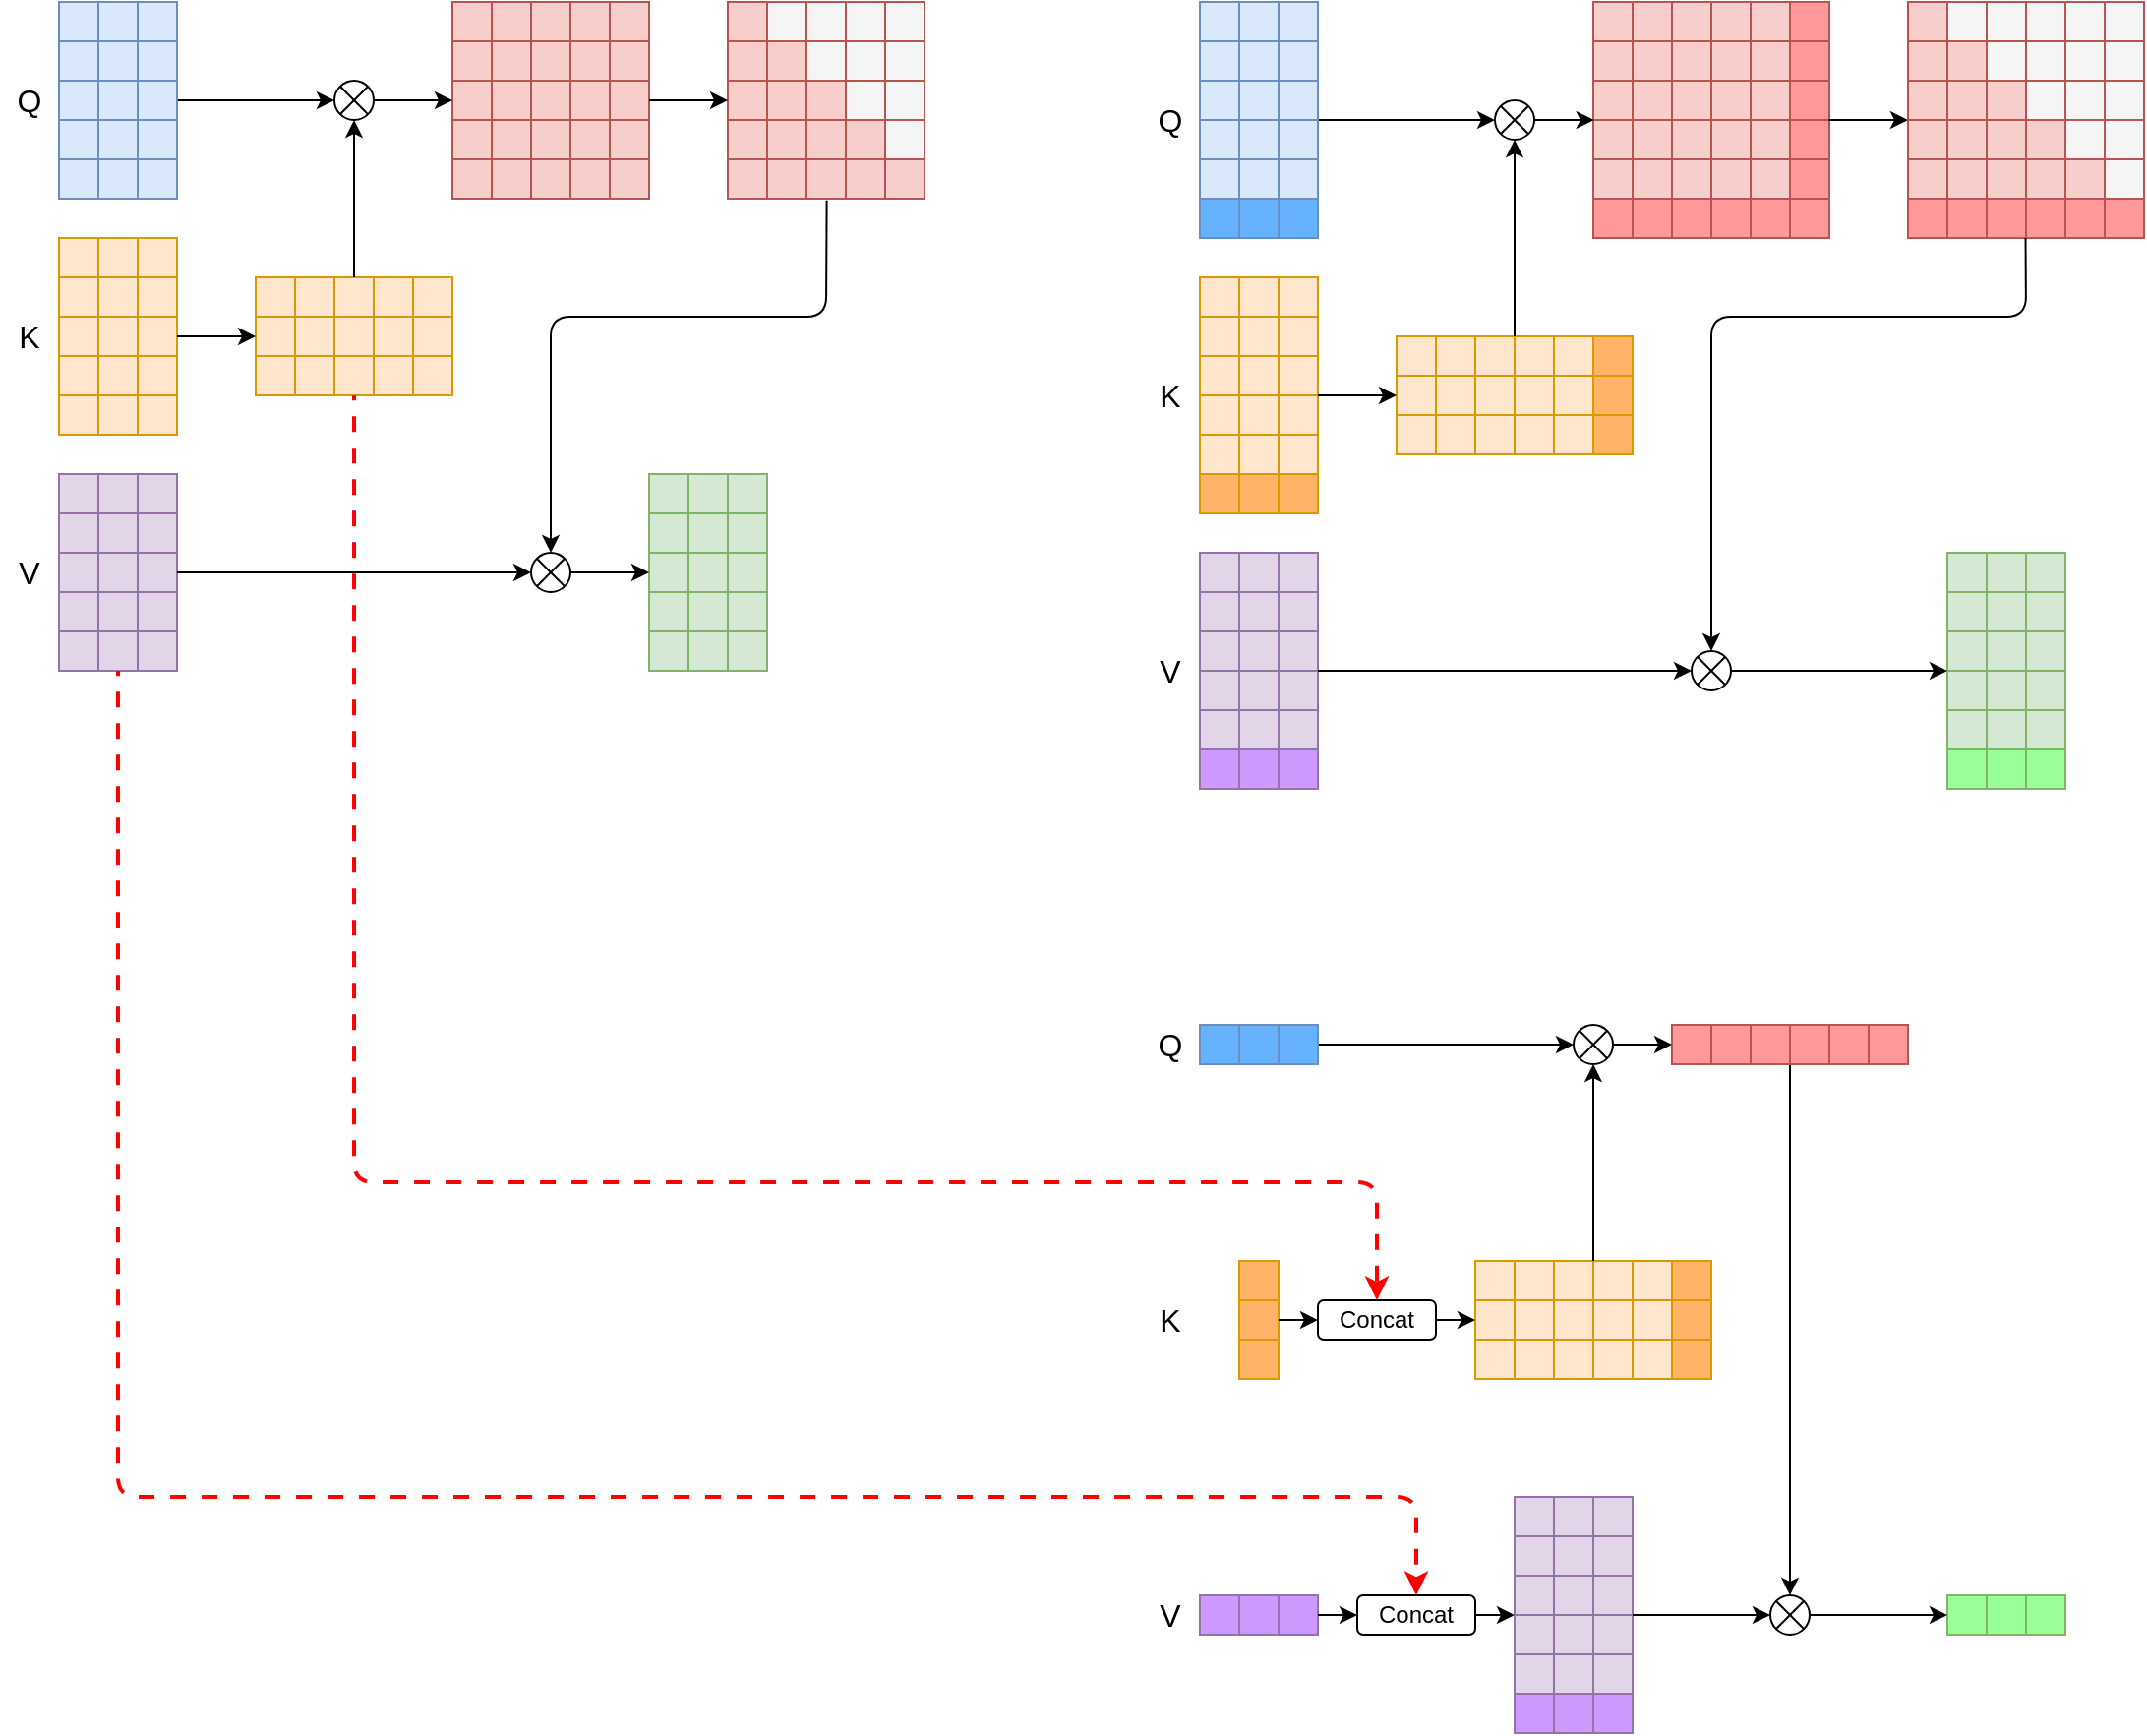 <mxfile>
    <diagram id="kREpBGBBF_1e8gVqkMsG" name="Page-1">
        <mxGraphModel dx="1890" dy="1820" grid="1" gridSize="10" guides="1" tooltips="1" connect="1" arrows="1" fold="1" page="1" pageScale="1" pageWidth="850" pageHeight="1100" math="0" shadow="0">
            <root>
                <mxCell id="0"/>
                <mxCell id="1" parent="0"/>
                <mxCell id="43" value="" style="childLayout=tableLayout;recursiveResize=0;shadow=0;fillColor=#ffe6cc;strokeColor=#d79b00;" vertex="1" parent="1">
                    <mxGeometry x="100" y="220" width="60" height="100" as="geometry"/>
                </mxCell>
                <mxCell id="44" value="" style="shape=tableRow;horizontal=0;startSize=0;swimlaneHead=0;swimlaneBody=0;top=0;left=0;bottom=0;right=0;dropTarget=0;collapsible=0;recursiveResize=0;expand=0;fontStyle=0;fillColor=none;strokeColor=inherit;" vertex="1" parent="43">
                    <mxGeometry width="60" height="20" as="geometry"/>
                </mxCell>
                <mxCell id="45" value="" style="connectable=0;recursiveResize=0;strokeColor=#d79b00;fillColor=#ffe6cc;align=center;whiteSpace=wrap;html=1;" vertex="1" parent="44">
                    <mxGeometry width="20" height="20" as="geometry">
                        <mxRectangle width="20" height="20" as="alternateBounds"/>
                    </mxGeometry>
                </mxCell>
                <mxCell id="46" value="" style="connectable=0;recursiveResize=0;strokeColor=#d79b00;fillColor=#ffe6cc;align=center;whiteSpace=wrap;html=1;" vertex="1" parent="44">
                    <mxGeometry x="20" width="20" height="20" as="geometry">
                        <mxRectangle width="20" height="20" as="alternateBounds"/>
                    </mxGeometry>
                </mxCell>
                <mxCell id="47" value="" style="connectable=0;recursiveResize=0;strokeColor=#d79b00;fillColor=#ffe6cc;align=center;whiteSpace=wrap;html=1;" vertex="1" parent="44">
                    <mxGeometry x="40" width="20" height="20" as="geometry">
                        <mxRectangle width="20" height="20" as="alternateBounds"/>
                    </mxGeometry>
                </mxCell>
                <mxCell id="48" value="" style="shape=tableRow;horizontal=0;startSize=0;swimlaneHead=0;swimlaneBody=0;top=0;left=0;bottom=0;right=0;dropTarget=0;collapsible=0;recursiveResize=0;expand=0;fontStyle=0;fillColor=none;strokeColor=inherit;" vertex="1" parent="43">
                    <mxGeometry y="20" width="60" height="20" as="geometry"/>
                </mxCell>
                <mxCell id="49" value="" style="connectable=0;recursiveResize=0;strokeColor=inherit;fillColor=none;align=center;whiteSpace=wrap;html=1;" vertex="1" parent="48">
                    <mxGeometry width="20" height="20" as="geometry">
                        <mxRectangle width="20" height="20" as="alternateBounds"/>
                    </mxGeometry>
                </mxCell>
                <mxCell id="50" value="" style="connectable=0;recursiveResize=0;strokeColor=inherit;fillColor=none;align=center;whiteSpace=wrap;html=1;" vertex="1" parent="48">
                    <mxGeometry x="20" width="20" height="20" as="geometry">
                        <mxRectangle width="20" height="20" as="alternateBounds"/>
                    </mxGeometry>
                </mxCell>
                <mxCell id="51" value="" style="connectable=0;recursiveResize=0;strokeColor=inherit;fillColor=none;align=center;whiteSpace=wrap;html=1;" vertex="1" parent="48">
                    <mxGeometry x="40" width="20" height="20" as="geometry">
                        <mxRectangle width="20" height="20" as="alternateBounds"/>
                    </mxGeometry>
                </mxCell>
                <mxCell id="52" value="" style="shape=tableRow;horizontal=0;startSize=0;swimlaneHead=0;swimlaneBody=0;top=0;left=0;bottom=0;right=0;dropTarget=0;collapsible=0;recursiveResize=0;expand=0;fontStyle=0;fillColor=none;strokeColor=inherit;" vertex="1" parent="43">
                    <mxGeometry y="40" width="60" height="20" as="geometry"/>
                </mxCell>
                <mxCell id="53" value="" style="connectable=0;recursiveResize=0;strokeColor=inherit;fillColor=none;align=center;whiteSpace=wrap;html=1;" vertex="1" parent="52">
                    <mxGeometry width="20" height="20" as="geometry">
                        <mxRectangle width="20" height="20" as="alternateBounds"/>
                    </mxGeometry>
                </mxCell>
                <mxCell id="54" value="" style="connectable=0;recursiveResize=0;strokeColor=#d79b00;fillColor=#ffe6cc;align=center;whiteSpace=wrap;html=1;" vertex="1" parent="52">
                    <mxGeometry x="20" width="20" height="20" as="geometry">
                        <mxRectangle width="20" height="20" as="alternateBounds"/>
                    </mxGeometry>
                </mxCell>
                <mxCell id="55" value="" style="connectable=0;recursiveResize=0;strokeColor=inherit;fillColor=none;align=center;whiteSpace=wrap;html=1;" vertex="1" parent="52">
                    <mxGeometry x="40" width="20" height="20" as="geometry">
                        <mxRectangle width="20" height="20" as="alternateBounds"/>
                    </mxGeometry>
                </mxCell>
                <mxCell id="56" style="shape=tableRow;horizontal=0;startSize=0;swimlaneHead=0;swimlaneBody=0;top=0;left=0;bottom=0;right=0;dropTarget=0;collapsible=0;recursiveResize=0;expand=0;fontStyle=0;fillColor=none;strokeColor=inherit;" vertex="1" parent="43">
                    <mxGeometry y="60" width="60" height="20" as="geometry"/>
                </mxCell>
                <mxCell id="57" value="" style="connectable=0;recursiveResize=0;strokeColor=inherit;fillColor=none;align=center;whiteSpace=wrap;html=1;" vertex="1" parent="56">
                    <mxGeometry width="20" height="20" as="geometry">
                        <mxRectangle width="20" height="20" as="alternateBounds"/>
                    </mxGeometry>
                </mxCell>
                <mxCell id="58" value="" style="connectable=0;recursiveResize=0;strokeColor=inherit;fillColor=none;align=center;whiteSpace=wrap;html=1;" vertex="1" parent="56">
                    <mxGeometry x="20" width="20" height="20" as="geometry">
                        <mxRectangle width="20" height="20" as="alternateBounds"/>
                    </mxGeometry>
                </mxCell>
                <mxCell id="59" value="" style="connectable=0;recursiveResize=0;strokeColor=inherit;fillColor=none;align=center;whiteSpace=wrap;html=1;" vertex="1" parent="56">
                    <mxGeometry x="40" width="20" height="20" as="geometry">
                        <mxRectangle width="20" height="20" as="alternateBounds"/>
                    </mxGeometry>
                </mxCell>
                <mxCell id="60" style="shape=tableRow;horizontal=0;startSize=0;swimlaneHead=0;swimlaneBody=0;top=0;left=0;bottom=0;right=0;dropTarget=0;collapsible=0;recursiveResize=0;expand=0;fontStyle=0;fillColor=none;strokeColor=inherit;" vertex="1" parent="43">
                    <mxGeometry y="80" width="60" height="20" as="geometry"/>
                </mxCell>
                <mxCell id="61" value="" style="connectable=0;recursiveResize=0;strokeColor=inherit;fillColor=none;align=center;whiteSpace=wrap;html=1;" vertex="1" parent="60">
                    <mxGeometry width="20" height="20" as="geometry">
                        <mxRectangle width="20" height="20" as="alternateBounds"/>
                    </mxGeometry>
                </mxCell>
                <mxCell id="62" value="" style="connectable=0;recursiveResize=0;strokeColor=inherit;fillColor=none;align=center;whiteSpace=wrap;html=1;" vertex="1" parent="60">
                    <mxGeometry x="20" width="20" height="20" as="geometry">
                        <mxRectangle width="20" height="20" as="alternateBounds"/>
                    </mxGeometry>
                </mxCell>
                <mxCell id="63" value="" style="connectable=0;recursiveResize=0;strokeColor=inherit;fillColor=none;align=center;whiteSpace=wrap;html=1;" vertex="1" parent="60">
                    <mxGeometry x="40" width="20" height="20" as="geometry">
                        <mxRectangle width="20" height="20" as="alternateBounds"/>
                    </mxGeometry>
                </mxCell>
                <mxCell id="281" value="" style="edgeStyle=none;html=1;" edge="1" parent="1" source="64" target="246">
                    <mxGeometry relative="1" as="geometry"/>
                </mxCell>
                <mxCell id="64" value="" style="childLayout=tableLayout;recursiveResize=0;shadow=0;fillColor=#dae8fc;strokeColor=#6c8ebf;" vertex="1" parent="1">
                    <mxGeometry x="100" y="100" width="60" height="100" as="geometry"/>
                </mxCell>
                <mxCell id="65" value="" style="shape=tableRow;horizontal=0;startSize=0;swimlaneHead=0;swimlaneBody=0;top=0;left=0;bottom=0;right=0;dropTarget=0;collapsible=0;recursiveResize=0;expand=0;fontStyle=0;fillColor=none;strokeColor=inherit;" vertex="1" parent="64">
                    <mxGeometry width="60" height="20" as="geometry"/>
                </mxCell>
                <mxCell id="66" value="" style="connectable=0;recursiveResize=0;strokeColor=#6c8ebf;fillColor=none;align=center;whiteSpace=wrap;html=1;" vertex="1" parent="65">
                    <mxGeometry width="20" height="20" as="geometry">
                        <mxRectangle width="20" height="20" as="alternateBounds"/>
                    </mxGeometry>
                </mxCell>
                <mxCell id="67" value="" style="connectable=0;recursiveResize=0;strokeColor=#6c8ebf;fillColor=none;align=center;whiteSpace=wrap;html=1;" vertex="1" parent="65">
                    <mxGeometry x="20" width="20" height="20" as="geometry">
                        <mxRectangle width="20" height="20" as="alternateBounds"/>
                    </mxGeometry>
                </mxCell>
                <mxCell id="68" value="" style="connectable=0;recursiveResize=0;strokeColor=#6c8ebf;fillColor=none;align=center;whiteSpace=wrap;html=1;" vertex="1" parent="65">
                    <mxGeometry x="40" width="20" height="20" as="geometry">
                        <mxRectangle width="20" height="20" as="alternateBounds"/>
                    </mxGeometry>
                </mxCell>
                <mxCell id="69" value="" style="shape=tableRow;horizontal=0;startSize=0;swimlaneHead=0;swimlaneBody=0;top=0;left=0;bottom=0;right=0;dropTarget=0;collapsible=0;recursiveResize=0;expand=0;fontStyle=0;fillColor=none;strokeColor=inherit;" vertex="1" parent="64">
                    <mxGeometry y="20" width="60" height="20" as="geometry"/>
                </mxCell>
                <mxCell id="70" value="" style="connectable=0;recursiveResize=0;strokeColor=inherit;fillColor=none;align=center;whiteSpace=wrap;html=1;" vertex="1" parent="69">
                    <mxGeometry width="20" height="20" as="geometry">
                        <mxRectangle width="20" height="20" as="alternateBounds"/>
                    </mxGeometry>
                </mxCell>
                <mxCell id="71" value="" style="connectable=0;recursiveResize=0;strokeColor=inherit;fillColor=none;align=center;whiteSpace=wrap;html=1;" vertex="1" parent="69">
                    <mxGeometry x="20" width="20" height="20" as="geometry">
                        <mxRectangle width="20" height="20" as="alternateBounds"/>
                    </mxGeometry>
                </mxCell>
                <mxCell id="72" value="" style="connectable=0;recursiveResize=0;strokeColor=inherit;fillColor=none;align=center;whiteSpace=wrap;html=1;" vertex="1" parent="69">
                    <mxGeometry x="40" width="20" height="20" as="geometry">
                        <mxRectangle width="20" height="20" as="alternateBounds"/>
                    </mxGeometry>
                </mxCell>
                <mxCell id="73" value="" style="shape=tableRow;horizontal=0;startSize=0;swimlaneHead=0;swimlaneBody=0;top=0;left=0;bottom=0;right=0;dropTarget=0;collapsible=0;recursiveResize=0;expand=0;fontStyle=0;fillColor=none;strokeColor=inherit;" vertex="1" parent="64">
                    <mxGeometry y="40" width="60" height="20" as="geometry"/>
                </mxCell>
                <mxCell id="74" value="" style="connectable=0;recursiveResize=0;strokeColor=inherit;fillColor=none;align=center;whiteSpace=wrap;html=1;" vertex="1" parent="73">
                    <mxGeometry width="20" height="20" as="geometry">
                        <mxRectangle width="20" height="20" as="alternateBounds"/>
                    </mxGeometry>
                </mxCell>
                <mxCell id="75" value="" style="connectable=0;recursiveResize=0;strokeColor=inherit;fillColor=none;align=center;whiteSpace=wrap;html=1;" vertex="1" parent="73">
                    <mxGeometry x="20" width="20" height="20" as="geometry">
                        <mxRectangle width="20" height="20" as="alternateBounds"/>
                    </mxGeometry>
                </mxCell>
                <mxCell id="76" value="" style="connectable=0;recursiveResize=0;strokeColor=inherit;fillColor=none;align=center;whiteSpace=wrap;html=1;" vertex="1" parent="73">
                    <mxGeometry x="40" width="20" height="20" as="geometry">
                        <mxRectangle width="20" height="20" as="alternateBounds"/>
                    </mxGeometry>
                </mxCell>
                <mxCell id="77" style="shape=tableRow;horizontal=0;startSize=0;swimlaneHead=0;swimlaneBody=0;top=0;left=0;bottom=0;right=0;dropTarget=0;collapsible=0;recursiveResize=0;expand=0;fontStyle=0;fillColor=none;strokeColor=inherit;" vertex="1" parent="64">
                    <mxGeometry y="60" width="60" height="20" as="geometry"/>
                </mxCell>
                <mxCell id="78" value="" style="connectable=0;recursiveResize=0;strokeColor=inherit;fillColor=none;align=center;whiteSpace=wrap;html=1;" vertex="1" parent="77">
                    <mxGeometry width="20" height="20" as="geometry">
                        <mxRectangle width="20" height="20" as="alternateBounds"/>
                    </mxGeometry>
                </mxCell>
                <mxCell id="79" value="" style="connectable=0;recursiveResize=0;strokeColor=inherit;fillColor=none;align=center;whiteSpace=wrap;html=1;" vertex="1" parent="77">
                    <mxGeometry x="20" width="20" height="20" as="geometry">
                        <mxRectangle width="20" height="20" as="alternateBounds"/>
                    </mxGeometry>
                </mxCell>
                <mxCell id="80" value="" style="connectable=0;recursiveResize=0;strokeColor=inherit;fillColor=none;align=center;whiteSpace=wrap;html=1;" vertex="1" parent="77">
                    <mxGeometry x="40" width="20" height="20" as="geometry">
                        <mxRectangle width="20" height="20" as="alternateBounds"/>
                    </mxGeometry>
                </mxCell>
                <mxCell id="81" style="shape=tableRow;horizontal=0;startSize=0;swimlaneHead=0;swimlaneBody=0;top=0;left=0;bottom=0;right=0;dropTarget=0;collapsible=0;recursiveResize=0;expand=0;fontStyle=0;fillColor=none;strokeColor=inherit;" vertex="1" parent="64">
                    <mxGeometry y="80" width="60" height="20" as="geometry"/>
                </mxCell>
                <mxCell id="82" value="" style="connectable=0;recursiveResize=0;strokeColor=inherit;fillColor=none;align=center;whiteSpace=wrap;html=1;" vertex="1" parent="81">
                    <mxGeometry width="20" height="20" as="geometry">
                        <mxRectangle width="20" height="20" as="alternateBounds"/>
                    </mxGeometry>
                </mxCell>
                <mxCell id="83" value="" style="connectable=0;recursiveResize=0;strokeColor=inherit;fillColor=none;align=center;whiteSpace=wrap;html=1;" vertex="1" parent="81">
                    <mxGeometry x="20" width="20" height="20" as="geometry">
                        <mxRectangle width="20" height="20" as="alternateBounds"/>
                    </mxGeometry>
                </mxCell>
                <mxCell id="84" value="" style="connectable=0;recursiveResize=0;strokeColor=inherit;fillColor=none;align=center;whiteSpace=wrap;html=1;" vertex="1" parent="81">
                    <mxGeometry x="40" width="20" height="20" as="geometry">
                        <mxRectangle width="20" height="20" as="alternateBounds"/>
                    </mxGeometry>
                </mxCell>
                <mxCell id="106" value="" style="childLayout=tableLayout;recursiveResize=0;shadow=0;fillColor=#e1d5e7;strokeColor=#9673a6;" vertex="1" parent="1">
                    <mxGeometry x="100" y="340" width="60" height="100" as="geometry"/>
                </mxCell>
                <mxCell id="107" value="" style="shape=tableRow;horizontal=0;startSize=0;swimlaneHead=0;swimlaneBody=0;top=0;left=0;bottom=0;right=0;dropTarget=0;collapsible=0;recursiveResize=0;expand=0;fontStyle=0;fillColor=none;strokeColor=inherit;" vertex="1" parent="106">
                    <mxGeometry width="60" height="20" as="geometry"/>
                </mxCell>
                <mxCell id="108" value="" style="connectable=0;recursiveResize=0;strokeColor=#9673a6;fillColor=#e1d5e7;align=center;whiteSpace=wrap;html=1;" vertex="1" parent="107">
                    <mxGeometry width="20" height="20" as="geometry">
                        <mxRectangle width="20" height="20" as="alternateBounds"/>
                    </mxGeometry>
                </mxCell>
                <mxCell id="109" value="" style="connectable=0;recursiveResize=0;strokeColor=#9673a6;fillColor=#e1d5e7;align=center;whiteSpace=wrap;html=1;" vertex="1" parent="107">
                    <mxGeometry x="20" width="20" height="20" as="geometry">
                        <mxRectangle width="20" height="20" as="alternateBounds"/>
                    </mxGeometry>
                </mxCell>
                <mxCell id="110" value="" style="connectable=0;recursiveResize=0;strokeColor=#9673a6;fillColor=#e1d5e7;align=center;whiteSpace=wrap;html=1;" vertex="1" parent="107">
                    <mxGeometry x="40" width="20" height="20" as="geometry">
                        <mxRectangle width="20" height="20" as="alternateBounds"/>
                    </mxGeometry>
                </mxCell>
                <mxCell id="111" value="" style="shape=tableRow;horizontal=0;startSize=0;swimlaneHead=0;swimlaneBody=0;top=0;left=0;bottom=0;right=0;dropTarget=0;collapsible=0;recursiveResize=0;expand=0;fontStyle=0;fillColor=none;strokeColor=inherit;" vertex="1" parent="106">
                    <mxGeometry y="20" width="60" height="20" as="geometry"/>
                </mxCell>
                <mxCell id="112" value="" style="connectable=0;recursiveResize=0;strokeColor=inherit;fillColor=none;align=center;whiteSpace=wrap;html=1;" vertex="1" parent="111">
                    <mxGeometry width="20" height="20" as="geometry">
                        <mxRectangle width="20" height="20" as="alternateBounds"/>
                    </mxGeometry>
                </mxCell>
                <mxCell id="113" value="" style="connectable=0;recursiveResize=0;strokeColor=inherit;fillColor=none;align=center;whiteSpace=wrap;html=1;" vertex="1" parent="111">
                    <mxGeometry x="20" width="20" height="20" as="geometry">
                        <mxRectangle width="20" height="20" as="alternateBounds"/>
                    </mxGeometry>
                </mxCell>
                <mxCell id="114" value="" style="connectable=0;recursiveResize=0;strokeColor=inherit;fillColor=none;align=center;whiteSpace=wrap;html=1;" vertex="1" parent="111">
                    <mxGeometry x="40" width="20" height="20" as="geometry">
                        <mxRectangle width="20" height="20" as="alternateBounds"/>
                    </mxGeometry>
                </mxCell>
                <mxCell id="115" value="" style="shape=tableRow;horizontal=0;startSize=0;swimlaneHead=0;swimlaneBody=0;top=0;left=0;bottom=0;right=0;dropTarget=0;collapsible=0;recursiveResize=0;expand=0;fontStyle=0;fillColor=none;strokeColor=inherit;" vertex="1" parent="106">
                    <mxGeometry y="40" width="60" height="20" as="geometry"/>
                </mxCell>
                <mxCell id="116" value="" style="connectable=0;recursiveResize=0;strokeColor=inherit;fillColor=none;align=center;whiteSpace=wrap;html=1;" vertex="1" parent="115">
                    <mxGeometry width="20" height="20" as="geometry">
                        <mxRectangle width="20" height="20" as="alternateBounds"/>
                    </mxGeometry>
                </mxCell>
                <mxCell id="117" value="" style="connectable=0;recursiveResize=0;strokeColor=inherit;fillColor=none;align=center;whiteSpace=wrap;html=1;" vertex="1" parent="115">
                    <mxGeometry x="20" width="20" height="20" as="geometry">
                        <mxRectangle width="20" height="20" as="alternateBounds"/>
                    </mxGeometry>
                </mxCell>
                <mxCell id="118" value="" style="connectable=0;recursiveResize=0;strokeColor=inherit;fillColor=none;align=center;whiteSpace=wrap;html=1;" vertex="1" parent="115">
                    <mxGeometry x="40" width="20" height="20" as="geometry">
                        <mxRectangle width="20" height="20" as="alternateBounds"/>
                    </mxGeometry>
                </mxCell>
                <mxCell id="119" style="shape=tableRow;horizontal=0;startSize=0;swimlaneHead=0;swimlaneBody=0;top=0;left=0;bottom=0;right=0;dropTarget=0;collapsible=0;recursiveResize=0;expand=0;fontStyle=0;fillColor=none;strokeColor=inherit;" vertex="1" parent="106">
                    <mxGeometry y="60" width="60" height="20" as="geometry"/>
                </mxCell>
                <mxCell id="120" value="" style="connectable=0;recursiveResize=0;strokeColor=inherit;fillColor=none;align=center;whiteSpace=wrap;html=1;" vertex="1" parent="119">
                    <mxGeometry width="20" height="20" as="geometry">
                        <mxRectangle width="20" height="20" as="alternateBounds"/>
                    </mxGeometry>
                </mxCell>
                <mxCell id="121" value="" style="connectable=0;recursiveResize=0;strokeColor=inherit;fillColor=none;align=center;whiteSpace=wrap;html=1;" vertex="1" parent="119">
                    <mxGeometry x="20" width="20" height="20" as="geometry">
                        <mxRectangle width="20" height="20" as="alternateBounds"/>
                    </mxGeometry>
                </mxCell>
                <mxCell id="122" value="" style="connectable=0;recursiveResize=0;strokeColor=inherit;fillColor=none;align=center;whiteSpace=wrap;html=1;" vertex="1" parent="119">
                    <mxGeometry x="40" width="20" height="20" as="geometry">
                        <mxRectangle width="20" height="20" as="alternateBounds"/>
                    </mxGeometry>
                </mxCell>
                <mxCell id="123" style="shape=tableRow;horizontal=0;startSize=0;swimlaneHead=0;swimlaneBody=0;top=0;left=0;bottom=0;right=0;dropTarget=0;collapsible=0;recursiveResize=0;expand=0;fontStyle=0;fillColor=none;strokeColor=inherit;" vertex="1" parent="106">
                    <mxGeometry y="80" width="60" height="20" as="geometry"/>
                </mxCell>
                <mxCell id="124" value="" style="connectable=0;recursiveResize=0;strokeColor=inherit;fillColor=none;align=center;whiteSpace=wrap;html=1;" vertex="1" parent="123">
                    <mxGeometry width="20" height="20" as="geometry">
                        <mxRectangle width="20" height="20" as="alternateBounds"/>
                    </mxGeometry>
                </mxCell>
                <mxCell id="125" value="" style="connectable=0;recursiveResize=0;strokeColor=inherit;fillColor=none;align=center;whiteSpace=wrap;html=1;" vertex="1" parent="123">
                    <mxGeometry x="20" width="20" height="20" as="geometry">
                        <mxRectangle width="20" height="20" as="alternateBounds"/>
                    </mxGeometry>
                </mxCell>
                <mxCell id="126" value="" style="connectable=0;recursiveResize=0;strokeColor=inherit;fillColor=none;align=center;whiteSpace=wrap;html=1;" vertex="1" parent="123">
                    <mxGeometry x="40" width="20" height="20" as="geometry">
                        <mxRectangle width="20" height="20" as="alternateBounds"/>
                    </mxGeometry>
                </mxCell>
                <mxCell id="163" value="" style="shape=table;startSize=0;container=1;collapsible=0;childLayout=tableLayout;fillColor=#f8cecc;strokeColor=#b85450;" vertex="1" parent="1">
                    <mxGeometry x="300" y="100" width="100" height="100" as="geometry"/>
                </mxCell>
                <mxCell id="164" value="" style="shape=tableRow;horizontal=0;startSize=0;swimlaneHead=0;swimlaneBody=0;strokeColor=inherit;top=0;left=0;bottom=0;right=0;collapsible=0;dropTarget=0;fillColor=none;points=[[0,0.5],[1,0.5]];portConstraint=eastwest;" vertex="1" parent="163">
                    <mxGeometry width="100" height="20" as="geometry"/>
                </mxCell>
                <mxCell id="165" value="" style="shape=partialRectangle;html=1;whiteSpace=wrap;connectable=0;strokeColor=inherit;overflow=hidden;fillColor=none;top=0;left=0;bottom=0;right=0;pointerEvents=1;" vertex="1" parent="164">
                    <mxGeometry width="20" height="20" as="geometry">
                        <mxRectangle width="20" height="20" as="alternateBounds"/>
                    </mxGeometry>
                </mxCell>
                <mxCell id="166" value="" style="shape=partialRectangle;html=1;whiteSpace=wrap;connectable=0;strokeColor=inherit;overflow=hidden;fillColor=none;top=0;left=0;bottom=0;right=0;pointerEvents=1;" vertex="1" parent="164">
                    <mxGeometry x="20" width="20" height="20" as="geometry">
                        <mxRectangle width="20" height="20" as="alternateBounds"/>
                    </mxGeometry>
                </mxCell>
                <mxCell id="167" value="" style="shape=partialRectangle;html=1;whiteSpace=wrap;connectable=0;strokeColor=inherit;overflow=hidden;fillColor=none;top=0;left=0;bottom=0;right=0;pointerEvents=1;" vertex="1" parent="164">
                    <mxGeometry x="40" width="20" height="20" as="geometry">
                        <mxRectangle width="20" height="20" as="alternateBounds"/>
                    </mxGeometry>
                </mxCell>
                <mxCell id="168" value="" style="shape=partialRectangle;html=1;whiteSpace=wrap;connectable=0;strokeColor=inherit;overflow=hidden;fillColor=none;top=0;left=0;bottom=0;right=0;pointerEvents=1;" vertex="1" parent="164">
                    <mxGeometry x="60" width="20" height="20" as="geometry">
                        <mxRectangle width="20" height="20" as="alternateBounds"/>
                    </mxGeometry>
                </mxCell>
                <mxCell id="169" value="" style="shape=partialRectangle;html=1;whiteSpace=wrap;connectable=0;strokeColor=inherit;overflow=hidden;fillColor=none;top=0;left=0;bottom=0;right=0;pointerEvents=1;" vertex="1" parent="164">
                    <mxGeometry x="80" width="20" height="20" as="geometry">
                        <mxRectangle width="20" height="20" as="alternateBounds"/>
                    </mxGeometry>
                </mxCell>
                <mxCell id="170" value="" style="shape=tableRow;horizontal=0;startSize=0;swimlaneHead=0;swimlaneBody=0;strokeColor=inherit;top=0;left=0;bottom=0;right=0;collapsible=0;dropTarget=0;fillColor=none;points=[[0,0.5],[1,0.5]];portConstraint=eastwest;" vertex="1" parent="163">
                    <mxGeometry y="20" width="100" height="20" as="geometry"/>
                </mxCell>
                <mxCell id="171" value="" style="shape=partialRectangle;html=1;whiteSpace=wrap;connectable=0;strokeColor=inherit;overflow=hidden;fillColor=none;top=0;left=0;bottom=0;right=0;pointerEvents=1;" vertex="1" parent="170">
                    <mxGeometry width="20" height="20" as="geometry">
                        <mxRectangle width="20" height="20" as="alternateBounds"/>
                    </mxGeometry>
                </mxCell>
                <mxCell id="172" value="" style="shape=partialRectangle;html=1;whiteSpace=wrap;connectable=0;strokeColor=inherit;overflow=hidden;fillColor=none;top=0;left=0;bottom=0;right=0;pointerEvents=1;" vertex="1" parent="170">
                    <mxGeometry x="20" width="20" height="20" as="geometry">
                        <mxRectangle width="20" height="20" as="alternateBounds"/>
                    </mxGeometry>
                </mxCell>
                <mxCell id="173" value="" style="shape=partialRectangle;html=1;whiteSpace=wrap;connectable=0;strokeColor=inherit;overflow=hidden;fillColor=none;top=0;left=0;bottom=0;right=0;pointerEvents=1;" vertex="1" parent="170">
                    <mxGeometry x="40" width="20" height="20" as="geometry">
                        <mxRectangle width="20" height="20" as="alternateBounds"/>
                    </mxGeometry>
                </mxCell>
                <mxCell id="174" value="" style="shape=partialRectangle;html=1;whiteSpace=wrap;connectable=0;strokeColor=inherit;overflow=hidden;fillColor=none;top=0;left=0;bottom=0;right=0;pointerEvents=1;" vertex="1" parent="170">
                    <mxGeometry x="60" width="20" height="20" as="geometry">
                        <mxRectangle width="20" height="20" as="alternateBounds"/>
                    </mxGeometry>
                </mxCell>
                <mxCell id="175" value="" style="shape=partialRectangle;html=1;whiteSpace=wrap;connectable=0;strokeColor=inherit;overflow=hidden;fillColor=none;top=0;left=0;bottom=0;right=0;pointerEvents=1;" vertex="1" parent="170">
                    <mxGeometry x="80" width="20" height="20" as="geometry">
                        <mxRectangle width="20" height="20" as="alternateBounds"/>
                    </mxGeometry>
                </mxCell>
                <mxCell id="176" value="" style="shape=tableRow;horizontal=0;startSize=0;swimlaneHead=0;swimlaneBody=0;strokeColor=inherit;top=0;left=0;bottom=0;right=0;collapsible=0;dropTarget=0;fillColor=none;points=[[0,0.5],[1,0.5]];portConstraint=eastwest;" vertex="1" parent="163">
                    <mxGeometry y="40" width="100" height="20" as="geometry"/>
                </mxCell>
                <mxCell id="177" value="" style="shape=partialRectangle;html=1;whiteSpace=wrap;connectable=0;strokeColor=inherit;overflow=hidden;fillColor=none;top=0;left=0;bottom=0;right=0;pointerEvents=1;" vertex="1" parent="176">
                    <mxGeometry width="20" height="20" as="geometry">
                        <mxRectangle width="20" height="20" as="alternateBounds"/>
                    </mxGeometry>
                </mxCell>
                <mxCell id="178" value="" style="shape=partialRectangle;html=1;whiteSpace=wrap;connectable=0;strokeColor=inherit;overflow=hidden;fillColor=none;top=0;left=0;bottom=0;right=0;pointerEvents=1;" vertex="1" parent="176">
                    <mxGeometry x="20" width="20" height="20" as="geometry">
                        <mxRectangle width="20" height="20" as="alternateBounds"/>
                    </mxGeometry>
                </mxCell>
                <mxCell id="179" value="" style="shape=partialRectangle;html=1;whiteSpace=wrap;connectable=0;strokeColor=inherit;overflow=hidden;fillColor=none;top=0;left=0;bottom=0;right=0;pointerEvents=1;" vertex="1" parent="176">
                    <mxGeometry x="40" width="20" height="20" as="geometry">
                        <mxRectangle width="20" height="20" as="alternateBounds"/>
                    </mxGeometry>
                </mxCell>
                <mxCell id="180" value="" style="shape=partialRectangle;html=1;whiteSpace=wrap;connectable=0;strokeColor=inherit;overflow=hidden;fillColor=none;top=0;left=0;bottom=0;right=0;pointerEvents=1;" vertex="1" parent="176">
                    <mxGeometry x="60" width="20" height="20" as="geometry">
                        <mxRectangle width="20" height="20" as="alternateBounds"/>
                    </mxGeometry>
                </mxCell>
                <mxCell id="181" value="" style="shape=partialRectangle;html=1;whiteSpace=wrap;connectable=0;strokeColor=inherit;overflow=hidden;fillColor=none;top=0;left=0;bottom=0;right=0;pointerEvents=1;" vertex="1" parent="176">
                    <mxGeometry x="80" width="20" height="20" as="geometry">
                        <mxRectangle width="20" height="20" as="alternateBounds"/>
                    </mxGeometry>
                </mxCell>
                <mxCell id="182" value="" style="shape=tableRow;horizontal=0;startSize=0;swimlaneHead=0;swimlaneBody=0;strokeColor=inherit;top=0;left=0;bottom=0;right=0;collapsible=0;dropTarget=0;fillColor=none;points=[[0,0.5],[1,0.5]];portConstraint=eastwest;" vertex="1" parent="163">
                    <mxGeometry y="60" width="100" height="20" as="geometry"/>
                </mxCell>
                <mxCell id="183" value="" style="shape=partialRectangle;html=1;whiteSpace=wrap;connectable=0;strokeColor=inherit;overflow=hidden;fillColor=none;top=0;left=0;bottom=0;right=0;pointerEvents=1;" vertex="1" parent="182">
                    <mxGeometry width="20" height="20" as="geometry">
                        <mxRectangle width="20" height="20" as="alternateBounds"/>
                    </mxGeometry>
                </mxCell>
                <mxCell id="184" value="" style="shape=partialRectangle;html=1;whiteSpace=wrap;connectable=0;strokeColor=inherit;overflow=hidden;fillColor=none;top=0;left=0;bottom=0;right=0;pointerEvents=1;" vertex="1" parent="182">
                    <mxGeometry x="20" width="20" height="20" as="geometry">
                        <mxRectangle width="20" height="20" as="alternateBounds"/>
                    </mxGeometry>
                </mxCell>
                <mxCell id="185" value="" style="shape=partialRectangle;html=1;whiteSpace=wrap;connectable=0;strokeColor=inherit;overflow=hidden;fillColor=none;top=0;left=0;bottom=0;right=0;pointerEvents=1;" vertex="1" parent="182">
                    <mxGeometry x="40" width="20" height="20" as="geometry">
                        <mxRectangle width="20" height="20" as="alternateBounds"/>
                    </mxGeometry>
                </mxCell>
                <mxCell id="186" value="" style="shape=partialRectangle;html=1;whiteSpace=wrap;connectable=0;strokeColor=inherit;overflow=hidden;fillColor=none;top=0;left=0;bottom=0;right=0;pointerEvents=1;" vertex="1" parent="182">
                    <mxGeometry x="60" width="20" height="20" as="geometry">
                        <mxRectangle width="20" height="20" as="alternateBounds"/>
                    </mxGeometry>
                </mxCell>
                <mxCell id="187" value="" style="shape=partialRectangle;html=1;whiteSpace=wrap;connectable=0;strokeColor=inherit;overflow=hidden;fillColor=none;top=0;left=0;bottom=0;right=0;pointerEvents=1;" vertex="1" parent="182">
                    <mxGeometry x="80" width="20" height="20" as="geometry">
                        <mxRectangle width="20" height="20" as="alternateBounds"/>
                    </mxGeometry>
                </mxCell>
                <mxCell id="188" value="" style="shape=tableRow;horizontal=0;startSize=0;swimlaneHead=0;swimlaneBody=0;strokeColor=inherit;top=0;left=0;bottom=0;right=0;collapsible=0;dropTarget=0;fillColor=none;points=[[0,0.5],[1,0.5]];portConstraint=eastwest;" vertex="1" parent="163">
                    <mxGeometry y="80" width="100" height="20" as="geometry"/>
                </mxCell>
                <mxCell id="189" value="" style="shape=partialRectangle;html=1;whiteSpace=wrap;connectable=0;strokeColor=inherit;overflow=hidden;fillColor=none;top=0;left=0;bottom=0;right=0;pointerEvents=1;" vertex="1" parent="188">
                    <mxGeometry width="20" height="20" as="geometry">
                        <mxRectangle width="20" height="20" as="alternateBounds"/>
                    </mxGeometry>
                </mxCell>
                <mxCell id="190" value="" style="shape=partialRectangle;html=1;whiteSpace=wrap;connectable=0;strokeColor=inherit;overflow=hidden;fillColor=none;top=0;left=0;bottom=0;right=0;pointerEvents=1;" vertex="1" parent="188">
                    <mxGeometry x="20" width="20" height="20" as="geometry">
                        <mxRectangle width="20" height="20" as="alternateBounds"/>
                    </mxGeometry>
                </mxCell>
                <mxCell id="191" value="" style="shape=partialRectangle;html=1;whiteSpace=wrap;connectable=0;strokeColor=inherit;overflow=hidden;fillColor=none;top=0;left=0;bottom=0;right=0;pointerEvents=1;" vertex="1" parent="188">
                    <mxGeometry x="40" width="20" height="20" as="geometry">
                        <mxRectangle width="20" height="20" as="alternateBounds"/>
                    </mxGeometry>
                </mxCell>
                <mxCell id="192" value="" style="shape=partialRectangle;html=1;whiteSpace=wrap;connectable=0;strokeColor=inherit;overflow=hidden;fillColor=none;top=0;left=0;bottom=0;right=0;pointerEvents=1;" vertex="1" parent="188">
                    <mxGeometry x="60" width="20" height="20" as="geometry">
                        <mxRectangle width="20" height="20" as="alternateBounds"/>
                    </mxGeometry>
                </mxCell>
                <mxCell id="193" value="" style="shape=partialRectangle;html=1;whiteSpace=wrap;connectable=0;strokeColor=inherit;overflow=hidden;fillColor=none;top=0;left=0;bottom=0;right=0;pointerEvents=1;" vertex="1" parent="188">
                    <mxGeometry x="80" width="20" height="20" as="geometry">
                        <mxRectangle width="20" height="20" as="alternateBounds"/>
                    </mxGeometry>
                </mxCell>
                <mxCell id="194" value="" style="childLayout=tableLayout;recursiveResize=0;shadow=0;fillColor=#d5e8d4;strokeColor=#82b366;" vertex="1" parent="1">
                    <mxGeometry x="400" y="340" width="60" height="100" as="geometry"/>
                </mxCell>
                <mxCell id="195" value="" style="shape=tableRow;horizontal=0;startSize=0;swimlaneHead=0;swimlaneBody=0;top=0;left=0;bottom=0;right=0;dropTarget=0;collapsible=0;recursiveResize=0;expand=0;fontStyle=0;fillColor=#d5e8d4;strokeColor=#82b366;" vertex="1" parent="194">
                    <mxGeometry width="60" height="20" as="geometry"/>
                </mxCell>
                <mxCell id="196" value="" style="connectable=0;recursiveResize=0;strokeColor=#82b366;fillColor=#d5e8d4;align=center;whiteSpace=wrap;html=1;" vertex="1" parent="195">
                    <mxGeometry width="20" height="20" as="geometry">
                        <mxRectangle width="20" height="20" as="alternateBounds"/>
                    </mxGeometry>
                </mxCell>
                <mxCell id="197" value="" style="connectable=0;recursiveResize=0;strokeColor=#82b366;fillColor=#d5e8d4;align=center;whiteSpace=wrap;html=1;" vertex="1" parent="195">
                    <mxGeometry x="20" width="20" height="20" as="geometry">
                        <mxRectangle width="20" height="20" as="alternateBounds"/>
                    </mxGeometry>
                </mxCell>
                <mxCell id="198" value="" style="connectable=0;recursiveResize=0;strokeColor=#82b366;fillColor=#d5e8d4;align=center;whiteSpace=wrap;html=1;" vertex="1" parent="195">
                    <mxGeometry x="40" width="20" height="20" as="geometry">
                        <mxRectangle width="20" height="20" as="alternateBounds"/>
                    </mxGeometry>
                </mxCell>
                <mxCell id="199" value="" style="shape=tableRow;horizontal=0;startSize=0;swimlaneHead=0;swimlaneBody=0;top=0;left=0;bottom=0;right=0;dropTarget=0;collapsible=0;recursiveResize=0;expand=0;fontStyle=0;fillColor=#d5e8d4;strokeColor=#82b366;" vertex="1" parent="194">
                    <mxGeometry y="20" width="60" height="20" as="geometry"/>
                </mxCell>
                <mxCell id="200" value="" style="connectable=0;recursiveResize=0;strokeColor=#82b366;fillColor=#d5e8d4;align=center;whiteSpace=wrap;html=1;" vertex="1" parent="199">
                    <mxGeometry width="20" height="20" as="geometry">
                        <mxRectangle width="20" height="20" as="alternateBounds"/>
                    </mxGeometry>
                </mxCell>
                <mxCell id="201" value="" style="connectable=0;recursiveResize=0;strokeColor=#82b366;fillColor=#d5e8d4;align=center;whiteSpace=wrap;html=1;" vertex="1" parent="199">
                    <mxGeometry x="20" width="20" height="20" as="geometry">
                        <mxRectangle width="20" height="20" as="alternateBounds"/>
                    </mxGeometry>
                </mxCell>
                <mxCell id="202" value="" style="connectable=0;recursiveResize=0;strokeColor=#82b366;fillColor=#d5e8d4;align=center;whiteSpace=wrap;html=1;" vertex="1" parent="199">
                    <mxGeometry x="40" width="20" height="20" as="geometry">
                        <mxRectangle width="20" height="20" as="alternateBounds"/>
                    </mxGeometry>
                </mxCell>
                <mxCell id="203" value="" style="shape=tableRow;horizontal=0;startSize=0;swimlaneHead=0;swimlaneBody=0;top=0;left=0;bottom=0;right=0;dropTarget=0;collapsible=0;recursiveResize=0;expand=0;fontStyle=0;fillColor=#d5e8d4;strokeColor=#82b366;" vertex="1" parent="194">
                    <mxGeometry y="40" width="60" height="20" as="geometry"/>
                </mxCell>
                <mxCell id="204" value="" style="connectable=0;recursiveResize=0;strokeColor=#82b366;fillColor=#d5e8d4;align=center;whiteSpace=wrap;html=1;" vertex="1" parent="203">
                    <mxGeometry width="20" height="20" as="geometry">
                        <mxRectangle width="20" height="20" as="alternateBounds"/>
                    </mxGeometry>
                </mxCell>
                <mxCell id="205" value="" style="connectable=0;recursiveResize=0;strokeColor=#82b366;fillColor=#d5e8d4;align=center;whiteSpace=wrap;html=1;" vertex="1" parent="203">
                    <mxGeometry x="20" width="20" height="20" as="geometry">
                        <mxRectangle width="20" height="20" as="alternateBounds"/>
                    </mxGeometry>
                </mxCell>
                <mxCell id="206" value="" style="connectable=0;recursiveResize=0;strokeColor=#82b366;fillColor=#d5e8d4;align=center;whiteSpace=wrap;html=1;" vertex="1" parent="203">
                    <mxGeometry x="40" width="20" height="20" as="geometry">
                        <mxRectangle width="20" height="20" as="alternateBounds"/>
                    </mxGeometry>
                </mxCell>
                <mxCell id="207" style="shape=tableRow;horizontal=0;startSize=0;swimlaneHead=0;swimlaneBody=0;top=0;left=0;bottom=0;right=0;dropTarget=0;collapsible=0;recursiveResize=0;expand=0;fontStyle=0;fillColor=#d5e8d4;strokeColor=#82b366;" vertex="1" parent="194">
                    <mxGeometry y="60" width="60" height="20" as="geometry"/>
                </mxCell>
                <mxCell id="208" value="" style="connectable=0;recursiveResize=0;strokeColor=#82b366;fillColor=#d5e8d4;align=center;whiteSpace=wrap;html=1;" vertex="1" parent="207">
                    <mxGeometry width="20" height="20" as="geometry">
                        <mxRectangle width="20" height="20" as="alternateBounds"/>
                    </mxGeometry>
                </mxCell>
                <mxCell id="209" value="" style="connectable=0;recursiveResize=0;strokeColor=#82b366;fillColor=#d5e8d4;align=center;whiteSpace=wrap;html=1;" vertex="1" parent="207">
                    <mxGeometry x="20" width="20" height="20" as="geometry">
                        <mxRectangle width="20" height="20" as="alternateBounds"/>
                    </mxGeometry>
                </mxCell>
                <mxCell id="210" value="" style="connectable=0;recursiveResize=0;strokeColor=#82b366;fillColor=#d5e8d4;align=center;whiteSpace=wrap;html=1;" vertex="1" parent="207">
                    <mxGeometry x="40" width="20" height="20" as="geometry">
                        <mxRectangle width="20" height="20" as="alternateBounds"/>
                    </mxGeometry>
                </mxCell>
                <mxCell id="211" style="shape=tableRow;horizontal=0;startSize=0;swimlaneHead=0;swimlaneBody=0;top=0;left=0;bottom=0;right=0;dropTarget=0;collapsible=0;recursiveResize=0;expand=0;fontStyle=0;fillColor=#d5e8d4;strokeColor=#82b366;" vertex="1" parent="194">
                    <mxGeometry y="80" width="60" height="20" as="geometry"/>
                </mxCell>
                <mxCell id="212" value="" style="connectable=0;recursiveResize=0;strokeColor=#82b366;fillColor=#d5e8d4;align=center;whiteSpace=wrap;html=1;" vertex="1" parent="211">
                    <mxGeometry width="20" height="20" as="geometry">
                        <mxRectangle width="20" height="20" as="alternateBounds"/>
                    </mxGeometry>
                </mxCell>
                <mxCell id="213" value="" style="connectable=0;recursiveResize=0;strokeColor=#82b366;fillColor=#d5e8d4;align=center;whiteSpace=wrap;html=1;" vertex="1" parent="211">
                    <mxGeometry x="20" width="20" height="20" as="geometry">
                        <mxRectangle width="20" height="20" as="alternateBounds"/>
                    </mxGeometry>
                </mxCell>
                <mxCell id="214" value="" style="connectable=0;recursiveResize=0;strokeColor=#82b366;fillColor=#d5e8d4;align=center;whiteSpace=wrap;html=1;" vertex="1" parent="211">
                    <mxGeometry x="40" width="20" height="20" as="geometry">
                        <mxRectangle width="20" height="20" as="alternateBounds"/>
                    </mxGeometry>
                </mxCell>
                <mxCell id="215" value="" style="childLayout=tableLayout;recursiveResize=0;shadow=0;fillColor=#ffe6cc;strokeColor=#d79b00;direction=north;" vertex="1" parent="1">
                    <mxGeometry x="200" y="240" width="100" height="60" as="geometry"/>
                </mxCell>
                <mxCell id="216" value="" style="shape=tableRow;horizontal=0;startSize=0;swimlaneHead=0;swimlaneBody=0;top=0;left=0;bottom=0;right=0;dropTarget=0;collapsible=0;recursiveResize=0;expand=0;fontStyle=0;fillColor=none;strokeColor=inherit;" vertex="1" parent="215">
                    <mxGeometry width="100" height="20" as="geometry"/>
                </mxCell>
                <mxCell id="217" value="" style="connectable=0;recursiveResize=0;strokeColor=#d79b00;fillColor=#ffe6cc;align=center;whiteSpace=wrap;html=1;" vertex="1" parent="216">
                    <mxGeometry width="20" height="20" as="geometry">
                        <mxRectangle width="20" height="20" as="alternateBounds"/>
                    </mxGeometry>
                </mxCell>
                <mxCell id="218" value="" style="connectable=0;recursiveResize=0;strokeColor=#d79b00;fillColor=#ffe6cc;align=center;whiteSpace=wrap;html=1;" vertex="1" parent="216">
                    <mxGeometry x="20" width="20" height="20" as="geometry">
                        <mxRectangle width="20" height="20" as="alternateBounds"/>
                    </mxGeometry>
                </mxCell>
                <mxCell id="219" value="" style="connectable=0;recursiveResize=0;strokeColor=#d79b00;fillColor=#ffe6cc;align=center;whiteSpace=wrap;html=1;" vertex="1" parent="216">
                    <mxGeometry x="40" width="20" height="20" as="geometry">
                        <mxRectangle width="20" height="20" as="alternateBounds"/>
                    </mxGeometry>
                </mxCell>
                <mxCell id="236" style="connectable=0;recursiveResize=0;strokeColor=#d79b00;fillColor=#ffe6cc;align=center;whiteSpace=wrap;html=1;" vertex="1" parent="216">
                    <mxGeometry x="60" width="20" height="20" as="geometry">
                        <mxRectangle width="20" height="20" as="alternateBounds"/>
                    </mxGeometry>
                </mxCell>
                <mxCell id="241" style="connectable=0;recursiveResize=0;strokeColor=#d79b00;fillColor=#ffe6cc;align=center;whiteSpace=wrap;html=1;" vertex="1" parent="216">
                    <mxGeometry x="80" width="20" height="20" as="geometry">
                        <mxRectangle width="20" height="20" as="alternateBounds"/>
                    </mxGeometry>
                </mxCell>
                <mxCell id="220" value="" style="shape=tableRow;horizontal=0;startSize=0;swimlaneHead=0;swimlaneBody=0;top=0;left=0;bottom=0;right=0;dropTarget=0;collapsible=0;recursiveResize=0;expand=0;fontStyle=0;fillColor=none;strokeColor=inherit;" vertex="1" parent="215">
                    <mxGeometry y="20" width="100" height="20" as="geometry"/>
                </mxCell>
                <mxCell id="221" value="" style="connectable=0;recursiveResize=0;strokeColor=inherit;fillColor=none;align=center;whiteSpace=wrap;html=1;" vertex="1" parent="220">
                    <mxGeometry width="20" height="20" as="geometry">
                        <mxRectangle width="20" height="20" as="alternateBounds"/>
                    </mxGeometry>
                </mxCell>
                <mxCell id="222" value="" style="connectable=0;recursiveResize=0;strokeColor=inherit;fillColor=none;align=center;whiteSpace=wrap;html=1;" vertex="1" parent="220">
                    <mxGeometry x="20" width="20" height="20" as="geometry">
                        <mxRectangle width="20" height="20" as="alternateBounds"/>
                    </mxGeometry>
                </mxCell>
                <mxCell id="223" value="" style="connectable=0;recursiveResize=0;strokeColor=inherit;fillColor=none;align=center;whiteSpace=wrap;html=1;" vertex="1" parent="220">
                    <mxGeometry x="40" width="20" height="20" as="geometry">
                        <mxRectangle width="20" height="20" as="alternateBounds"/>
                    </mxGeometry>
                </mxCell>
                <mxCell id="237" style="connectable=0;recursiveResize=0;strokeColor=inherit;fillColor=none;align=center;whiteSpace=wrap;html=1;" vertex="1" parent="220">
                    <mxGeometry x="60" width="20" height="20" as="geometry">
                        <mxRectangle width="20" height="20" as="alternateBounds"/>
                    </mxGeometry>
                </mxCell>
                <mxCell id="242" style="connectable=0;recursiveResize=0;strokeColor=inherit;fillColor=none;align=center;whiteSpace=wrap;html=1;" vertex="1" parent="220">
                    <mxGeometry x="80" width="20" height="20" as="geometry">
                        <mxRectangle width="20" height="20" as="alternateBounds"/>
                    </mxGeometry>
                </mxCell>
                <mxCell id="224" value="" style="shape=tableRow;horizontal=0;startSize=0;swimlaneHead=0;swimlaneBody=0;top=0;left=0;bottom=0;right=0;dropTarget=0;collapsible=0;recursiveResize=0;expand=0;fontStyle=0;fillColor=none;strokeColor=inherit;" vertex="1" parent="215">
                    <mxGeometry y="40" width="100" height="20" as="geometry"/>
                </mxCell>
                <mxCell id="225" value="" style="connectable=0;recursiveResize=0;strokeColor=inherit;fillColor=none;align=center;whiteSpace=wrap;html=1;" vertex="1" parent="224">
                    <mxGeometry width="20" height="20" as="geometry">
                        <mxRectangle width="20" height="20" as="alternateBounds"/>
                    </mxGeometry>
                </mxCell>
                <mxCell id="226" value="" style="connectable=0;recursiveResize=0;strokeColor=#d79b00;fillColor=#ffe6cc;align=center;whiteSpace=wrap;html=1;" vertex="1" parent="224">
                    <mxGeometry x="20" width="20" height="20" as="geometry">
                        <mxRectangle width="20" height="20" as="alternateBounds"/>
                    </mxGeometry>
                </mxCell>
                <mxCell id="227" value="" style="connectable=0;recursiveResize=0;strokeColor=inherit;fillColor=none;align=center;whiteSpace=wrap;html=1;" vertex="1" parent="224">
                    <mxGeometry x="40" width="20" height="20" as="geometry">
                        <mxRectangle width="20" height="20" as="alternateBounds"/>
                    </mxGeometry>
                </mxCell>
                <mxCell id="238" style="connectable=0;recursiveResize=0;strokeColor=inherit;fillColor=none;align=center;whiteSpace=wrap;html=1;" vertex="1" parent="224">
                    <mxGeometry x="60" width="20" height="20" as="geometry">
                        <mxRectangle width="20" height="20" as="alternateBounds"/>
                    </mxGeometry>
                </mxCell>
                <mxCell id="243" style="connectable=0;recursiveResize=0;strokeColor=inherit;fillColor=none;align=center;whiteSpace=wrap;html=1;" vertex="1" parent="224">
                    <mxGeometry x="80" width="20" height="20" as="geometry">
                        <mxRectangle width="20" height="20" as="alternateBounds"/>
                    </mxGeometry>
                </mxCell>
                <mxCell id="246" value="" style="shape=sumEllipse;perimeter=ellipsePerimeter;whiteSpace=wrap;html=1;backgroundOutline=1;" vertex="1" parent="1">
                    <mxGeometry x="240" y="140" width="20" height="20" as="geometry"/>
                </mxCell>
                <mxCell id="247" value="" style="shape=table;startSize=0;container=1;collapsible=0;childLayout=tableLayout;fillColor=#f8cecc;strokeColor=#b85450;" vertex="1" parent="1">
                    <mxGeometry x="440" y="100" width="100" height="100" as="geometry"/>
                </mxCell>
                <mxCell id="248" value="" style="shape=tableRow;horizontal=0;startSize=0;swimlaneHead=0;swimlaneBody=0;strokeColor=inherit;top=0;left=0;bottom=0;right=0;collapsible=0;dropTarget=0;fillColor=none;points=[[0,0.5],[1,0.5]];portConstraint=eastwest;" vertex="1" parent="247">
                    <mxGeometry width="100" height="20" as="geometry"/>
                </mxCell>
                <mxCell id="249" value="" style="shape=partialRectangle;html=1;whiteSpace=wrap;connectable=0;strokeColor=inherit;overflow=hidden;fillColor=none;top=0;left=0;bottom=0;right=0;pointerEvents=1;" vertex="1" parent="248">
                    <mxGeometry width="20" height="20" as="geometry">
                        <mxRectangle width="20" height="20" as="alternateBounds"/>
                    </mxGeometry>
                </mxCell>
                <mxCell id="250" value="" style="shape=partialRectangle;html=1;whiteSpace=wrap;connectable=0;strokeColor=#B85450;overflow=hidden;fillColor=#f5f5f5;top=1;left=1;bottom=1;right=1;pointerEvents=1;fontColor=#333333;" vertex="1" parent="248">
                    <mxGeometry x="20" width="20" height="20" as="geometry">
                        <mxRectangle width="20" height="20" as="alternateBounds"/>
                    </mxGeometry>
                </mxCell>
                <mxCell id="251" value="" style="shape=partialRectangle;html=1;whiteSpace=wrap;connectable=0;strokeColor=#B85450;overflow=hidden;fillColor=#f5f5f5;top=1;left=1;bottom=1;right=1;pointerEvents=1;fontColor=#333333;" vertex="1" parent="248">
                    <mxGeometry x="40" width="20" height="20" as="geometry">
                        <mxRectangle width="20" height="20" as="alternateBounds"/>
                    </mxGeometry>
                </mxCell>
                <mxCell id="252" value="" style="shape=partialRectangle;html=1;whiteSpace=wrap;connectable=0;strokeColor=#B85450;overflow=hidden;fillColor=#f5f5f5;top=1;left=1;bottom=1;right=1;pointerEvents=1;fontColor=#333333;" vertex="1" parent="248">
                    <mxGeometry x="60" width="20" height="20" as="geometry">
                        <mxRectangle width="20" height="20" as="alternateBounds"/>
                    </mxGeometry>
                </mxCell>
                <mxCell id="253" value="" style="shape=partialRectangle;html=1;whiteSpace=wrap;connectable=0;strokeColor=#B85450;overflow=hidden;fillColor=#f5f5f5;top=1;left=1;bottom=1;right=1;pointerEvents=1;fontColor=#333333;" vertex="1" parent="248">
                    <mxGeometry x="80" width="20" height="20" as="geometry">
                        <mxRectangle width="20" height="20" as="alternateBounds"/>
                    </mxGeometry>
                </mxCell>
                <mxCell id="254" value="" style="shape=tableRow;horizontal=0;startSize=0;swimlaneHead=0;swimlaneBody=0;strokeColor=inherit;top=0;left=0;bottom=0;right=0;collapsible=0;dropTarget=0;fillColor=none;points=[[0,0.5],[1,0.5]];portConstraint=eastwest;" vertex="1" parent="247">
                    <mxGeometry y="20" width="100" height="20" as="geometry"/>
                </mxCell>
                <mxCell id="255" value="" style="shape=partialRectangle;html=1;whiteSpace=wrap;connectable=0;strokeColor=inherit;overflow=hidden;fillColor=none;top=0;left=0;bottom=0;right=0;pointerEvents=1;" vertex="1" parent="254">
                    <mxGeometry width="20" height="20" as="geometry">
                        <mxRectangle width="20" height="20" as="alternateBounds"/>
                    </mxGeometry>
                </mxCell>
                <mxCell id="256" value="" style="shape=partialRectangle;html=1;whiteSpace=wrap;connectable=0;strokeColor=inherit;overflow=hidden;fillColor=none;top=0;left=0;bottom=0;right=0;pointerEvents=1;" vertex="1" parent="254">
                    <mxGeometry x="20" width="20" height="20" as="geometry">
                        <mxRectangle width="20" height="20" as="alternateBounds"/>
                    </mxGeometry>
                </mxCell>
                <mxCell id="257" value="" style="shape=partialRectangle;html=1;whiteSpace=wrap;connectable=0;strokeColor=#B85450;overflow=hidden;fillColor=#f5f5f5;top=1;left=1;bottom=1;right=1;pointerEvents=1;fontColor=#333333;" vertex="1" parent="254">
                    <mxGeometry x="40" width="20" height="20" as="geometry">
                        <mxRectangle width="20" height="20" as="alternateBounds"/>
                    </mxGeometry>
                </mxCell>
                <mxCell id="258" value="" style="shape=partialRectangle;html=1;whiteSpace=wrap;connectable=0;strokeColor=#B85450;overflow=hidden;fillColor=#f5f5f5;top=1;left=1;bottom=1;right=1;pointerEvents=1;fontColor=#333333;" vertex="1" parent="254">
                    <mxGeometry x="60" width="20" height="20" as="geometry">
                        <mxRectangle width="20" height="20" as="alternateBounds"/>
                    </mxGeometry>
                </mxCell>
                <mxCell id="259" value="" style="shape=partialRectangle;html=1;whiteSpace=wrap;connectable=0;strokeColor=#B85450;overflow=hidden;fillColor=#f5f5f5;top=1;left=1;bottom=1;right=1;pointerEvents=1;fontColor=#333333;" vertex="1" parent="254">
                    <mxGeometry x="80" width="20" height="20" as="geometry">
                        <mxRectangle width="20" height="20" as="alternateBounds"/>
                    </mxGeometry>
                </mxCell>
                <mxCell id="260" value="" style="shape=tableRow;horizontal=0;startSize=0;swimlaneHead=0;swimlaneBody=0;strokeColor=inherit;top=0;left=0;bottom=0;right=0;collapsible=0;dropTarget=0;fillColor=none;points=[[0,0.5],[1,0.5]];portConstraint=eastwest;" vertex="1" parent="247">
                    <mxGeometry y="40" width="100" height="20" as="geometry"/>
                </mxCell>
                <mxCell id="261" value="" style="shape=partialRectangle;html=1;whiteSpace=wrap;connectable=0;strokeColor=inherit;overflow=hidden;fillColor=none;top=0;left=0;bottom=0;right=0;pointerEvents=1;" vertex="1" parent="260">
                    <mxGeometry width="20" height="20" as="geometry">
                        <mxRectangle width="20" height="20" as="alternateBounds"/>
                    </mxGeometry>
                </mxCell>
                <mxCell id="262" value="" style="shape=partialRectangle;html=1;whiteSpace=wrap;connectable=0;strokeColor=inherit;overflow=hidden;fillColor=none;top=0;left=0;bottom=0;right=0;pointerEvents=1;" vertex="1" parent="260">
                    <mxGeometry x="20" width="20" height="20" as="geometry">
                        <mxRectangle width="20" height="20" as="alternateBounds"/>
                    </mxGeometry>
                </mxCell>
                <mxCell id="263" value="" style="shape=partialRectangle;html=1;whiteSpace=wrap;connectable=0;strokeColor=inherit;overflow=hidden;fillColor=none;top=0;left=0;bottom=0;right=0;pointerEvents=1;" vertex="1" parent="260">
                    <mxGeometry x="40" width="20" height="20" as="geometry">
                        <mxRectangle width="20" height="20" as="alternateBounds"/>
                    </mxGeometry>
                </mxCell>
                <mxCell id="264" value="" style="shape=partialRectangle;html=1;whiteSpace=wrap;connectable=0;strokeColor=#B85450;overflow=hidden;fillColor=#f5f5f5;top=1;left=1;bottom=1;right=1;pointerEvents=1;fontColor=#333333;" vertex="1" parent="260">
                    <mxGeometry x="60" width="20" height="20" as="geometry">
                        <mxRectangle width="20" height="20" as="alternateBounds"/>
                    </mxGeometry>
                </mxCell>
                <mxCell id="265" value="" style="shape=partialRectangle;html=1;whiteSpace=wrap;connectable=0;strokeColor=#B85450;overflow=hidden;fillColor=#f5f5f5;top=1;left=1;bottom=1;right=1;pointerEvents=1;fontColor=#333333;" vertex="1" parent="260">
                    <mxGeometry x="80" width="20" height="20" as="geometry">
                        <mxRectangle width="20" height="20" as="alternateBounds"/>
                    </mxGeometry>
                </mxCell>
                <mxCell id="266" value="" style="shape=tableRow;horizontal=0;startSize=0;swimlaneHead=0;swimlaneBody=0;strokeColor=inherit;top=0;left=0;bottom=0;right=0;collapsible=0;dropTarget=0;fillColor=none;points=[[0,0.5],[1,0.5]];portConstraint=eastwest;" vertex="1" parent="247">
                    <mxGeometry y="60" width="100" height="20" as="geometry"/>
                </mxCell>
                <mxCell id="267" value="" style="shape=partialRectangle;html=1;whiteSpace=wrap;connectable=0;strokeColor=inherit;overflow=hidden;fillColor=none;top=0;left=0;bottom=0;right=0;pointerEvents=1;" vertex="1" parent="266">
                    <mxGeometry width="20" height="20" as="geometry">
                        <mxRectangle width="20" height="20" as="alternateBounds"/>
                    </mxGeometry>
                </mxCell>
                <mxCell id="268" value="" style="shape=partialRectangle;html=1;whiteSpace=wrap;connectable=0;strokeColor=inherit;overflow=hidden;fillColor=none;top=0;left=0;bottom=0;right=0;pointerEvents=1;" vertex="1" parent="266">
                    <mxGeometry x="20" width="20" height="20" as="geometry">
                        <mxRectangle width="20" height="20" as="alternateBounds"/>
                    </mxGeometry>
                </mxCell>
                <mxCell id="269" value="" style="shape=partialRectangle;html=1;whiteSpace=wrap;connectable=0;strokeColor=inherit;overflow=hidden;fillColor=none;top=0;left=0;bottom=0;right=0;pointerEvents=1;" vertex="1" parent="266">
                    <mxGeometry x="40" width="20" height="20" as="geometry">
                        <mxRectangle width="20" height="20" as="alternateBounds"/>
                    </mxGeometry>
                </mxCell>
                <mxCell id="270" value="" style="shape=partialRectangle;html=1;whiteSpace=wrap;connectable=0;strokeColor=inherit;overflow=hidden;fillColor=none;top=0;left=0;bottom=0;right=0;pointerEvents=1;" vertex="1" parent="266">
                    <mxGeometry x="60" width="20" height="20" as="geometry">
                        <mxRectangle width="20" height="20" as="alternateBounds"/>
                    </mxGeometry>
                </mxCell>
                <mxCell id="271" value="" style="shape=partialRectangle;html=1;whiteSpace=wrap;connectable=0;strokeColor=#B85450;overflow=hidden;fillColor=#f5f5f5;top=1;left=1;bottom=1;right=1;pointerEvents=1;fontColor=#333333;" vertex="1" parent="266">
                    <mxGeometry x="80" width="20" height="20" as="geometry">
                        <mxRectangle width="20" height="20" as="alternateBounds"/>
                    </mxGeometry>
                </mxCell>
                <mxCell id="272" value="" style="shape=tableRow;horizontal=0;startSize=0;swimlaneHead=0;swimlaneBody=0;strokeColor=inherit;top=0;left=0;bottom=0;right=0;collapsible=0;dropTarget=0;fillColor=none;points=[[0,0.5],[1,0.5]];portConstraint=eastwest;" vertex="1" parent="247">
                    <mxGeometry y="80" width="100" height="20" as="geometry"/>
                </mxCell>
                <mxCell id="273" value="" style="shape=partialRectangle;html=1;whiteSpace=wrap;connectable=0;strokeColor=inherit;overflow=hidden;fillColor=none;top=0;left=0;bottom=0;right=0;pointerEvents=1;" vertex="1" parent="272">
                    <mxGeometry width="20" height="20" as="geometry">
                        <mxRectangle width="20" height="20" as="alternateBounds"/>
                    </mxGeometry>
                </mxCell>
                <mxCell id="274" value="" style="shape=partialRectangle;html=1;whiteSpace=wrap;connectable=0;strokeColor=inherit;overflow=hidden;fillColor=none;top=0;left=0;bottom=0;right=0;pointerEvents=1;" vertex="1" parent="272">
                    <mxGeometry x="20" width="20" height="20" as="geometry">
                        <mxRectangle width="20" height="20" as="alternateBounds"/>
                    </mxGeometry>
                </mxCell>
                <mxCell id="275" value="" style="shape=partialRectangle;html=1;whiteSpace=wrap;connectable=0;strokeColor=inherit;overflow=hidden;fillColor=none;top=0;left=0;bottom=0;right=0;pointerEvents=1;" vertex="1" parent="272">
                    <mxGeometry x="40" width="20" height="20" as="geometry">
                        <mxRectangle width="20" height="20" as="alternateBounds"/>
                    </mxGeometry>
                </mxCell>
                <mxCell id="276" value="" style="shape=partialRectangle;html=1;whiteSpace=wrap;connectable=0;strokeColor=inherit;overflow=hidden;fillColor=none;top=0;left=0;bottom=0;right=0;pointerEvents=1;" vertex="1" parent="272">
                    <mxGeometry x="60" width="20" height="20" as="geometry">
                        <mxRectangle width="20" height="20" as="alternateBounds"/>
                    </mxGeometry>
                </mxCell>
                <mxCell id="277" value="" style="shape=partialRectangle;html=1;whiteSpace=wrap;connectable=0;strokeColor=inherit;overflow=hidden;fillColor=none;top=0;left=0;bottom=0;right=0;pointerEvents=1;" vertex="1" parent="272">
                    <mxGeometry x="80" width="20" height="20" as="geometry">
                        <mxRectangle width="20" height="20" as="alternateBounds"/>
                    </mxGeometry>
                </mxCell>
                <mxCell id="287" value="" style="edgeStyle=none;html=1;" edge="1" parent="1" source="278" target="194">
                    <mxGeometry relative="1" as="geometry"/>
                </mxCell>
                <mxCell id="278" value="" style="shape=sumEllipse;perimeter=ellipsePerimeter;whiteSpace=wrap;html=1;backgroundOutline=1;" vertex="1" parent="1">
                    <mxGeometry x="340" y="380" width="20" height="20" as="geometry"/>
                </mxCell>
                <mxCell id="282" value="" style="edgeStyle=none;html=1;entryX=0.5;entryY=1;entryDx=0;entryDy=0;exitX=0.5;exitY=0;exitDx=0;exitDy=0;" edge="1" parent="1" source="216" target="246">
                    <mxGeometry relative="1" as="geometry">
                        <mxPoint x="170" y="160" as="sourcePoint"/>
                        <mxPoint x="230" y="160" as="targetPoint"/>
                    </mxGeometry>
                </mxCell>
                <mxCell id="283" value="" style="edgeStyle=none;html=1;entryX=0;entryY=0.5;entryDx=0;entryDy=0;exitX=1;exitY=0.5;exitDx=0;exitDy=0;" edge="1" parent="1" source="246" target="176">
                    <mxGeometry relative="1" as="geometry">
                        <mxPoint x="240" y="250" as="sourcePoint"/>
                        <mxPoint x="240" y="170" as="targetPoint"/>
                    </mxGeometry>
                </mxCell>
                <mxCell id="284" value="" style="edgeStyle=none;html=1;entryX=0;entryY=0.5;entryDx=0;entryDy=0;exitX=1;exitY=0.5;exitDx=0;exitDy=0;" edge="1" parent="1" source="176" target="260">
                    <mxGeometry relative="1" as="geometry">
                        <mxPoint x="250" y="160" as="sourcePoint"/>
                        <mxPoint x="310" y="160" as="targetPoint"/>
                    </mxGeometry>
                </mxCell>
                <mxCell id="285" value="" style="edgeStyle=none;html=1;entryX=0;entryY=0.5;entryDx=0;entryDy=0;exitX=1;exitY=0.5;exitDx=0;exitDy=0;" edge="1" parent="1" source="115" target="278">
                    <mxGeometry relative="1" as="geometry">
                        <mxPoint x="190" y="390" as="sourcePoint"/>
                        <mxPoint x="230" y="390" as="targetPoint"/>
                    </mxGeometry>
                </mxCell>
                <mxCell id="286" value="" style="edgeStyle=none;html=1;entryX=0.5;entryY=0;entryDx=0;entryDy=0;exitX=0.503;exitY=1.043;exitDx=0;exitDy=0;exitPerimeter=0;" edge="1" parent="1" source="272" target="278">
                    <mxGeometry relative="1" as="geometry">
                        <mxPoint x="170" y="400" as="sourcePoint"/>
                        <mxPoint x="350" y="400" as="targetPoint"/>
                        <Array as="points">
                            <mxPoint x="490" y="260"/>
                            <mxPoint x="350" y="260"/>
                        </Array>
                    </mxGeometry>
                </mxCell>
                <mxCell id="288" value="" style="edgeStyle=none;html=1;" edge="1" parent="1" source="52" target="215">
                    <mxGeometry relative="1" as="geometry"/>
                </mxCell>
                <mxCell id="289" value="" style="childLayout=tableLayout;recursiveResize=0;shadow=0;fillColor=#ffe6cc;strokeColor=#d79b00;" vertex="1" parent="1">
                    <mxGeometry x="700" y="740" width="20" height="60" as="geometry"/>
                </mxCell>
                <mxCell id="290" value="" style="shape=tableRow;horizontal=0;startSize=0;swimlaneHead=0;swimlaneBody=0;top=0;left=0;bottom=0;right=0;dropTarget=0;collapsible=0;recursiveResize=0;expand=0;fontStyle=0;fillColor=none;strokeColor=inherit;" vertex="1" parent="289">
                    <mxGeometry width="20" height="20" as="geometry"/>
                </mxCell>
                <mxCell id="626" style="connectable=0;recursiveResize=0;strokeColor=#d79b00;fillColor=#FFB366;align=center;whiteSpace=wrap;html=1;" vertex="1" parent="290">
                    <mxGeometry width="20" height="20" as="geometry">
                        <mxRectangle width="20" height="20" as="alternateBounds"/>
                    </mxGeometry>
                </mxCell>
                <mxCell id="628" style="shape=tableRow;horizontal=0;startSize=0;swimlaneHead=0;swimlaneBody=0;top=0;left=0;bottom=0;right=0;dropTarget=0;collapsible=0;recursiveResize=0;expand=0;fontStyle=0;fillColor=none;strokeColor=inherit;" vertex="1" parent="289">
                    <mxGeometry y="20" width="20" height="20" as="geometry"/>
                </mxCell>
                <mxCell id="629" style="connectable=0;recursiveResize=0;strokeColor=#d79b00;fillColor=#FFB366;align=center;whiteSpace=wrap;html=1;" vertex="1" parent="628">
                    <mxGeometry width="20" height="20" as="geometry">
                        <mxRectangle width="20" height="20" as="alternateBounds"/>
                    </mxGeometry>
                </mxCell>
                <mxCell id="630" style="shape=tableRow;horizontal=0;startSize=0;swimlaneHead=0;swimlaneBody=0;top=0;left=0;bottom=0;right=0;dropTarget=0;collapsible=0;recursiveResize=0;expand=0;fontStyle=0;fillColor=none;strokeColor=inherit;" vertex="1" parent="289">
                    <mxGeometry y="40" width="20" height="20" as="geometry"/>
                </mxCell>
                <mxCell id="631" style="connectable=0;recursiveResize=0;strokeColor=#d79b00;fillColor=#FFB366;align=center;whiteSpace=wrap;html=1;" vertex="1" parent="630">
                    <mxGeometry width="20" height="20" as="geometry">
                        <mxRectangle width="20" height="20" as="alternateBounds"/>
                    </mxGeometry>
                </mxCell>
                <mxCell id="310" value="" style="edgeStyle=none;html=1;" edge="1" parent="1" source="311" target="424">
                    <mxGeometry relative="1" as="geometry"/>
                </mxCell>
                <mxCell id="311" value="" style="childLayout=tableLayout;recursiveResize=0;shadow=0;fillColor=#dae8fc;strokeColor=#6c8ebf;" vertex="1" parent="1">
                    <mxGeometry x="680" y="620" width="60" height="20" as="geometry"/>
                </mxCell>
                <mxCell id="312" value="" style="shape=tableRow;horizontal=0;startSize=0;swimlaneHead=0;swimlaneBody=0;top=0;left=0;bottom=0;right=0;dropTarget=0;collapsible=0;recursiveResize=0;expand=0;fontStyle=0;fillColor=#66B2FF;strokeColor=#6c8ebf;" vertex="1" parent="311">
                    <mxGeometry width="60" height="20" as="geometry"/>
                </mxCell>
                <mxCell id="313" value="" style="connectable=0;recursiveResize=0;strokeColor=#6c8ebf;fillColor=none;align=center;whiteSpace=wrap;html=1;" vertex="1" parent="312">
                    <mxGeometry width="20" height="20" as="geometry">
                        <mxRectangle width="20" height="20" as="alternateBounds"/>
                    </mxGeometry>
                </mxCell>
                <mxCell id="314" value="" style="connectable=0;recursiveResize=0;strokeColor=#6c8ebf;fillColor=none;align=center;whiteSpace=wrap;html=1;" vertex="1" parent="312">
                    <mxGeometry x="20" width="20" height="20" as="geometry">
                        <mxRectangle width="20" height="20" as="alternateBounds"/>
                    </mxGeometry>
                </mxCell>
                <mxCell id="315" value="" style="connectable=0;recursiveResize=0;strokeColor=#6c8ebf;fillColor=none;align=center;whiteSpace=wrap;html=1;" vertex="1" parent="312">
                    <mxGeometry x="40" width="20" height="20" as="geometry">
                        <mxRectangle width="20" height="20" as="alternateBounds"/>
                    </mxGeometry>
                </mxCell>
                <mxCell id="332" value="" style="childLayout=tableLayout;recursiveResize=0;shadow=0;fillColor=#e1d5e7;strokeColor=#9673a6;" vertex="1" parent="1">
                    <mxGeometry x="680" y="910" width="60" height="20" as="geometry"/>
                </mxCell>
                <mxCell id="349" style="shape=tableRow;horizontal=0;startSize=0;swimlaneHead=0;swimlaneBody=0;top=0;left=0;bottom=0;right=0;dropTarget=0;collapsible=0;recursiveResize=0;expand=0;fontStyle=0;fillColor=none;strokeColor=inherit;" vertex="1" parent="332">
                    <mxGeometry width="60" height="20" as="geometry"/>
                </mxCell>
                <mxCell id="350" value="" style="connectable=0;recursiveResize=0;strokeColor=#9673a6;fillColor=#CC99FF;align=center;whiteSpace=wrap;html=1;" vertex="1" parent="349">
                    <mxGeometry width="20" height="20" as="geometry">
                        <mxRectangle width="20" height="20" as="alternateBounds"/>
                    </mxGeometry>
                </mxCell>
                <mxCell id="351" value="" style="connectable=0;recursiveResize=0;strokeColor=#9673a6;fillColor=#CC99FF;align=center;whiteSpace=wrap;html=1;" vertex="1" parent="349">
                    <mxGeometry x="20" width="20" height="20" as="geometry">
                        <mxRectangle width="20" height="20" as="alternateBounds"/>
                    </mxGeometry>
                </mxCell>
                <mxCell id="352" value="" style="connectable=0;recursiveResize=0;strokeColor=#9673a6;fillColor=#CC99FF;align=center;whiteSpace=wrap;html=1;" vertex="1" parent="349">
                    <mxGeometry x="40" width="20" height="20" as="geometry">
                        <mxRectangle width="20" height="20" as="alternateBounds"/>
                    </mxGeometry>
                </mxCell>
                <mxCell id="384" value="" style="childLayout=tableLayout;recursiveResize=0;shadow=0;fillColor=#d5e8d4;strokeColor=#82b366;" vertex="1" parent="1">
                    <mxGeometry x="1060" y="910" width="60" height="20" as="geometry"/>
                </mxCell>
                <mxCell id="385" value="" style="shape=tableRow;horizontal=0;startSize=0;swimlaneHead=0;swimlaneBody=0;top=0;left=0;bottom=0;right=0;dropTarget=0;collapsible=0;recursiveResize=0;expand=0;fontStyle=0;fillColor=#d5e8d4;strokeColor=#82b366;" vertex="1" parent="384">
                    <mxGeometry width="60" height="20" as="geometry"/>
                </mxCell>
                <mxCell id="386" value="" style="connectable=0;recursiveResize=0;strokeColor=#82b366;fillColor=#99FF99;align=center;whiteSpace=wrap;html=1;" vertex="1" parent="385">
                    <mxGeometry width="20" height="20" as="geometry">
                        <mxRectangle width="20" height="20" as="alternateBounds"/>
                    </mxGeometry>
                </mxCell>
                <mxCell id="387" value="" style="connectable=0;recursiveResize=0;strokeColor=#82b366;fillColor=#99FF99;align=center;whiteSpace=wrap;html=1;" vertex="1" parent="385">
                    <mxGeometry x="20" width="20" height="20" as="geometry">
                        <mxRectangle width="20" height="20" as="alternateBounds"/>
                    </mxGeometry>
                </mxCell>
                <mxCell id="388" value="" style="connectable=0;recursiveResize=0;strokeColor=#82b366;fillColor=#99FF99;align=center;whiteSpace=wrap;html=1;" vertex="1" parent="385">
                    <mxGeometry x="40" width="20" height="20" as="geometry">
                        <mxRectangle width="20" height="20" as="alternateBounds"/>
                    </mxGeometry>
                </mxCell>
                <mxCell id="405" value="" style="childLayout=tableLayout;recursiveResize=0;shadow=0;fillColor=#ffe6cc;strokeColor=#d79b00;direction=north;" vertex="1" parent="1">
                    <mxGeometry x="820" y="740" width="120" height="60" as="geometry"/>
                </mxCell>
                <mxCell id="406" value="" style="shape=tableRow;horizontal=0;startSize=0;swimlaneHead=0;swimlaneBody=0;top=0;left=0;bottom=0;right=0;dropTarget=0;collapsible=0;recursiveResize=0;expand=0;fontStyle=0;fillColor=none;strokeColor=inherit;" vertex="1" parent="405">
                    <mxGeometry width="120" height="20" as="geometry"/>
                </mxCell>
                <mxCell id="407" value="" style="connectable=0;recursiveResize=0;strokeColor=#d79b00;fillColor=#ffe6cc;align=center;whiteSpace=wrap;html=1;" vertex="1" parent="406">
                    <mxGeometry width="20" height="20" as="geometry">
                        <mxRectangle width="20" height="20" as="alternateBounds"/>
                    </mxGeometry>
                </mxCell>
                <mxCell id="408" value="" style="connectable=0;recursiveResize=0;strokeColor=#d79b00;fillColor=#ffe6cc;align=center;whiteSpace=wrap;html=1;" vertex="1" parent="406">
                    <mxGeometry x="20" width="20" height="20" as="geometry">
                        <mxRectangle width="20" height="20" as="alternateBounds"/>
                    </mxGeometry>
                </mxCell>
                <mxCell id="409" value="" style="connectable=0;recursiveResize=0;strokeColor=#d79b00;fillColor=#ffe6cc;align=center;whiteSpace=wrap;html=1;" vertex="1" parent="406">
                    <mxGeometry x="40" width="20" height="20" as="geometry">
                        <mxRectangle width="20" height="20" as="alternateBounds"/>
                    </mxGeometry>
                </mxCell>
                <mxCell id="410" style="connectable=0;recursiveResize=0;strokeColor=#d79b00;fillColor=#ffe6cc;align=center;whiteSpace=wrap;html=1;" vertex="1" parent="406">
                    <mxGeometry x="60" width="20" height="20" as="geometry">
                        <mxRectangle width="20" height="20" as="alternateBounds"/>
                    </mxGeometry>
                </mxCell>
                <mxCell id="411" style="connectable=0;recursiveResize=0;strokeColor=#d79b00;fillColor=#ffe6cc;align=center;whiteSpace=wrap;html=1;" vertex="1" parent="406">
                    <mxGeometry x="80" width="20" height="20" as="geometry">
                        <mxRectangle width="20" height="20" as="alternateBounds"/>
                    </mxGeometry>
                </mxCell>
                <mxCell id="476" style="connectable=0;recursiveResize=0;strokeColor=#d79b00;fillColor=#FFB366;align=center;whiteSpace=wrap;html=1;" vertex="1" parent="406">
                    <mxGeometry x="100" width="20" height="20" as="geometry">
                        <mxRectangle width="20" height="20" as="alternateBounds"/>
                    </mxGeometry>
                </mxCell>
                <mxCell id="412" value="" style="shape=tableRow;horizontal=0;startSize=0;swimlaneHead=0;swimlaneBody=0;top=0;left=0;bottom=0;right=0;dropTarget=0;collapsible=0;recursiveResize=0;expand=0;fontStyle=0;fillColor=none;strokeColor=inherit;" vertex="1" parent="405">
                    <mxGeometry y="20" width="120" height="20" as="geometry"/>
                </mxCell>
                <mxCell id="413" value="" style="connectable=0;recursiveResize=0;strokeColor=inherit;fillColor=none;align=center;whiteSpace=wrap;html=1;" vertex="1" parent="412">
                    <mxGeometry width="20" height="20" as="geometry">
                        <mxRectangle width="20" height="20" as="alternateBounds"/>
                    </mxGeometry>
                </mxCell>
                <mxCell id="414" value="" style="connectable=0;recursiveResize=0;strokeColor=inherit;fillColor=none;align=center;whiteSpace=wrap;html=1;" vertex="1" parent="412">
                    <mxGeometry x="20" width="20" height="20" as="geometry">
                        <mxRectangle width="20" height="20" as="alternateBounds"/>
                    </mxGeometry>
                </mxCell>
                <mxCell id="415" value="" style="connectable=0;recursiveResize=0;strokeColor=inherit;fillColor=none;align=center;whiteSpace=wrap;html=1;" vertex="1" parent="412">
                    <mxGeometry x="40" width="20" height="20" as="geometry">
                        <mxRectangle width="20" height="20" as="alternateBounds"/>
                    </mxGeometry>
                </mxCell>
                <mxCell id="416" style="connectable=0;recursiveResize=0;strokeColor=inherit;fillColor=none;align=center;whiteSpace=wrap;html=1;" vertex="1" parent="412">
                    <mxGeometry x="60" width="20" height="20" as="geometry">
                        <mxRectangle width="20" height="20" as="alternateBounds"/>
                    </mxGeometry>
                </mxCell>
                <mxCell id="417" style="connectable=0;recursiveResize=0;strokeColor=inherit;fillColor=none;align=center;whiteSpace=wrap;html=1;" vertex="1" parent="412">
                    <mxGeometry x="80" width="20" height="20" as="geometry">
                        <mxRectangle width="20" height="20" as="alternateBounds"/>
                    </mxGeometry>
                </mxCell>
                <mxCell id="477" style="connectable=0;recursiveResize=0;strokeColor=#d79b00;fillColor=#FFB366;align=center;whiteSpace=wrap;html=1;" vertex="1" parent="412">
                    <mxGeometry x="100" width="20" height="20" as="geometry">
                        <mxRectangle width="20" height="20" as="alternateBounds"/>
                    </mxGeometry>
                </mxCell>
                <mxCell id="418" value="" style="shape=tableRow;horizontal=0;startSize=0;swimlaneHead=0;swimlaneBody=0;top=0;left=0;bottom=0;right=0;dropTarget=0;collapsible=0;recursiveResize=0;expand=0;fontStyle=0;fillColor=none;strokeColor=inherit;" vertex="1" parent="405">
                    <mxGeometry y="40" width="120" height="20" as="geometry"/>
                </mxCell>
                <mxCell id="419" value="" style="connectable=0;recursiveResize=0;strokeColor=inherit;fillColor=none;align=center;whiteSpace=wrap;html=1;" vertex="1" parent="418">
                    <mxGeometry width="20" height="20" as="geometry">
                        <mxRectangle width="20" height="20" as="alternateBounds"/>
                    </mxGeometry>
                </mxCell>
                <mxCell id="420" value="" style="connectable=0;recursiveResize=0;strokeColor=#d79b00;fillColor=#ffe6cc;align=center;whiteSpace=wrap;html=1;" vertex="1" parent="418">
                    <mxGeometry x="20" width="20" height="20" as="geometry">
                        <mxRectangle width="20" height="20" as="alternateBounds"/>
                    </mxGeometry>
                </mxCell>
                <mxCell id="421" value="" style="connectable=0;recursiveResize=0;strokeColor=inherit;fillColor=none;align=center;whiteSpace=wrap;html=1;" vertex="1" parent="418">
                    <mxGeometry x="40" width="20" height="20" as="geometry">
                        <mxRectangle width="20" height="20" as="alternateBounds"/>
                    </mxGeometry>
                </mxCell>
                <mxCell id="422" style="connectable=0;recursiveResize=0;strokeColor=inherit;fillColor=none;align=center;whiteSpace=wrap;html=1;" vertex="1" parent="418">
                    <mxGeometry x="60" width="20" height="20" as="geometry">
                        <mxRectangle width="20" height="20" as="alternateBounds"/>
                    </mxGeometry>
                </mxCell>
                <mxCell id="423" style="connectable=0;recursiveResize=0;strokeColor=inherit;fillColor=none;align=center;whiteSpace=wrap;html=1;" vertex="1" parent="418">
                    <mxGeometry x="80" width="20" height="20" as="geometry">
                        <mxRectangle width="20" height="20" as="alternateBounds"/>
                    </mxGeometry>
                </mxCell>
                <mxCell id="478" style="connectable=0;recursiveResize=0;strokeColor=#d79b00;fillColor=#FFB366;align=center;whiteSpace=wrap;html=1;" vertex="1" parent="418">
                    <mxGeometry x="100" width="20" height="20" as="geometry">
                        <mxRectangle width="20" height="20" as="alternateBounds"/>
                    </mxGeometry>
                </mxCell>
                <mxCell id="424" value="" style="shape=sumEllipse;perimeter=ellipsePerimeter;whiteSpace=wrap;html=1;backgroundOutline=1;" vertex="1" parent="1">
                    <mxGeometry x="870" y="620" width="20" height="20" as="geometry"/>
                </mxCell>
                <mxCell id="456" value="" style="edgeStyle=none;html=1;" edge="1" parent="1" source="457" target="384">
                    <mxGeometry relative="1" as="geometry"/>
                </mxCell>
                <mxCell id="457" value="" style="shape=sumEllipse;perimeter=ellipsePerimeter;whiteSpace=wrap;html=1;backgroundOutline=1;" vertex="1" parent="1">
                    <mxGeometry x="970" y="910" width="20" height="20" as="geometry"/>
                </mxCell>
                <mxCell id="458" value="" style="edgeStyle=none;html=1;entryX=0.5;entryY=1;entryDx=0;entryDy=0;exitX=0.5;exitY=0;exitDx=0;exitDy=0;" edge="1" parent="1" source="406" target="424">
                    <mxGeometry relative="1" as="geometry">
                        <mxPoint x="750" y="630" as="sourcePoint"/>
                        <mxPoint x="810" y="630" as="targetPoint"/>
                    </mxGeometry>
                </mxCell>
                <mxCell id="462" value="" style="edgeStyle=none;html=1;entryX=0.5;entryY=0;entryDx=0;entryDy=0;exitX=0.5;exitY=1.002;exitDx=0;exitDy=0;exitPerimeter=0;" edge="1" parent="1" source="523" target="457">
                    <mxGeometry relative="1" as="geometry">
                        <mxPoint x="960" y="660" as="sourcePoint"/>
                        <mxPoint x="930" y="870" as="targetPoint"/>
                    </mxGeometry>
                </mxCell>
                <mxCell id="463" value="" style="edgeStyle=none;html=1;exitX=1;exitY=0;exitDx=0;exitDy=0;" edge="1" parent="1" target="405">
                    <mxGeometry relative="1" as="geometry"/>
                </mxCell>
                <mxCell id="522" value="" style="shape=table;startSize=0;container=1;collapsible=0;childLayout=tableLayout;fillColor=#FF9999;strokeColor=#b85450;" vertex="1" parent="1">
                    <mxGeometry x="920" y="620" width="120" height="20" as="geometry"/>
                </mxCell>
                <mxCell id="523" value="" style="shape=tableRow;horizontal=0;startSize=0;swimlaneHead=0;swimlaneBody=0;strokeColor=inherit;top=0;left=0;bottom=0;right=0;collapsible=0;dropTarget=0;fillColor=none;points=[[0,0.5],[1,0.5]];portConstraint=eastwest;" vertex="1" parent="522">
                    <mxGeometry width="120" height="20" as="geometry"/>
                </mxCell>
                <mxCell id="529" value="" style="shape=partialRectangle;html=1;whiteSpace=wrap;connectable=0;overflow=hidden;top=1;left=1;bottom=1;right=1;pointerEvents=1;fillColor=#FF9999;strokeColor=#b85450;" vertex="1" parent="523">
                    <mxGeometry width="20" height="20" as="geometry">
                        <mxRectangle width="20" height="20" as="alternateBounds"/>
                    </mxGeometry>
                </mxCell>
                <mxCell id="524" value="" style="shape=partialRectangle;html=1;whiteSpace=wrap;connectable=0;strokeColor=inherit;overflow=hidden;fillColor=none;top=0;left=0;bottom=0;right=0;pointerEvents=1;" vertex="1" parent="523">
                    <mxGeometry x="20" width="20" height="20" as="geometry">
                        <mxRectangle width="20" height="20" as="alternateBounds"/>
                    </mxGeometry>
                </mxCell>
                <mxCell id="525" value="" style="shape=partialRectangle;html=1;whiteSpace=wrap;connectable=0;strokeColor=inherit;overflow=hidden;fillColor=none;top=0;left=0;bottom=0;right=0;pointerEvents=1;" vertex="1" parent="523">
                    <mxGeometry x="40" width="20" height="20" as="geometry">
                        <mxRectangle width="20" height="20" as="alternateBounds"/>
                    </mxGeometry>
                </mxCell>
                <mxCell id="526" value="" style="shape=partialRectangle;html=1;whiteSpace=wrap;connectable=0;strokeColor=inherit;overflow=hidden;fillColor=none;top=0;left=0;bottom=0;right=0;pointerEvents=1;" vertex="1" parent="523">
                    <mxGeometry x="60" width="20" height="20" as="geometry">
                        <mxRectangle width="20" height="20" as="alternateBounds"/>
                    </mxGeometry>
                </mxCell>
                <mxCell id="527" value="" style="shape=partialRectangle;html=1;whiteSpace=wrap;connectable=0;strokeColor=inherit;overflow=hidden;fillColor=none;top=0;left=0;bottom=0;right=0;pointerEvents=1;" vertex="1" parent="523">
                    <mxGeometry x="80" width="20" height="20" as="geometry">
                        <mxRectangle width="20" height="20" as="alternateBounds"/>
                    </mxGeometry>
                </mxCell>
                <mxCell id="528" value="" style="shape=partialRectangle;html=1;whiteSpace=wrap;connectable=0;strokeColor=inherit;overflow=hidden;fillColor=none;top=0;left=0;bottom=0;right=0;pointerEvents=1;" vertex="1" parent="523">
                    <mxGeometry x="100" width="20" height="20" as="geometry">
                        <mxRectangle width="20" height="20" as="alternateBounds"/>
                    </mxGeometry>
                </mxCell>
                <mxCell id="614" value="Concat" style="rounded=1;whiteSpace=wrap;html=1;" vertex="1" parent="1">
                    <mxGeometry x="740" y="760" width="60" height="20" as="geometry"/>
                </mxCell>
                <mxCell id="615" value="" style="endArrow=classic;html=1;exitX=0.5;exitY=1;exitDx=0;exitDy=0;entryX=0.5;entryY=0;entryDx=0;entryDy=0;strokeColor=#FF0000;strokeWidth=2;flowAnimation=1;" edge="1" parent="1" source="224" target="614">
                    <mxGeometry width="50" height="50" relative="1" as="geometry">
                        <mxPoint x="400" y="540" as="sourcePoint"/>
                        <mxPoint x="450" y="490" as="targetPoint"/>
                        <Array as="points">
                            <mxPoint x="250" y="700"/>
                            <mxPoint x="770" y="700"/>
                        </Array>
                    </mxGeometry>
                </mxCell>
                <mxCell id="616" value="" style="endArrow=classic;html=1;entryX=0;entryY=0.5;entryDx=0;entryDy=0;exitX=1;exitY=0.5;exitDx=0;exitDy=0;" edge="1" parent="1" source="628" target="614">
                    <mxGeometry width="50" height="50" relative="1" as="geometry">
                        <mxPoint x="730" y="690" as="sourcePoint"/>
                        <mxPoint x="780" y="640" as="targetPoint"/>
                    </mxGeometry>
                </mxCell>
                <mxCell id="617" value="" style="endArrow=classic;html=1;entryX=0;entryY=0.5;entryDx=0;entryDy=0;exitX=1;exitY=0.5;exitDx=0;exitDy=0;" edge="1" parent="1" source="614" target="412">
                    <mxGeometry width="50" height="50" relative="1" as="geometry">
                        <mxPoint x="720" y="820" as="sourcePoint"/>
                        <mxPoint x="720" y="790" as="targetPoint"/>
                    </mxGeometry>
                </mxCell>
                <mxCell id="618" value="K" style="text;html=1;align=center;verticalAlign=middle;whiteSpace=wrap;rounded=0;fontSize=16;" vertex="1" parent="1">
                    <mxGeometry x="70" y="255" width="30" height="30" as="geometry"/>
                </mxCell>
                <mxCell id="619" value="V" style="text;html=1;align=center;verticalAlign=middle;whiteSpace=wrap;rounded=0;fontSize=16;" vertex="1" parent="1">
                    <mxGeometry x="70" y="375" width="30" height="30" as="geometry"/>
                </mxCell>
                <mxCell id="620" value="Q" style="text;html=1;align=center;verticalAlign=middle;whiteSpace=wrap;rounded=0;fontSize=16;" vertex="1" parent="1">
                    <mxGeometry x="70" y="135" width="30" height="30" as="geometry"/>
                </mxCell>
                <mxCell id="621" value="" style="edgeStyle=none;html=1;entryX=0;entryY=0.5;entryDx=0;entryDy=0;exitX=1;exitY=0.5;exitDx=0;exitDy=0;" edge="1" parent="1" source="424" target="523">
                    <mxGeometry relative="1" as="geometry">
                        <mxPoint x="755" y="640" as="sourcePoint"/>
                        <mxPoint x="840" y="640" as="targetPoint"/>
                    </mxGeometry>
                </mxCell>
                <mxCell id="632" value="" style="endArrow=classic;html=1;exitX=0.5;exitY=1;exitDx=0;exitDy=0;entryX=0.5;entryY=0;entryDx=0;entryDy=0;strokeColor=#FF0000;strokeWidth=2;flowAnimation=1;" edge="1" parent="1" source="123" target="633">
                    <mxGeometry width="50" height="50" relative="1" as="geometry">
                        <mxPoint x="370" y="600" as="sourcePoint"/>
                        <mxPoint x="780" y="660" as="targetPoint"/>
                        <Array as="points">
                            <mxPoint x="130" y="860"/>
                            <mxPoint x="790" y="860"/>
                        </Array>
                    </mxGeometry>
                </mxCell>
                <mxCell id="633" value="Concat" style="rounded=1;whiteSpace=wrap;html=1;" vertex="1" parent="1">
                    <mxGeometry x="760" y="910" width="60" height="20" as="geometry"/>
                </mxCell>
                <mxCell id="634" value="" style="endArrow=classic;html=1;entryX=0;entryY=0.5;entryDx=0;entryDy=0;exitX=1;exitY=0.5;exitDx=0;exitDy=0;" edge="1" parent="1" source="349" target="633">
                    <mxGeometry width="50" height="50" relative="1" as="geometry">
                        <mxPoint x="730" y="780" as="sourcePoint"/>
                        <mxPoint x="750" y="780" as="targetPoint"/>
                    </mxGeometry>
                </mxCell>
                <mxCell id="635" value="" style="childLayout=tableLayout;recursiveResize=0;shadow=0;fillColor=#e1d5e7;strokeColor=#9673a6;" vertex="1" parent="1">
                    <mxGeometry x="840" y="860" width="60" height="120" as="geometry"/>
                </mxCell>
                <mxCell id="636" value="" style="shape=tableRow;horizontal=0;startSize=0;swimlaneHead=0;swimlaneBody=0;top=0;left=0;bottom=0;right=0;dropTarget=0;collapsible=0;recursiveResize=0;expand=0;fontStyle=0;fillColor=none;strokeColor=inherit;" vertex="1" parent="635">
                    <mxGeometry width="60" height="20" as="geometry"/>
                </mxCell>
                <mxCell id="637" value="" style="connectable=0;recursiveResize=0;strokeColor=#9673a6;fillColor=#e1d5e7;align=center;whiteSpace=wrap;html=1;" vertex="1" parent="636">
                    <mxGeometry width="20" height="20" as="geometry">
                        <mxRectangle width="20" height="20" as="alternateBounds"/>
                    </mxGeometry>
                </mxCell>
                <mxCell id="638" value="" style="connectable=0;recursiveResize=0;strokeColor=#9673a6;fillColor=#e1d5e7;align=center;whiteSpace=wrap;html=1;" vertex="1" parent="636">
                    <mxGeometry x="20" width="20" height="20" as="geometry">
                        <mxRectangle width="20" height="20" as="alternateBounds"/>
                    </mxGeometry>
                </mxCell>
                <mxCell id="639" value="" style="connectable=0;recursiveResize=0;strokeColor=#9673a6;fillColor=#e1d5e7;align=center;whiteSpace=wrap;html=1;" vertex="1" parent="636">
                    <mxGeometry x="40" width="20" height="20" as="geometry">
                        <mxRectangle width="20" height="20" as="alternateBounds"/>
                    </mxGeometry>
                </mxCell>
                <mxCell id="640" value="" style="shape=tableRow;horizontal=0;startSize=0;swimlaneHead=0;swimlaneBody=0;top=0;left=0;bottom=0;right=0;dropTarget=0;collapsible=0;recursiveResize=0;expand=0;fontStyle=0;fillColor=none;strokeColor=inherit;" vertex="1" parent="635">
                    <mxGeometry y="20" width="60" height="20" as="geometry"/>
                </mxCell>
                <mxCell id="641" value="" style="connectable=0;recursiveResize=0;strokeColor=inherit;fillColor=none;align=center;whiteSpace=wrap;html=1;" vertex="1" parent="640">
                    <mxGeometry width="20" height="20" as="geometry">
                        <mxRectangle width="20" height="20" as="alternateBounds"/>
                    </mxGeometry>
                </mxCell>
                <mxCell id="642" value="" style="connectable=0;recursiveResize=0;strokeColor=inherit;fillColor=none;align=center;whiteSpace=wrap;html=1;" vertex="1" parent="640">
                    <mxGeometry x="20" width="20" height="20" as="geometry">
                        <mxRectangle width="20" height="20" as="alternateBounds"/>
                    </mxGeometry>
                </mxCell>
                <mxCell id="643" value="" style="connectable=0;recursiveResize=0;strokeColor=inherit;fillColor=none;align=center;whiteSpace=wrap;html=1;" vertex="1" parent="640">
                    <mxGeometry x="40" width="20" height="20" as="geometry">
                        <mxRectangle width="20" height="20" as="alternateBounds"/>
                    </mxGeometry>
                </mxCell>
                <mxCell id="644" value="" style="shape=tableRow;horizontal=0;startSize=0;swimlaneHead=0;swimlaneBody=0;top=0;left=0;bottom=0;right=0;dropTarget=0;collapsible=0;recursiveResize=0;expand=0;fontStyle=0;fillColor=none;strokeColor=inherit;" vertex="1" parent="635">
                    <mxGeometry y="40" width="60" height="20" as="geometry"/>
                </mxCell>
                <mxCell id="645" value="" style="connectable=0;recursiveResize=0;strokeColor=inherit;fillColor=none;align=center;whiteSpace=wrap;html=1;" vertex="1" parent="644">
                    <mxGeometry width="20" height="20" as="geometry">
                        <mxRectangle width="20" height="20" as="alternateBounds"/>
                    </mxGeometry>
                </mxCell>
                <mxCell id="646" value="" style="connectable=0;recursiveResize=0;strokeColor=inherit;fillColor=none;align=center;whiteSpace=wrap;html=1;" vertex="1" parent="644">
                    <mxGeometry x="20" width="20" height="20" as="geometry">
                        <mxRectangle width="20" height="20" as="alternateBounds"/>
                    </mxGeometry>
                </mxCell>
                <mxCell id="647" value="" style="connectable=0;recursiveResize=0;strokeColor=inherit;fillColor=none;align=center;whiteSpace=wrap;html=1;" vertex="1" parent="644">
                    <mxGeometry x="40" width="20" height="20" as="geometry">
                        <mxRectangle width="20" height="20" as="alternateBounds"/>
                    </mxGeometry>
                </mxCell>
                <mxCell id="648" style="shape=tableRow;horizontal=0;startSize=0;swimlaneHead=0;swimlaneBody=0;top=0;left=0;bottom=0;right=0;dropTarget=0;collapsible=0;recursiveResize=0;expand=0;fontStyle=0;fillColor=none;strokeColor=inherit;" vertex="1" parent="635">
                    <mxGeometry y="60" width="60" height="20" as="geometry"/>
                </mxCell>
                <mxCell id="649" value="" style="connectable=0;recursiveResize=0;strokeColor=inherit;fillColor=none;align=center;whiteSpace=wrap;html=1;" vertex="1" parent="648">
                    <mxGeometry width="20" height="20" as="geometry">
                        <mxRectangle width="20" height="20" as="alternateBounds"/>
                    </mxGeometry>
                </mxCell>
                <mxCell id="650" value="" style="connectable=0;recursiveResize=0;strokeColor=inherit;fillColor=none;align=center;whiteSpace=wrap;html=1;" vertex="1" parent="648">
                    <mxGeometry x="20" width="20" height="20" as="geometry">
                        <mxRectangle width="20" height="20" as="alternateBounds"/>
                    </mxGeometry>
                </mxCell>
                <mxCell id="651" value="" style="connectable=0;recursiveResize=0;strokeColor=inherit;fillColor=none;align=center;whiteSpace=wrap;html=1;" vertex="1" parent="648">
                    <mxGeometry x="40" width="20" height="20" as="geometry">
                        <mxRectangle width="20" height="20" as="alternateBounds"/>
                    </mxGeometry>
                </mxCell>
                <mxCell id="652" style="shape=tableRow;horizontal=0;startSize=0;swimlaneHead=0;swimlaneBody=0;top=0;left=0;bottom=0;right=0;dropTarget=0;collapsible=0;recursiveResize=0;expand=0;fontStyle=0;fillColor=none;strokeColor=inherit;" vertex="1" parent="635">
                    <mxGeometry y="80" width="60" height="20" as="geometry"/>
                </mxCell>
                <mxCell id="653" value="" style="connectable=0;recursiveResize=0;strokeColor=inherit;fillColor=none;align=center;whiteSpace=wrap;html=1;" vertex="1" parent="652">
                    <mxGeometry width="20" height="20" as="geometry">
                        <mxRectangle width="20" height="20" as="alternateBounds"/>
                    </mxGeometry>
                </mxCell>
                <mxCell id="654" value="" style="connectable=0;recursiveResize=0;strokeColor=inherit;fillColor=none;align=center;whiteSpace=wrap;html=1;" vertex="1" parent="652">
                    <mxGeometry x="20" width="20" height="20" as="geometry">
                        <mxRectangle width="20" height="20" as="alternateBounds"/>
                    </mxGeometry>
                </mxCell>
                <mxCell id="655" value="" style="connectable=0;recursiveResize=0;strokeColor=inherit;fillColor=none;align=center;whiteSpace=wrap;html=1;" vertex="1" parent="652">
                    <mxGeometry x="40" width="20" height="20" as="geometry">
                        <mxRectangle width="20" height="20" as="alternateBounds"/>
                    </mxGeometry>
                </mxCell>
                <mxCell id="656" style="shape=tableRow;horizontal=0;startSize=0;swimlaneHead=0;swimlaneBody=0;top=0;left=0;bottom=0;right=0;dropTarget=0;collapsible=0;recursiveResize=0;expand=0;fontStyle=0;fillColor=none;strokeColor=inherit;" vertex="1" parent="635">
                    <mxGeometry y="100" width="60" height="20" as="geometry"/>
                </mxCell>
                <mxCell id="657" style="connectable=0;recursiveResize=0;strokeColor=#9673a6;fillColor=#CC99FF;align=center;whiteSpace=wrap;html=1;" vertex="1" parent="656">
                    <mxGeometry width="20" height="20" as="geometry">
                        <mxRectangle width="20" height="20" as="alternateBounds"/>
                    </mxGeometry>
                </mxCell>
                <mxCell id="658" style="connectable=0;recursiveResize=0;strokeColor=#9673a6;fillColor=#CC99FF;align=center;whiteSpace=wrap;html=1;" vertex="1" parent="656">
                    <mxGeometry x="20" width="20" height="20" as="geometry">
                        <mxRectangle width="20" height="20" as="alternateBounds"/>
                    </mxGeometry>
                </mxCell>
                <mxCell id="659" style="connectable=0;recursiveResize=0;strokeColor=#9673a6;fillColor=#CC99FF;align=center;whiteSpace=wrap;html=1;" vertex="1" parent="656">
                    <mxGeometry x="40" width="20" height="20" as="geometry">
                        <mxRectangle width="20" height="20" as="alternateBounds"/>
                    </mxGeometry>
                </mxCell>
                <mxCell id="660" value="" style="endArrow=classic;html=1;entryX=0;entryY=0;entryDx=0;entryDy=0;exitX=1;exitY=0.5;exitDx=0;exitDy=0;" edge="1" parent="1" source="633" target="648">
                    <mxGeometry width="50" height="50" relative="1" as="geometry">
                        <mxPoint x="810" y="780" as="sourcePoint"/>
                        <mxPoint x="830" y="780" as="targetPoint"/>
                    </mxGeometry>
                </mxCell>
                <mxCell id="661" value="" style="edgeStyle=none;html=1;exitX=1;exitY=0;exitDx=0;exitDy=0;entryX=0;entryY=0.5;entryDx=0;entryDy=0;" edge="1" parent="1" source="648" target="457">
                    <mxGeometry relative="1" as="geometry">
                        <mxPoint x="990" y="930" as="sourcePoint"/>
                        <mxPoint x="1020" y="930" as="targetPoint"/>
                    </mxGeometry>
                </mxCell>
                <mxCell id="662" value="" style="childLayout=tableLayout;recursiveResize=0;shadow=0;fillColor=#ffe6cc;strokeColor=#d79b00;" vertex="1" parent="1">
                    <mxGeometry x="680" y="240" width="60" height="120" as="geometry"/>
                </mxCell>
                <mxCell id="663" value="" style="shape=tableRow;horizontal=0;startSize=0;swimlaneHead=0;swimlaneBody=0;top=0;left=0;bottom=0;right=0;dropTarget=0;collapsible=0;recursiveResize=0;expand=0;fontStyle=0;fillColor=none;strokeColor=inherit;" vertex="1" parent="662">
                    <mxGeometry width="60" height="20" as="geometry"/>
                </mxCell>
                <mxCell id="664" value="" style="connectable=0;recursiveResize=0;strokeColor=#d79b00;fillColor=#ffe6cc;align=center;whiteSpace=wrap;html=1;" vertex="1" parent="663">
                    <mxGeometry width="20" height="20" as="geometry">
                        <mxRectangle width="20" height="20" as="alternateBounds"/>
                    </mxGeometry>
                </mxCell>
                <mxCell id="665" value="" style="connectable=0;recursiveResize=0;strokeColor=#d79b00;fillColor=#ffe6cc;align=center;whiteSpace=wrap;html=1;" vertex="1" parent="663">
                    <mxGeometry x="20" width="20" height="20" as="geometry">
                        <mxRectangle width="20" height="20" as="alternateBounds"/>
                    </mxGeometry>
                </mxCell>
                <mxCell id="666" value="" style="connectable=0;recursiveResize=0;strokeColor=#d79b00;fillColor=#ffe6cc;align=center;whiteSpace=wrap;html=1;" vertex="1" parent="663">
                    <mxGeometry x="40" width="20" height="20" as="geometry">
                        <mxRectangle width="20" height="20" as="alternateBounds"/>
                    </mxGeometry>
                </mxCell>
                <mxCell id="667" value="" style="shape=tableRow;horizontal=0;startSize=0;swimlaneHead=0;swimlaneBody=0;top=0;left=0;bottom=0;right=0;dropTarget=0;collapsible=0;recursiveResize=0;expand=0;fontStyle=0;fillColor=none;strokeColor=inherit;" vertex="1" parent="662">
                    <mxGeometry y="20" width="60" height="20" as="geometry"/>
                </mxCell>
                <mxCell id="668" value="" style="connectable=0;recursiveResize=0;strokeColor=inherit;fillColor=none;align=center;whiteSpace=wrap;html=1;" vertex="1" parent="667">
                    <mxGeometry width="20" height="20" as="geometry">
                        <mxRectangle width="20" height="20" as="alternateBounds"/>
                    </mxGeometry>
                </mxCell>
                <mxCell id="669" value="" style="connectable=0;recursiveResize=0;strokeColor=inherit;fillColor=none;align=center;whiteSpace=wrap;html=1;" vertex="1" parent="667">
                    <mxGeometry x="20" width="20" height="20" as="geometry">
                        <mxRectangle width="20" height="20" as="alternateBounds"/>
                    </mxGeometry>
                </mxCell>
                <mxCell id="670" value="" style="connectable=0;recursiveResize=0;strokeColor=inherit;fillColor=none;align=center;whiteSpace=wrap;html=1;" vertex="1" parent="667">
                    <mxGeometry x="40" width="20" height="20" as="geometry">
                        <mxRectangle width="20" height="20" as="alternateBounds"/>
                    </mxGeometry>
                </mxCell>
                <mxCell id="671" value="" style="shape=tableRow;horizontal=0;startSize=0;swimlaneHead=0;swimlaneBody=0;top=0;left=0;bottom=0;right=0;dropTarget=0;collapsible=0;recursiveResize=0;expand=0;fontStyle=0;fillColor=none;strokeColor=inherit;" vertex="1" parent="662">
                    <mxGeometry y="40" width="60" height="20" as="geometry"/>
                </mxCell>
                <mxCell id="672" value="" style="connectable=0;recursiveResize=0;strokeColor=inherit;fillColor=none;align=center;whiteSpace=wrap;html=1;" vertex="1" parent="671">
                    <mxGeometry width="20" height="20" as="geometry">
                        <mxRectangle width="20" height="20" as="alternateBounds"/>
                    </mxGeometry>
                </mxCell>
                <mxCell id="673" value="" style="connectable=0;recursiveResize=0;strokeColor=#d79b00;fillColor=#ffe6cc;align=center;whiteSpace=wrap;html=1;" vertex="1" parent="671">
                    <mxGeometry x="20" width="20" height="20" as="geometry">
                        <mxRectangle width="20" height="20" as="alternateBounds"/>
                    </mxGeometry>
                </mxCell>
                <mxCell id="674" value="" style="connectable=0;recursiveResize=0;strokeColor=inherit;fillColor=none;align=center;whiteSpace=wrap;html=1;" vertex="1" parent="671">
                    <mxGeometry x="40" width="20" height="20" as="geometry">
                        <mxRectangle width="20" height="20" as="alternateBounds"/>
                    </mxGeometry>
                </mxCell>
                <mxCell id="675" style="shape=tableRow;horizontal=0;startSize=0;swimlaneHead=0;swimlaneBody=0;top=0;left=0;bottom=0;right=0;dropTarget=0;collapsible=0;recursiveResize=0;expand=0;fontStyle=0;fillColor=none;strokeColor=inherit;" vertex="1" parent="662">
                    <mxGeometry y="60" width="60" height="20" as="geometry"/>
                </mxCell>
                <mxCell id="676" value="" style="connectable=0;recursiveResize=0;strokeColor=inherit;fillColor=none;align=center;whiteSpace=wrap;html=1;" vertex="1" parent="675">
                    <mxGeometry width="20" height="20" as="geometry">
                        <mxRectangle width="20" height="20" as="alternateBounds"/>
                    </mxGeometry>
                </mxCell>
                <mxCell id="677" value="" style="connectable=0;recursiveResize=0;strokeColor=inherit;fillColor=none;align=center;whiteSpace=wrap;html=1;" vertex="1" parent="675">
                    <mxGeometry x="20" width="20" height="20" as="geometry">
                        <mxRectangle width="20" height="20" as="alternateBounds"/>
                    </mxGeometry>
                </mxCell>
                <mxCell id="678" value="" style="connectable=0;recursiveResize=0;strokeColor=inherit;fillColor=none;align=center;whiteSpace=wrap;html=1;" vertex="1" parent="675">
                    <mxGeometry x="40" width="20" height="20" as="geometry">
                        <mxRectangle width="20" height="20" as="alternateBounds"/>
                    </mxGeometry>
                </mxCell>
                <mxCell id="679" style="shape=tableRow;horizontal=0;startSize=0;swimlaneHead=0;swimlaneBody=0;top=0;left=0;bottom=0;right=0;dropTarget=0;collapsible=0;recursiveResize=0;expand=0;fontStyle=0;fillColor=none;strokeColor=inherit;" vertex="1" parent="662">
                    <mxGeometry y="80" width="60" height="20" as="geometry"/>
                </mxCell>
                <mxCell id="680" value="" style="connectable=0;recursiveResize=0;strokeColor=inherit;fillColor=none;align=center;whiteSpace=wrap;html=1;" vertex="1" parent="679">
                    <mxGeometry width="20" height="20" as="geometry">
                        <mxRectangle width="20" height="20" as="alternateBounds"/>
                    </mxGeometry>
                </mxCell>
                <mxCell id="681" value="" style="connectable=0;recursiveResize=0;strokeColor=inherit;fillColor=none;align=center;whiteSpace=wrap;html=1;" vertex="1" parent="679">
                    <mxGeometry x="20" width="20" height="20" as="geometry">
                        <mxRectangle width="20" height="20" as="alternateBounds"/>
                    </mxGeometry>
                </mxCell>
                <mxCell id="682" value="" style="connectable=0;recursiveResize=0;strokeColor=inherit;fillColor=none;align=center;whiteSpace=wrap;html=1;" vertex="1" parent="679">
                    <mxGeometry x="40" width="20" height="20" as="geometry">
                        <mxRectangle width="20" height="20" as="alternateBounds"/>
                    </mxGeometry>
                </mxCell>
                <mxCell id="844" style="shape=tableRow;horizontal=0;startSize=0;swimlaneHead=0;swimlaneBody=0;top=0;left=0;bottom=0;right=0;dropTarget=0;collapsible=0;recursiveResize=0;expand=0;fontStyle=0;fillColor=none;strokeColor=inherit;" vertex="1" parent="662">
                    <mxGeometry y="100" width="60" height="20" as="geometry"/>
                </mxCell>
                <mxCell id="845" style="connectable=0;recursiveResize=0;strokeColor=#d79b00;fillColor=#FFB366;align=center;whiteSpace=wrap;html=1;" vertex="1" parent="844">
                    <mxGeometry width="20" height="20" as="geometry">
                        <mxRectangle width="20" height="20" as="alternateBounds"/>
                    </mxGeometry>
                </mxCell>
                <mxCell id="846" style="connectable=0;recursiveResize=0;strokeColor=#d79b00;fillColor=#FFB366;align=center;whiteSpace=wrap;html=1;" vertex="1" parent="844">
                    <mxGeometry x="20" width="20" height="20" as="geometry">
                        <mxRectangle width="20" height="20" as="alternateBounds"/>
                    </mxGeometry>
                </mxCell>
                <mxCell id="847" style="connectable=0;recursiveResize=0;strokeColor=#d79b00;fillColor=#FFB366;align=center;whiteSpace=wrap;html=1;" vertex="1" parent="844">
                    <mxGeometry x="40" width="20" height="20" as="geometry">
                        <mxRectangle width="20" height="20" as="alternateBounds"/>
                    </mxGeometry>
                </mxCell>
                <mxCell id="683" value="" style="edgeStyle=none;html=1;" edge="1" parent="1" source="684" target="797">
                    <mxGeometry relative="1" as="geometry"/>
                </mxCell>
                <mxCell id="684" value="" style="childLayout=tableLayout;recursiveResize=0;shadow=0;fillColor=#dae8fc;strokeColor=#6c8ebf;" vertex="1" parent="1">
                    <mxGeometry x="680" y="100" width="60" height="120" as="geometry"/>
                </mxCell>
                <mxCell id="685" value="" style="shape=tableRow;horizontal=0;startSize=0;swimlaneHead=0;swimlaneBody=0;top=0;left=0;bottom=0;right=0;dropTarget=0;collapsible=0;recursiveResize=0;expand=0;fontStyle=0;fillColor=none;strokeColor=inherit;" vertex="1" parent="684">
                    <mxGeometry width="60" height="20" as="geometry"/>
                </mxCell>
                <mxCell id="686" value="" style="connectable=0;recursiveResize=0;strokeColor=#6c8ebf;fillColor=none;align=center;whiteSpace=wrap;html=1;" vertex="1" parent="685">
                    <mxGeometry width="20" height="20" as="geometry">
                        <mxRectangle width="20" height="20" as="alternateBounds"/>
                    </mxGeometry>
                </mxCell>
                <mxCell id="687" value="" style="connectable=0;recursiveResize=0;strokeColor=#6c8ebf;fillColor=none;align=center;whiteSpace=wrap;html=1;" vertex="1" parent="685">
                    <mxGeometry x="20" width="20" height="20" as="geometry">
                        <mxRectangle width="20" height="20" as="alternateBounds"/>
                    </mxGeometry>
                </mxCell>
                <mxCell id="688" value="" style="connectable=0;recursiveResize=0;strokeColor=#6c8ebf;fillColor=none;align=center;whiteSpace=wrap;html=1;" vertex="1" parent="685">
                    <mxGeometry x="40" width="20" height="20" as="geometry">
                        <mxRectangle width="20" height="20" as="alternateBounds"/>
                    </mxGeometry>
                </mxCell>
                <mxCell id="689" value="" style="shape=tableRow;horizontal=0;startSize=0;swimlaneHead=0;swimlaneBody=0;top=0;left=0;bottom=0;right=0;dropTarget=0;collapsible=0;recursiveResize=0;expand=0;fontStyle=0;fillColor=none;strokeColor=inherit;" vertex="1" parent="684">
                    <mxGeometry y="20" width="60" height="20" as="geometry"/>
                </mxCell>
                <mxCell id="690" value="" style="connectable=0;recursiveResize=0;strokeColor=inherit;fillColor=none;align=center;whiteSpace=wrap;html=1;" vertex="1" parent="689">
                    <mxGeometry width="20" height="20" as="geometry">
                        <mxRectangle width="20" height="20" as="alternateBounds"/>
                    </mxGeometry>
                </mxCell>
                <mxCell id="691" value="" style="connectable=0;recursiveResize=0;strokeColor=inherit;fillColor=none;align=center;whiteSpace=wrap;html=1;" vertex="1" parent="689">
                    <mxGeometry x="20" width="20" height="20" as="geometry">
                        <mxRectangle width="20" height="20" as="alternateBounds"/>
                    </mxGeometry>
                </mxCell>
                <mxCell id="692" value="" style="connectable=0;recursiveResize=0;strokeColor=inherit;fillColor=none;align=center;whiteSpace=wrap;html=1;" vertex="1" parent="689">
                    <mxGeometry x="40" width="20" height="20" as="geometry">
                        <mxRectangle width="20" height="20" as="alternateBounds"/>
                    </mxGeometry>
                </mxCell>
                <mxCell id="693" value="" style="shape=tableRow;horizontal=0;startSize=0;swimlaneHead=0;swimlaneBody=0;top=0;left=0;bottom=0;right=0;dropTarget=0;collapsible=0;recursiveResize=0;expand=0;fontStyle=0;fillColor=none;strokeColor=inherit;" vertex="1" parent="684">
                    <mxGeometry y="40" width="60" height="20" as="geometry"/>
                </mxCell>
                <mxCell id="694" value="" style="connectable=0;recursiveResize=0;strokeColor=inherit;fillColor=none;align=center;whiteSpace=wrap;html=1;" vertex="1" parent="693">
                    <mxGeometry width="20" height="20" as="geometry">
                        <mxRectangle width="20" height="20" as="alternateBounds"/>
                    </mxGeometry>
                </mxCell>
                <mxCell id="695" value="" style="connectable=0;recursiveResize=0;strokeColor=inherit;fillColor=none;align=center;whiteSpace=wrap;html=1;" vertex="1" parent="693">
                    <mxGeometry x="20" width="20" height="20" as="geometry">
                        <mxRectangle width="20" height="20" as="alternateBounds"/>
                    </mxGeometry>
                </mxCell>
                <mxCell id="696" value="" style="connectable=0;recursiveResize=0;strokeColor=inherit;fillColor=none;align=center;whiteSpace=wrap;html=1;" vertex="1" parent="693">
                    <mxGeometry x="40" width="20" height="20" as="geometry">
                        <mxRectangle width="20" height="20" as="alternateBounds"/>
                    </mxGeometry>
                </mxCell>
                <mxCell id="697" style="shape=tableRow;horizontal=0;startSize=0;swimlaneHead=0;swimlaneBody=0;top=0;left=0;bottom=0;right=0;dropTarget=0;collapsible=0;recursiveResize=0;expand=0;fontStyle=0;fillColor=none;strokeColor=inherit;" vertex="1" parent="684">
                    <mxGeometry y="60" width="60" height="20" as="geometry"/>
                </mxCell>
                <mxCell id="698" value="" style="connectable=0;recursiveResize=0;strokeColor=inherit;fillColor=none;align=center;whiteSpace=wrap;html=1;" vertex="1" parent="697">
                    <mxGeometry width="20" height="20" as="geometry">
                        <mxRectangle width="20" height="20" as="alternateBounds"/>
                    </mxGeometry>
                </mxCell>
                <mxCell id="699" value="" style="connectable=0;recursiveResize=0;strokeColor=inherit;fillColor=none;align=center;whiteSpace=wrap;html=1;" vertex="1" parent="697">
                    <mxGeometry x="20" width="20" height="20" as="geometry">
                        <mxRectangle width="20" height="20" as="alternateBounds"/>
                    </mxGeometry>
                </mxCell>
                <mxCell id="700" value="" style="connectable=0;recursiveResize=0;strokeColor=inherit;fillColor=none;align=center;whiteSpace=wrap;html=1;" vertex="1" parent="697">
                    <mxGeometry x="40" width="20" height="20" as="geometry">
                        <mxRectangle width="20" height="20" as="alternateBounds"/>
                    </mxGeometry>
                </mxCell>
                <mxCell id="701" style="shape=tableRow;horizontal=0;startSize=0;swimlaneHead=0;swimlaneBody=0;top=0;left=0;bottom=0;right=0;dropTarget=0;collapsible=0;recursiveResize=0;expand=0;fontStyle=0;fillColor=none;strokeColor=inherit;" vertex="1" parent="684">
                    <mxGeometry y="80" width="60" height="20" as="geometry"/>
                </mxCell>
                <mxCell id="702" value="" style="connectable=0;recursiveResize=0;strokeColor=inherit;fillColor=none;align=center;whiteSpace=wrap;html=1;" vertex="1" parent="701">
                    <mxGeometry width="20" height="20" as="geometry">
                        <mxRectangle width="20" height="20" as="alternateBounds"/>
                    </mxGeometry>
                </mxCell>
                <mxCell id="703" value="" style="connectable=0;recursiveResize=0;strokeColor=inherit;fillColor=none;align=center;whiteSpace=wrap;html=1;" vertex="1" parent="701">
                    <mxGeometry x="20" width="20" height="20" as="geometry">
                        <mxRectangle width="20" height="20" as="alternateBounds"/>
                    </mxGeometry>
                </mxCell>
                <mxCell id="704" value="" style="connectable=0;recursiveResize=0;strokeColor=inherit;fillColor=none;align=center;whiteSpace=wrap;html=1;" vertex="1" parent="701">
                    <mxGeometry x="40" width="20" height="20" as="geometry">
                        <mxRectangle width="20" height="20" as="alternateBounds"/>
                    </mxGeometry>
                </mxCell>
                <mxCell id="840" style="shape=tableRow;horizontal=0;startSize=0;swimlaneHead=0;swimlaneBody=0;top=0;left=0;bottom=0;right=0;dropTarget=0;collapsible=0;recursiveResize=0;expand=0;fontStyle=0;fillColor=none;strokeColor=inherit;" vertex="1" parent="684">
                    <mxGeometry y="100" width="60" height="20" as="geometry"/>
                </mxCell>
                <mxCell id="841" style="connectable=0;recursiveResize=0;strokeColor=#6c8ebf;fillColor=#66B2FF;align=center;whiteSpace=wrap;html=1;" vertex="1" parent="840">
                    <mxGeometry width="20" height="20" as="geometry">
                        <mxRectangle width="20" height="20" as="alternateBounds"/>
                    </mxGeometry>
                </mxCell>
                <mxCell id="842" style="connectable=0;recursiveResize=0;strokeColor=#6c8ebf;fillColor=#66B2FF;align=center;whiteSpace=wrap;html=1;" vertex="1" parent="840">
                    <mxGeometry x="20" width="20" height="20" as="geometry">
                        <mxRectangle width="20" height="20" as="alternateBounds"/>
                    </mxGeometry>
                </mxCell>
                <mxCell id="843" style="connectable=0;recursiveResize=0;strokeColor=#6c8ebf;fillColor=#66B2FF;align=center;whiteSpace=wrap;html=1;" vertex="1" parent="840">
                    <mxGeometry x="40" width="20" height="20" as="geometry">
                        <mxRectangle width="20" height="20" as="alternateBounds"/>
                    </mxGeometry>
                </mxCell>
                <mxCell id="705" value="" style="childLayout=tableLayout;recursiveResize=0;shadow=0;fillColor=#e1d5e7;strokeColor=#9673a6;" vertex="1" parent="1">
                    <mxGeometry x="680" y="380" width="60" height="120" as="geometry"/>
                </mxCell>
                <mxCell id="706" value="" style="shape=tableRow;horizontal=0;startSize=0;swimlaneHead=0;swimlaneBody=0;top=0;left=0;bottom=0;right=0;dropTarget=0;collapsible=0;recursiveResize=0;expand=0;fontStyle=0;fillColor=none;strokeColor=inherit;" vertex="1" parent="705">
                    <mxGeometry width="60" height="20" as="geometry"/>
                </mxCell>
                <mxCell id="707" value="" style="connectable=0;recursiveResize=0;strokeColor=#9673a6;fillColor=#e1d5e7;align=center;whiteSpace=wrap;html=1;" vertex="1" parent="706">
                    <mxGeometry width="20" height="20" as="geometry">
                        <mxRectangle width="20" height="20" as="alternateBounds"/>
                    </mxGeometry>
                </mxCell>
                <mxCell id="708" value="" style="connectable=0;recursiveResize=0;strokeColor=#9673a6;fillColor=#e1d5e7;align=center;whiteSpace=wrap;html=1;" vertex="1" parent="706">
                    <mxGeometry x="20" width="20" height="20" as="geometry">
                        <mxRectangle width="20" height="20" as="alternateBounds"/>
                    </mxGeometry>
                </mxCell>
                <mxCell id="709" value="" style="connectable=0;recursiveResize=0;strokeColor=#9673a6;fillColor=#e1d5e7;align=center;whiteSpace=wrap;html=1;" vertex="1" parent="706">
                    <mxGeometry x="40" width="20" height="20" as="geometry">
                        <mxRectangle width="20" height="20" as="alternateBounds"/>
                    </mxGeometry>
                </mxCell>
                <mxCell id="710" value="" style="shape=tableRow;horizontal=0;startSize=0;swimlaneHead=0;swimlaneBody=0;top=0;left=0;bottom=0;right=0;dropTarget=0;collapsible=0;recursiveResize=0;expand=0;fontStyle=0;fillColor=none;strokeColor=inherit;" vertex="1" parent="705">
                    <mxGeometry y="20" width="60" height="20" as="geometry"/>
                </mxCell>
                <mxCell id="711" value="" style="connectable=0;recursiveResize=0;strokeColor=inherit;fillColor=none;align=center;whiteSpace=wrap;html=1;" vertex="1" parent="710">
                    <mxGeometry width="20" height="20" as="geometry">
                        <mxRectangle width="20" height="20" as="alternateBounds"/>
                    </mxGeometry>
                </mxCell>
                <mxCell id="712" value="" style="connectable=0;recursiveResize=0;strokeColor=inherit;fillColor=none;align=center;whiteSpace=wrap;html=1;" vertex="1" parent="710">
                    <mxGeometry x="20" width="20" height="20" as="geometry">
                        <mxRectangle width="20" height="20" as="alternateBounds"/>
                    </mxGeometry>
                </mxCell>
                <mxCell id="713" value="" style="connectable=0;recursiveResize=0;strokeColor=inherit;fillColor=none;align=center;whiteSpace=wrap;html=1;" vertex="1" parent="710">
                    <mxGeometry x="40" width="20" height="20" as="geometry">
                        <mxRectangle width="20" height="20" as="alternateBounds"/>
                    </mxGeometry>
                </mxCell>
                <mxCell id="714" value="" style="shape=tableRow;horizontal=0;startSize=0;swimlaneHead=0;swimlaneBody=0;top=0;left=0;bottom=0;right=0;dropTarget=0;collapsible=0;recursiveResize=0;expand=0;fontStyle=0;fillColor=none;strokeColor=inherit;" vertex="1" parent="705">
                    <mxGeometry y="40" width="60" height="20" as="geometry"/>
                </mxCell>
                <mxCell id="715" value="" style="connectable=0;recursiveResize=0;strokeColor=inherit;fillColor=none;align=center;whiteSpace=wrap;html=1;" vertex="1" parent="714">
                    <mxGeometry width="20" height="20" as="geometry">
                        <mxRectangle width="20" height="20" as="alternateBounds"/>
                    </mxGeometry>
                </mxCell>
                <mxCell id="716" value="" style="connectable=0;recursiveResize=0;strokeColor=inherit;fillColor=none;align=center;whiteSpace=wrap;html=1;" vertex="1" parent="714">
                    <mxGeometry x="20" width="20" height="20" as="geometry">
                        <mxRectangle width="20" height="20" as="alternateBounds"/>
                    </mxGeometry>
                </mxCell>
                <mxCell id="717" value="" style="connectable=0;recursiveResize=0;strokeColor=inherit;fillColor=none;align=center;whiteSpace=wrap;html=1;" vertex="1" parent="714">
                    <mxGeometry x="40" width="20" height="20" as="geometry">
                        <mxRectangle width="20" height="20" as="alternateBounds"/>
                    </mxGeometry>
                </mxCell>
                <mxCell id="718" style="shape=tableRow;horizontal=0;startSize=0;swimlaneHead=0;swimlaneBody=0;top=0;left=0;bottom=0;right=0;dropTarget=0;collapsible=0;recursiveResize=0;expand=0;fontStyle=0;fillColor=none;strokeColor=inherit;" vertex="1" parent="705">
                    <mxGeometry y="60" width="60" height="20" as="geometry"/>
                </mxCell>
                <mxCell id="719" value="" style="connectable=0;recursiveResize=0;strokeColor=inherit;fillColor=none;align=center;whiteSpace=wrap;html=1;" vertex="1" parent="718">
                    <mxGeometry width="20" height="20" as="geometry">
                        <mxRectangle width="20" height="20" as="alternateBounds"/>
                    </mxGeometry>
                </mxCell>
                <mxCell id="720" value="" style="connectable=0;recursiveResize=0;strokeColor=inherit;fillColor=none;align=center;whiteSpace=wrap;html=1;" vertex="1" parent="718">
                    <mxGeometry x="20" width="20" height="20" as="geometry">
                        <mxRectangle width="20" height="20" as="alternateBounds"/>
                    </mxGeometry>
                </mxCell>
                <mxCell id="721" value="" style="connectable=0;recursiveResize=0;strokeColor=inherit;fillColor=none;align=center;whiteSpace=wrap;html=1;" vertex="1" parent="718">
                    <mxGeometry x="40" width="20" height="20" as="geometry">
                        <mxRectangle width="20" height="20" as="alternateBounds"/>
                    </mxGeometry>
                </mxCell>
                <mxCell id="722" style="shape=tableRow;horizontal=0;startSize=0;swimlaneHead=0;swimlaneBody=0;top=0;left=0;bottom=0;right=0;dropTarget=0;collapsible=0;recursiveResize=0;expand=0;fontStyle=0;fillColor=none;strokeColor=inherit;" vertex="1" parent="705">
                    <mxGeometry y="80" width="60" height="20" as="geometry"/>
                </mxCell>
                <mxCell id="723" value="" style="connectable=0;recursiveResize=0;strokeColor=inherit;fillColor=none;align=center;whiteSpace=wrap;html=1;" vertex="1" parent="722">
                    <mxGeometry width="20" height="20" as="geometry">
                        <mxRectangle width="20" height="20" as="alternateBounds"/>
                    </mxGeometry>
                </mxCell>
                <mxCell id="724" value="" style="connectable=0;recursiveResize=0;strokeColor=inherit;fillColor=none;align=center;whiteSpace=wrap;html=1;" vertex="1" parent="722">
                    <mxGeometry x="20" width="20" height="20" as="geometry">
                        <mxRectangle width="20" height="20" as="alternateBounds"/>
                    </mxGeometry>
                </mxCell>
                <mxCell id="725" value="" style="connectable=0;recursiveResize=0;strokeColor=inherit;fillColor=none;align=center;whiteSpace=wrap;html=1;" vertex="1" parent="722">
                    <mxGeometry x="40" width="20" height="20" as="geometry">
                        <mxRectangle width="20" height="20" as="alternateBounds"/>
                    </mxGeometry>
                </mxCell>
                <mxCell id="851" style="shape=tableRow;horizontal=0;startSize=0;swimlaneHead=0;swimlaneBody=0;top=0;left=0;bottom=0;right=0;dropTarget=0;collapsible=0;recursiveResize=0;expand=0;fontStyle=0;fillColor=#CC99FF;strokeColor=#9673a6;" vertex="1" parent="705">
                    <mxGeometry y="100" width="60" height="20" as="geometry"/>
                </mxCell>
                <mxCell id="852" style="connectable=0;recursiveResize=0;strokeColor=#9673a6;fillColor=#CC99FF;align=center;whiteSpace=wrap;html=1;" vertex="1" parent="851">
                    <mxGeometry width="20" height="20" as="geometry">
                        <mxRectangle width="20" height="20" as="alternateBounds"/>
                    </mxGeometry>
                </mxCell>
                <mxCell id="853" style="connectable=0;recursiveResize=0;strokeColor=#9673a6;fillColor=#CC99FF;align=center;whiteSpace=wrap;html=1;" vertex="1" parent="851">
                    <mxGeometry x="20" width="20" height="20" as="geometry">
                        <mxRectangle width="20" height="20" as="alternateBounds"/>
                    </mxGeometry>
                </mxCell>
                <mxCell id="854" style="connectable=0;recursiveResize=0;strokeColor=inherit;fillColor=none;align=center;whiteSpace=wrap;html=1;" vertex="1" parent="851">
                    <mxGeometry x="40" width="20" height="20" as="geometry">
                        <mxRectangle width="20" height="20" as="alternateBounds"/>
                    </mxGeometry>
                </mxCell>
                <mxCell id="726" value="" style="shape=table;startSize=0;container=1;collapsible=0;childLayout=tableLayout;fillColor=#f8cecc;strokeColor=#b85450;" vertex="1" parent="1">
                    <mxGeometry x="880" y="100" width="120" height="120" as="geometry"/>
                </mxCell>
                <mxCell id="727" value="" style="shape=tableRow;horizontal=0;startSize=0;swimlaneHead=0;swimlaneBody=0;strokeColor=inherit;top=0;left=0;bottom=0;right=0;collapsible=0;dropTarget=0;fillColor=none;points=[[0,0.5],[1,0.5]];portConstraint=eastwest;" vertex="1" parent="726">
                    <mxGeometry width="120" height="20" as="geometry"/>
                </mxCell>
                <mxCell id="728" value="" style="shape=partialRectangle;html=1;whiteSpace=wrap;connectable=0;strokeColor=inherit;overflow=hidden;fillColor=none;top=0;left=0;bottom=0;right=0;pointerEvents=1;" vertex="1" parent="727">
                    <mxGeometry width="20" height="20" as="geometry">
                        <mxRectangle width="20" height="20" as="alternateBounds"/>
                    </mxGeometry>
                </mxCell>
                <mxCell id="729" value="" style="shape=partialRectangle;html=1;whiteSpace=wrap;connectable=0;strokeColor=inherit;overflow=hidden;fillColor=none;top=0;left=0;bottom=0;right=0;pointerEvents=1;" vertex="1" parent="727">
                    <mxGeometry x="20" width="20" height="20" as="geometry">
                        <mxRectangle width="20" height="20" as="alternateBounds"/>
                    </mxGeometry>
                </mxCell>
                <mxCell id="730" value="" style="shape=partialRectangle;html=1;whiteSpace=wrap;connectable=0;strokeColor=inherit;overflow=hidden;fillColor=none;top=0;left=0;bottom=0;right=0;pointerEvents=1;" vertex="1" parent="727">
                    <mxGeometry x="40" width="20" height="20" as="geometry">
                        <mxRectangle width="20" height="20" as="alternateBounds"/>
                    </mxGeometry>
                </mxCell>
                <mxCell id="731" value="" style="shape=partialRectangle;html=1;whiteSpace=wrap;connectable=0;strokeColor=inherit;overflow=hidden;fillColor=none;top=0;left=0;bottom=0;right=0;pointerEvents=1;" vertex="1" parent="727">
                    <mxGeometry x="60" width="20" height="20" as="geometry">
                        <mxRectangle width="20" height="20" as="alternateBounds"/>
                    </mxGeometry>
                </mxCell>
                <mxCell id="732" value="" style="shape=partialRectangle;html=1;whiteSpace=wrap;connectable=0;strokeColor=inherit;overflow=hidden;fillColor=none;top=0;left=0;bottom=0;right=0;pointerEvents=1;" vertex="1" parent="727">
                    <mxGeometry x="80" width="20" height="20" as="geometry">
                        <mxRectangle width="20" height="20" as="alternateBounds"/>
                    </mxGeometry>
                </mxCell>
                <mxCell id="861" style="shape=partialRectangle;html=1;whiteSpace=wrap;connectable=0;strokeColor=#b85450;overflow=hidden;fillColor=#FF9999;top=1;left=1;bottom=1;right=1;pointerEvents=1;" vertex="1" parent="727">
                    <mxGeometry x="100" width="20" height="20" as="geometry">
                        <mxRectangle width="20" height="20" as="alternateBounds"/>
                    </mxGeometry>
                </mxCell>
                <mxCell id="733" value="" style="shape=tableRow;horizontal=0;startSize=0;swimlaneHead=0;swimlaneBody=0;strokeColor=inherit;top=0;left=0;bottom=0;right=0;collapsible=0;dropTarget=0;fillColor=none;points=[[0,0.5],[1,0.5]];portConstraint=eastwest;" vertex="1" parent="726">
                    <mxGeometry y="20" width="120" height="20" as="geometry"/>
                </mxCell>
                <mxCell id="734" value="" style="shape=partialRectangle;html=1;whiteSpace=wrap;connectable=0;strokeColor=inherit;overflow=hidden;fillColor=none;top=0;left=0;bottom=0;right=0;pointerEvents=1;" vertex="1" parent="733">
                    <mxGeometry width="20" height="20" as="geometry">
                        <mxRectangle width="20" height="20" as="alternateBounds"/>
                    </mxGeometry>
                </mxCell>
                <mxCell id="735" value="" style="shape=partialRectangle;html=1;whiteSpace=wrap;connectable=0;strokeColor=inherit;overflow=hidden;fillColor=none;top=0;left=0;bottom=0;right=0;pointerEvents=1;" vertex="1" parent="733">
                    <mxGeometry x="20" width="20" height="20" as="geometry">
                        <mxRectangle width="20" height="20" as="alternateBounds"/>
                    </mxGeometry>
                </mxCell>
                <mxCell id="736" value="" style="shape=partialRectangle;html=1;whiteSpace=wrap;connectable=0;strokeColor=inherit;overflow=hidden;fillColor=none;top=0;left=0;bottom=0;right=0;pointerEvents=1;" vertex="1" parent="733">
                    <mxGeometry x="40" width="20" height="20" as="geometry">
                        <mxRectangle width="20" height="20" as="alternateBounds"/>
                    </mxGeometry>
                </mxCell>
                <mxCell id="737" value="" style="shape=partialRectangle;html=1;whiteSpace=wrap;connectable=0;strokeColor=inherit;overflow=hidden;fillColor=none;top=0;left=0;bottom=0;right=0;pointerEvents=1;" vertex="1" parent="733">
                    <mxGeometry x="60" width="20" height="20" as="geometry">
                        <mxRectangle width="20" height="20" as="alternateBounds"/>
                    </mxGeometry>
                </mxCell>
                <mxCell id="738" value="" style="shape=partialRectangle;html=1;whiteSpace=wrap;connectable=0;strokeColor=inherit;overflow=hidden;fillColor=none;top=0;left=0;bottom=0;right=0;pointerEvents=1;" vertex="1" parent="733">
                    <mxGeometry x="80" width="20" height="20" as="geometry">
                        <mxRectangle width="20" height="20" as="alternateBounds"/>
                    </mxGeometry>
                </mxCell>
                <mxCell id="862" style="shape=partialRectangle;html=1;whiteSpace=wrap;connectable=0;strokeColor=#b85450;overflow=hidden;fillColor=#FF9999;top=1;left=1;bottom=1;right=1;pointerEvents=1;" vertex="1" parent="733">
                    <mxGeometry x="100" width="20" height="20" as="geometry">
                        <mxRectangle width="20" height="20" as="alternateBounds"/>
                    </mxGeometry>
                </mxCell>
                <mxCell id="739" value="" style="shape=tableRow;horizontal=0;startSize=0;swimlaneHead=0;swimlaneBody=0;strokeColor=inherit;top=0;left=0;bottom=0;right=0;collapsible=0;dropTarget=0;fillColor=none;points=[[0,0.5],[1,0.5]];portConstraint=eastwest;" vertex="1" parent="726">
                    <mxGeometry y="40" width="120" height="20" as="geometry"/>
                </mxCell>
                <mxCell id="740" value="" style="shape=partialRectangle;html=1;whiteSpace=wrap;connectable=0;strokeColor=inherit;overflow=hidden;fillColor=none;top=0;left=0;bottom=0;right=0;pointerEvents=1;" vertex="1" parent="739">
                    <mxGeometry width="20" height="20" as="geometry">
                        <mxRectangle width="20" height="20" as="alternateBounds"/>
                    </mxGeometry>
                </mxCell>
                <mxCell id="741" value="" style="shape=partialRectangle;html=1;whiteSpace=wrap;connectable=0;strokeColor=inherit;overflow=hidden;fillColor=none;top=0;left=0;bottom=0;right=0;pointerEvents=1;" vertex="1" parent="739">
                    <mxGeometry x="20" width="20" height="20" as="geometry">
                        <mxRectangle width="20" height="20" as="alternateBounds"/>
                    </mxGeometry>
                </mxCell>
                <mxCell id="742" value="" style="shape=partialRectangle;html=1;whiteSpace=wrap;connectable=0;strokeColor=inherit;overflow=hidden;fillColor=none;top=0;left=0;bottom=0;right=0;pointerEvents=1;" vertex="1" parent="739">
                    <mxGeometry x="40" width="20" height="20" as="geometry">
                        <mxRectangle width="20" height="20" as="alternateBounds"/>
                    </mxGeometry>
                </mxCell>
                <mxCell id="743" value="" style="shape=partialRectangle;html=1;whiteSpace=wrap;connectable=0;strokeColor=inherit;overflow=hidden;fillColor=none;top=0;left=0;bottom=0;right=0;pointerEvents=1;" vertex="1" parent="739">
                    <mxGeometry x="60" width="20" height="20" as="geometry">
                        <mxRectangle width="20" height="20" as="alternateBounds"/>
                    </mxGeometry>
                </mxCell>
                <mxCell id="744" value="" style="shape=partialRectangle;html=1;whiteSpace=wrap;connectable=0;strokeColor=inherit;overflow=hidden;fillColor=none;top=0;left=0;bottom=0;right=0;pointerEvents=1;" vertex="1" parent="739">
                    <mxGeometry x="80" width="20" height="20" as="geometry">
                        <mxRectangle width="20" height="20" as="alternateBounds"/>
                    </mxGeometry>
                </mxCell>
                <mxCell id="863" style="shape=partialRectangle;html=1;whiteSpace=wrap;connectable=0;strokeColor=#b85450;overflow=hidden;fillColor=#FF9999;top=1;left=1;bottom=1;right=1;pointerEvents=1;" vertex="1" parent="739">
                    <mxGeometry x="100" width="20" height="20" as="geometry">
                        <mxRectangle width="20" height="20" as="alternateBounds"/>
                    </mxGeometry>
                </mxCell>
                <mxCell id="745" value="" style="shape=tableRow;horizontal=0;startSize=0;swimlaneHead=0;swimlaneBody=0;strokeColor=inherit;top=0;left=0;bottom=0;right=0;collapsible=0;dropTarget=0;fillColor=none;points=[[0,0.5],[1,0.5]];portConstraint=eastwest;" vertex="1" parent="726">
                    <mxGeometry y="60" width="120" height="20" as="geometry"/>
                </mxCell>
                <mxCell id="746" value="" style="shape=partialRectangle;html=1;whiteSpace=wrap;connectable=0;strokeColor=inherit;overflow=hidden;fillColor=none;top=0;left=0;bottom=0;right=0;pointerEvents=1;" vertex="1" parent="745">
                    <mxGeometry width="20" height="20" as="geometry">
                        <mxRectangle width="20" height="20" as="alternateBounds"/>
                    </mxGeometry>
                </mxCell>
                <mxCell id="747" value="" style="shape=partialRectangle;html=1;whiteSpace=wrap;connectable=0;strokeColor=inherit;overflow=hidden;fillColor=none;top=0;left=0;bottom=0;right=0;pointerEvents=1;" vertex="1" parent="745">
                    <mxGeometry x="20" width="20" height="20" as="geometry">
                        <mxRectangle width="20" height="20" as="alternateBounds"/>
                    </mxGeometry>
                </mxCell>
                <mxCell id="748" value="" style="shape=partialRectangle;html=1;whiteSpace=wrap;connectable=0;strokeColor=inherit;overflow=hidden;fillColor=none;top=0;left=0;bottom=0;right=0;pointerEvents=1;" vertex="1" parent="745">
                    <mxGeometry x="40" width="20" height="20" as="geometry">
                        <mxRectangle width="20" height="20" as="alternateBounds"/>
                    </mxGeometry>
                </mxCell>
                <mxCell id="749" value="" style="shape=partialRectangle;html=1;whiteSpace=wrap;connectable=0;strokeColor=inherit;overflow=hidden;fillColor=none;top=0;left=0;bottom=0;right=0;pointerEvents=1;" vertex="1" parent="745">
                    <mxGeometry x="60" width="20" height="20" as="geometry">
                        <mxRectangle width="20" height="20" as="alternateBounds"/>
                    </mxGeometry>
                </mxCell>
                <mxCell id="750" value="" style="shape=partialRectangle;html=1;whiteSpace=wrap;connectable=0;strokeColor=inherit;overflow=hidden;fillColor=none;top=0;left=0;bottom=0;right=0;pointerEvents=1;" vertex="1" parent="745">
                    <mxGeometry x="80" width="20" height="20" as="geometry">
                        <mxRectangle width="20" height="20" as="alternateBounds"/>
                    </mxGeometry>
                </mxCell>
                <mxCell id="864" style="shape=partialRectangle;html=1;whiteSpace=wrap;connectable=0;strokeColor=#b85450;overflow=hidden;fillColor=#FF9999;top=1;left=1;bottom=1;right=1;pointerEvents=1;" vertex="1" parent="745">
                    <mxGeometry x="100" width="20" height="20" as="geometry">
                        <mxRectangle width="20" height="20" as="alternateBounds"/>
                    </mxGeometry>
                </mxCell>
                <mxCell id="751" value="" style="shape=tableRow;horizontal=0;startSize=0;swimlaneHead=0;swimlaneBody=0;strokeColor=inherit;top=0;left=0;bottom=0;right=0;collapsible=0;dropTarget=0;fillColor=none;points=[[0,0.5],[1,0.5]];portConstraint=eastwest;" vertex="1" parent="726">
                    <mxGeometry y="80" width="120" height="20" as="geometry"/>
                </mxCell>
                <mxCell id="752" value="" style="shape=partialRectangle;html=1;whiteSpace=wrap;connectable=0;strokeColor=inherit;overflow=hidden;fillColor=none;top=0;left=0;bottom=0;right=0;pointerEvents=1;" vertex="1" parent="751">
                    <mxGeometry width="20" height="20" as="geometry">
                        <mxRectangle width="20" height="20" as="alternateBounds"/>
                    </mxGeometry>
                </mxCell>
                <mxCell id="753" value="" style="shape=partialRectangle;html=1;whiteSpace=wrap;connectable=0;strokeColor=inherit;overflow=hidden;fillColor=none;top=0;left=0;bottom=0;right=0;pointerEvents=1;" vertex="1" parent="751">
                    <mxGeometry x="20" width="20" height="20" as="geometry">
                        <mxRectangle width="20" height="20" as="alternateBounds"/>
                    </mxGeometry>
                </mxCell>
                <mxCell id="754" value="" style="shape=partialRectangle;html=1;whiteSpace=wrap;connectable=0;strokeColor=inherit;overflow=hidden;fillColor=none;top=0;left=0;bottom=0;right=0;pointerEvents=1;" vertex="1" parent="751">
                    <mxGeometry x="40" width="20" height="20" as="geometry">
                        <mxRectangle width="20" height="20" as="alternateBounds"/>
                    </mxGeometry>
                </mxCell>
                <mxCell id="755" value="" style="shape=partialRectangle;html=1;whiteSpace=wrap;connectable=0;strokeColor=inherit;overflow=hidden;fillColor=none;top=0;left=0;bottom=0;right=0;pointerEvents=1;" vertex="1" parent="751">
                    <mxGeometry x="60" width="20" height="20" as="geometry">
                        <mxRectangle width="20" height="20" as="alternateBounds"/>
                    </mxGeometry>
                </mxCell>
                <mxCell id="756" value="" style="shape=partialRectangle;html=1;whiteSpace=wrap;connectable=0;strokeColor=inherit;overflow=hidden;fillColor=none;top=0;left=0;bottom=0;right=0;pointerEvents=1;" vertex="1" parent="751">
                    <mxGeometry x="80" width="20" height="20" as="geometry">
                        <mxRectangle width="20" height="20" as="alternateBounds"/>
                    </mxGeometry>
                </mxCell>
                <mxCell id="865" style="shape=partialRectangle;html=1;whiteSpace=wrap;connectable=0;strokeColor=#b85450;overflow=hidden;fillColor=#FF9999;top=1;left=1;bottom=1;right=1;pointerEvents=1;" vertex="1" parent="751">
                    <mxGeometry x="100" width="20" height="20" as="geometry">
                        <mxRectangle width="20" height="20" as="alternateBounds"/>
                    </mxGeometry>
                </mxCell>
                <mxCell id="855" style="shape=tableRow;horizontal=0;startSize=0;swimlaneHead=0;swimlaneBody=0;strokeColor=inherit;top=0;left=0;bottom=0;right=0;collapsible=0;dropTarget=0;fillColor=none;points=[[0,0.5],[1,0.5]];portConstraint=eastwest;" vertex="1" parent="726">
                    <mxGeometry y="100" width="120" height="20" as="geometry"/>
                </mxCell>
                <mxCell id="856" style="shape=partialRectangle;html=1;whiteSpace=wrap;connectable=0;strokeColor=#b85450;overflow=hidden;fillColor=#FF9999;top=1;left=1;bottom=1;right=1;pointerEvents=1;" vertex="1" parent="855">
                    <mxGeometry width="20" height="20" as="geometry">
                        <mxRectangle width="20" height="20" as="alternateBounds"/>
                    </mxGeometry>
                </mxCell>
                <mxCell id="857" style="shape=partialRectangle;html=1;whiteSpace=wrap;connectable=0;strokeColor=#b85450;overflow=hidden;fillColor=#FF9999;top=1;left=1;bottom=1;right=1;pointerEvents=1;" vertex="1" parent="855">
                    <mxGeometry x="20" width="20" height="20" as="geometry">
                        <mxRectangle width="20" height="20" as="alternateBounds"/>
                    </mxGeometry>
                </mxCell>
                <mxCell id="858" style="shape=partialRectangle;html=1;whiteSpace=wrap;connectable=0;strokeColor=#b85450;overflow=hidden;fillColor=#FF9999;top=1;left=1;bottom=1;right=1;pointerEvents=1;" vertex="1" parent="855">
                    <mxGeometry x="40" width="20" height="20" as="geometry">
                        <mxRectangle width="20" height="20" as="alternateBounds"/>
                    </mxGeometry>
                </mxCell>
                <mxCell id="859" style="shape=partialRectangle;html=1;whiteSpace=wrap;connectable=0;strokeColor=#b85450;overflow=hidden;fillColor=#FF9999;top=1;left=1;bottom=1;right=1;pointerEvents=1;" vertex="1" parent="855">
                    <mxGeometry x="60" width="20" height="20" as="geometry">
                        <mxRectangle width="20" height="20" as="alternateBounds"/>
                    </mxGeometry>
                </mxCell>
                <mxCell id="860" style="shape=partialRectangle;html=1;whiteSpace=wrap;connectable=0;strokeColor=#b85450;overflow=hidden;fillColor=#FF9999;top=1;left=1;bottom=1;right=1;pointerEvents=1;" vertex="1" parent="855">
                    <mxGeometry x="80" width="20" height="20" as="geometry">
                        <mxRectangle width="20" height="20" as="alternateBounds"/>
                    </mxGeometry>
                </mxCell>
                <mxCell id="866" style="shape=partialRectangle;html=1;whiteSpace=wrap;connectable=0;strokeColor=#b85450;overflow=hidden;fillColor=#FF9999;top=1;left=1;bottom=1;right=1;pointerEvents=1;" vertex="1" parent="855">
                    <mxGeometry x="100" width="20" height="20" as="geometry">
                        <mxRectangle width="20" height="20" as="alternateBounds"/>
                    </mxGeometry>
                </mxCell>
                <mxCell id="757" value="" style="childLayout=tableLayout;recursiveResize=0;shadow=0;fillColor=#d5e8d4;strokeColor=#82b366;" vertex="1" parent="1">
                    <mxGeometry x="1060" y="380" width="60" height="120" as="geometry"/>
                </mxCell>
                <mxCell id="758" value="" style="shape=tableRow;horizontal=0;startSize=0;swimlaneHead=0;swimlaneBody=0;top=0;left=0;bottom=0;right=0;dropTarget=0;collapsible=0;recursiveResize=0;expand=0;fontStyle=0;fillColor=#d5e8d4;strokeColor=#82b366;" vertex="1" parent="757">
                    <mxGeometry width="60" height="20" as="geometry"/>
                </mxCell>
                <mxCell id="759" value="" style="connectable=0;recursiveResize=0;strokeColor=#82b366;fillColor=#d5e8d4;align=center;whiteSpace=wrap;html=1;" vertex="1" parent="758">
                    <mxGeometry width="20" height="20" as="geometry">
                        <mxRectangle width="20" height="20" as="alternateBounds"/>
                    </mxGeometry>
                </mxCell>
                <mxCell id="760" value="" style="connectable=0;recursiveResize=0;strokeColor=#82b366;fillColor=#d5e8d4;align=center;whiteSpace=wrap;html=1;" vertex="1" parent="758">
                    <mxGeometry x="20" width="20" height="20" as="geometry">
                        <mxRectangle width="20" height="20" as="alternateBounds"/>
                    </mxGeometry>
                </mxCell>
                <mxCell id="761" value="" style="connectable=0;recursiveResize=0;strokeColor=#82b366;fillColor=#d5e8d4;align=center;whiteSpace=wrap;html=1;" vertex="1" parent="758">
                    <mxGeometry x="40" width="20" height="20" as="geometry">
                        <mxRectangle width="20" height="20" as="alternateBounds"/>
                    </mxGeometry>
                </mxCell>
                <mxCell id="762" value="" style="shape=tableRow;horizontal=0;startSize=0;swimlaneHead=0;swimlaneBody=0;top=0;left=0;bottom=0;right=0;dropTarget=0;collapsible=0;recursiveResize=0;expand=0;fontStyle=0;fillColor=#d5e8d4;strokeColor=#82b366;" vertex="1" parent="757">
                    <mxGeometry y="20" width="60" height="20" as="geometry"/>
                </mxCell>
                <mxCell id="763" value="" style="connectable=0;recursiveResize=0;strokeColor=#82b366;fillColor=#d5e8d4;align=center;whiteSpace=wrap;html=1;" vertex="1" parent="762">
                    <mxGeometry width="20" height="20" as="geometry">
                        <mxRectangle width="20" height="20" as="alternateBounds"/>
                    </mxGeometry>
                </mxCell>
                <mxCell id="764" value="" style="connectable=0;recursiveResize=0;strokeColor=#82b366;fillColor=#d5e8d4;align=center;whiteSpace=wrap;html=1;" vertex="1" parent="762">
                    <mxGeometry x="20" width="20" height="20" as="geometry">
                        <mxRectangle width="20" height="20" as="alternateBounds"/>
                    </mxGeometry>
                </mxCell>
                <mxCell id="765" value="" style="connectable=0;recursiveResize=0;strokeColor=#82b366;fillColor=#d5e8d4;align=center;whiteSpace=wrap;html=1;" vertex="1" parent="762">
                    <mxGeometry x="40" width="20" height="20" as="geometry">
                        <mxRectangle width="20" height="20" as="alternateBounds"/>
                    </mxGeometry>
                </mxCell>
                <mxCell id="766" value="" style="shape=tableRow;horizontal=0;startSize=0;swimlaneHead=0;swimlaneBody=0;top=0;left=0;bottom=0;right=0;dropTarget=0;collapsible=0;recursiveResize=0;expand=0;fontStyle=0;fillColor=#d5e8d4;strokeColor=#82b366;" vertex="1" parent="757">
                    <mxGeometry y="40" width="60" height="20" as="geometry"/>
                </mxCell>
                <mxCell id="767" value="" style="connectable=0;recursiveResize=0;strokeColor=#82b366;fillColor=#d5e8d4;align=center;whiteSpace=wrap;html=1;" vertex="1" parent="766">
                    <mxGeometry width="20" height="20" as="geometry">
                        <mxRectangle width="20" height="20" as="alternateBounds"/>
                    </mxGeometry>
                </mxCell>
                <mxCell id="768" value="" style="connectable=0;recursiveResize=0;strokeColor=#82b366;fillColor=#d5e8d4;align=center;whiteSpace=wrap;html=1;" vertex="1" parent="766">
                    <mxGeometry x="20" width="20" height="20" as="geometry">
                        <mxRectangle width="20" height="20" as="alternateBounds"/>
                    </mxGeometry>
                </mxCell>
                <mxCell id="769" value="" style="connectable=0;recursiveResize=0;strokeColor=#82b366;fillColor=#d5e8d4;align=center;whiteSpace=wrap;html=1;" vertex="1" parent="766">
                    <mxGeometry x="40" width="20" height="20" as="geometry">
                        <mxRectangle width="20" height="20" as="alternateBounds"/>
                    </mxGeometry>
                </mxCell>
                <mxCell id="770" style="shape=tableRow;horizontal=0;startSize=0;swimlaneHead=0;swimlaneBody=0;top=0;left=0;bottom=0;right=0;dropTarget=0;collapsible=0;recursiveResize=0;expand=0;fontStyle=0;fillColor=#d5e8d4;strokeColor=#82b366;" vertex="1" parent="757">
                    <mxGeometry y="60" width="60" height="20" as="geometry"/>
                </mxCell>
                <mxCell id="771" value="" style="connectable=0;recursiveResize=0;strokeColor=#82b366;fillColor=#d5e8d4;align=center;whiteSpace=wrap;html=1;" vertex="1" parent="770">
                    <mxGeometry width="20" height="20" as="geometry">
                        <mxRectangle width="20" height="20" as="alternateBounds"/>
                    </mxGeometry>
                </mxCell>
                <mxCell id="772" value="" style="connectable=0;recursiveResize=0;strokeColor=#82b366;fillColor=#d5e8d4;align=center;whiteSpace=wrap;html=1;" vertex="1" parent="770">
                    <mxGeometry x="20" width="20" height="20" as="geometry">
                        <mxRectangle width="20" height="20" as="alternateBounds"/>
                    </mxGeometry>
                </mxCell>
                <mxCell id="773" value="" style="connectable=0;recursiveResize=0;strokeColor=#82b366;fillColor=#d5e8d4;align=center;whiteSpace=wrap;html=1;" vertex="1" parent="770">
                    <mxGeometry x="40" width="20" height="20" as="geometry">
                        <mxRectangle width="20" height="20" as="alternateBounds"/>
                    </mxGeometry>
                </mxCell>
                <mxCell id="879" style="shape=tableRow;horizontal=0;startSize=0;swimlaneHead=0;swimlaneBody=0;top=0;left=0;bottom=0;right=0;dropTarget=0;collapsible=0;recursiveResize=0;expand=0;fontStyle=0;fillColor=#d5e8d4;strokeColor=#82b366;" vertex="1" parent="757">
                    <mxGeometry y="80" width="60" height="20" as="geometry"/>
                </mxCell>
                <mxCell id="880" style="connectable=0;recursiveResize=0;strokeColor=#82b366;fillColor=#d5e8d4;align=center;whiteSpace=wrap;html=1;" vertex="1" parent="879">
                    <mxGeometry width="20" height="20" as="geometry">
                        <mxRectangle width="20" height="20" as="alternateBounds"/>
                    </mxGeometry>
                </mxCell>
                <mxCell id="881" style="connectable=0;recursiveResize=0;strokeColor=#82b366;fillColor=#d5e8d4;align=center;whiteSpace=wrap;html=1;" vertex="1" parent="879">
                    <mxGeometry x="20" width="20" height="20" as="geometry">
                        <mxRectangle width="20" height="20" as="alternateBounds"/>
                    </mxGeometry>
                </mxCell>
                <mxCell id="882" style="connectable=0;recursiveResize=0;strokeColor=#82b366;fillColor=#d5e8d4;align=center;whiteSpace=wrap;html=1;" vertex="1" parent="879">
                    <mxGeometry x="40" width="20" height="20" as="geometry">
                        <mxRectangle width="20" height="20" as="alternateBounds"/>
                    </mxGeometry>
                </mxCell>
                <mxCell id="774" style="shape=tableRow;horizontal=0;startSize=0;swimlaneHead=0;swimlaneBody=0;top=0;left=0;bottom=0;right=0;dropTarget=0;collapsible=0;recursiveResize=0;expand=0;fontStyle=0;fillColor=#d5e8d4;strokeColor=#82b366;" vertex="1" parent="757">
                    <mxGeometry y="100" width="60" height="20" as="geometry"/>
                </mxCell>
                <mxCell id="775" value="" style="connectable=0;recursiveResize=0;strokeColor=#82b366;fillColor=#99FF99;align=center;whiteSpace=wrap;html=1;" vertex="1" parent="774">
                    <mxGeometry width="20" height="20" as="geometry">
                        <mxRectangle width="20" height="20" as="alternateBounds"/>
                    </mxGeometry>
                </mxCell>
                <mxCell id="776" value="" style="connectable=0;recursiveResize=0;strokeColor=#82b366;fillColor=#99FF99;align=center;whiteSpace=wrap;html=1;" vertex="1" parent="774">
                    <mxGeometry x="20" width="20" height="20" as="geometry">
                        <mxRectangle width="20" height="20" as="alternateBounds"/>
                    </mxGeometry>
                </mxCell>
                <mxCell id="777" value="" style="connectable=0;recursiveResize=0;strokeColor=#82b366;fillColor=#99FF99;align=center;whiteSpace=wrap;html=1;" vertex="1" parent="774">
                    <mxGeometry x="40" width="20" height="20" as="geometry">
                        <mxRectangle width="20" height="20" as="alternateBounds"/>
                    </mxGeometry>
                </mxCell>
                <mxCell id="778" value="" style="childLayout=tableLayout;recursiveResize=0;shadow=0;fillColor=#ffe6cc;strokeColor=#d79b00;direction=north;" vertex="1" parent="1">
                    <mxGeometry x="780" y="270" width="120" height="60" as="geometry"/>
                </mxCell>
                <mxCell id="779" value="" style="shape=tableRow;horizontal=0;startSize=0;swimlaneHead=0;swimlaneBody=0;top=0;left=0;bottom=0;right=0;dropTarget=0;collapsible=0;recursiveResize=0;expand=0;fontStyle=0;fillColor=none;strokeColor=inherit;" vertex="1" parent="778">
                    <mxGeometry width="120" height="20" as="geometry"/>
                </mxCell>
                <mxCell id="780" value="" style="connectable=0;recursiveResize=0;strokeColor=#d79b00;fillColor=#ffe6cc;align=center;whiteSpace=wrap;html=1;" vertex="1" parent="779">
                    <mxGeometry width="20" height="20" as="geometry">
                        <mxRectangle width="20" height="20" as="alternateBounds"/>
                    </mxGeometry>
                </mxCell>
                <mxCell id="781" value="" style="connectable=0;recursiveResize=0;strokeColor=#d79b00;fillColor=#ffe6cc;align=center;whiteSpace=wrap;html=1;" vertex="1" parent="779">
                    <mxGeometry x="20" width="20" height="20" as="geometry">
                        <mxRectangle width="20" height="20" as="alternateBounds"/>
                    </mxGeometry>
                </mxCell>
                <mxCell id="782" value="" style="connectable=0;recursiveResize=0;strokeColor=#d79b00;fillColor=#ffe6cc;align=center;whiteSpace=wrap;html=1;" vertex="1" parent="779">
                    <mxGeometry x="40" width="20" height="20" as="geometry">
                        <mxRectangle width="20" height="20" as="alternateBounds"/>
                    </mxGeometry>
                </mxCell>
                <mxCell id="783" style="connectable=0;recursiveResize=0;strokeColor=#d79b00;fillColor=#ffe6cc;align=center;whiteSpace=wrap;html=1;" vertex="1" parent="779">
                    <mxGeometry x="60" width="20" height="20" as="geometry">
                        <mxRectangle width="20" height="20" as="alternateBounds"/>
                    </mxGeometry>
                </mxCell>
                <mxCell id="784" style="connectable=0;recursiveResize=0;strokeColor=#d79b00;fillColor=#ffe6cc;align=center;whiteSpace=wrap;html=1;" vertex="1" parent="779">
                    <mxGeometry x="80" width="20" height="20" as="geometry">
                        <mxRectangle width="20" height="20" as="alternateBounds"/>
                    </mxGeometry>
                </mxCell>
                <mxCell id="848" style="connectable=0;recursiveResize=0;strokeColor=#d79b00;fillColor=#FFB366;align=center;whiteSpace=wrap;html=1;" vertex="1" parent="779">
                    <mxGeometry x="100" width="20" height="20" as="geometry">
                        <mxRectangle width="20" height="20" as="alternateBounds"/>
                    </mxGeometry>
                </mxCell>
                <mxCell id="785" value="" style="shape=tableRow;horizontal=0;startSize=0;swimlaneHead=0;swimlaneBody=0;top=0;left=0;bottom=0;right=0;dropTarget=0;collapsible=0;recursiveResize=0;expand=0;fontStyle=0;fillColor=none;strokeColor=inherit;" vertex="1" parent="778">
                    <mxGeometry y="20" width="120" height="20" as="geometry"/>
                </mxCell>
                <mxCell id="786" value="" style="connectable=0;recursiveResize=0;strokeColor=inherit;fillColor=none;align=center;whiteSpace=wrap;html=1;" vertex="1" parent="785">
                    <mxGeometry width="20" height="20" as="geometry">
                        <mxRectangle width="20" height="20" as="alternateBounds"/>
                    </mxGeometry>
                </mxCell>
                <mxCell id="787" value="" style="connectable=0;recursiveResize=0;strokeColor=inherit;fillColor=none;align=center;whiteSpace=wrap;html=1;" vertex="1" parent="785">
                    <mxGeometry x="20" width="20" height="20" as="geometry">
                        <mxRectangle width="20" height="20" as="alternateBounds"/>
                    </mxGeometry>
                </mxCell>
                <mxCell id="788" value="" style="connectable=0;recursiveResize=0;strokeColor=inherit;fillColor=none;align=center;whiteSpace=wrap;html=1;" vertex="1" parent="785">
                    <mxGeometry x="40" width="20" height="20" as="geometry">
                        <mxRectangle width="20" height="20" as="alternateBounds"/>
                    </mxGeometry>
                </mxCell>
                <mxCell id="789" style="connectable=0;recursiveResize=0;strokeColor=inherit;fillColor=none;align=center;whiteSpace=wrap;html=1;" vertex="1" parent="785">
                    <mxGeometry x="60" width="20" height="20" as="geometry">
                        <mxRectangle width="20" height="20" as="alternateBounds"/>
                    </mxGeometry>
                </mxCell>
                <mxCell id="790" style="connectable=0;recursiveResize=0;strokeColor=inherit;fillColor=none;align=center;whiteSpace=wrap;html=1;" vertex="1" parent="785">
                    <mxGeometry x="80" width="20" height="20" as="geometry">
                        <mxRectangle width="20" height="20" as="alternateBounds"/>
                    </mxGeometry>
                </mxCell>
                <mxCell id="849" style="connectable=0;recursiveResize=0;strokeColor=inherit;fillColor=#FFB366;align=center;whiteSpace=wrap;html=1;" vertex="1" parent="785">
                    <mxGeometry x="100" width="20" height="20" as="geometry">
                        <mxRectangle width="20" height="20" as="alternateBounds"/>
                    </mxGeometry>
                </mxCell>
                <mxCell id="791" value="" style="shape=tableRow;horizontal=0;startSize=0;swimlaneHead=0;swimlaneBody=0;top=0;left=0;bottom=0;right=0;dropTarget=0;collapsible=0;recursiveResize=0;expand=0;fontStyle=0;fillColor=none;strokeColor=inherit;" vertex="1" parent="778">
                    <mxGeometry y="40" width="120" height="20" as="geometry"/>
                </mxCell>
                <mxCell id="792" value="" style="connectable=0;recursiveResize=0;strokeColor=inherit;fillColor=none;align=center;whiteSpace=wrap;html=1;" vertex="1" parent="791">
                    <mxGeometry width="20" height="20" as="geometry">
                        <mxRectangle width="20" height="20" as="alternateBounds"/>
                    </mxGeometry>
                </mxCell>
                <mxCell id="793" value="" style="connectable=0;recursiveResize=0;strokeColor=#d79b00;fillColor=#ffe6cc;align=center;whiteSpace=wrap;html=1;" vertex="1" parent="791">
                    <mxGeometry x="20" width="20" height="20" as="geometry">
                        <mxRectangle width="20" height="20" as="alternateBounds"/>
                    </mxGeometry>
                </mxCell>
                <mxCell id="794" value="" style="connectable=0;recursiveResize=0;strokeColor=inherit;fillColor=none;align=center;whiteSpace=wrap;html=1;" vertex="1" parent="791">
                    <mxGeometry x="40" width="20" height="20" as="geometry">
                        <mxRectangle width="20" height="20" as="alternateBounds"/>
                    </mxGeometry>
                </mxCell>
                <mxCell id="795" style="connectable=0;recursiveResize=0;strokeColor=inherit;fillColor=none;align=center;whiteSpace=wrap;html=1;" vertex="1" parent="791">
                    <mxGeometry x="60" width="20" height="20" as="geometry">
                        <mxRectangle width="20" height="20" as="alternateBounds"/>
                    </mxGeometry>
                </mxCell>
                <mxCell id="796" style="connectable=0;recursiveResize=0;strokeColor=inherit;fillColor=none;align=center;whiteSpace=wrap;html=1;" vertex="1" parent="791">
                    <mxGeometry x="80" width="20" height="20" as="geometry">
                        <mxRectangle width="20" height="20" as="alternateBounds"/>
                    </mxGeometry>
                </mxCell>
                <mxCell id="850" style="connectable=0;recursiveResize=0;strokeColor=inherit;fillColor=#FFB366;align=center;whiteSpace=wrap;html=1;" vertex="1" parent="791">
                    <mxGeometry x="100" width="20" height="20" as="geometry">
                        <mxRectangle width="20" height="20" as="alternateBounds"/>
                    </mxGeometry>
                </mxCell>
                <mxCell id="797" value="" style="shape=sumEllipse;perimeter=ellipsePerimeter;whiteSpace=wrap;html=1;backgroundOutline=1;" vertex="1" parent="1">
                    <mxGeometry x="830" y="150" width="20" height="20" as="geometry"/>
                </mxCell>
                <mxCell id="798" value="" style="shape=table;startSize=0;container=1;collapsible=0;childLayout=tableLayout;fillColor=#f8cecc;strokeColor=#b85450;" vertex="1" parent="1">
                    <mxGeometry x="1040" y="100" width="120" height="120" as="geometry"/>
                </mxCell>
                <mxCell id="799" value="" style="shape=tableRow;horizontal=0;startSize=0;swimlaneHead=0;swimlaneBody=0;strokeColor=inherit;top=0;left=0;bottom=0;right=0;collapsible=0;dropTarget=0;fillColor=none;points=[[0,0.5],[1,0.5]];portConstraint=eastwest;" vertex="1" parent="798">
                    <mxGeometry width="120" height="20" as="geometry"/>
                </mxCell>
                <mxCell id="800" value="" style="shape=partialRectangle;html=1;whiteSpace=wrap;connectable=0;strokeColor=inherit;overflow=hidden;fillColor=none;top=0;left=0;bottom=0;right=0;pointerEvents=1;" vertex="1" parent="799">
                    <mxGeometry width="20" height="20" as="geometry">
                        <mxRectangle width="20" height="20" as="alternateBounds"/>
                    </mxGeometry>
                </mxCell>
                <mxCell id="801" value="" style="shape=partialRectangle;html=1;whiteSpace=wrap;connectable=0;strokeColor=#B85450;overflow=hidden;fillColor=#f5f5f5;top=1;left=1;bottom=1;right=1;pointerEvents=1;fontColor=#333333;" vertex="1" parent="799">
                    <mxGeometry x="20" width="20" height="20" as="geometry">
                        <mxRectangle width="20" height="20" as="alternateBounds"/>
                    </mxGeometry>
                </mxCell>
                <mxCell id="802" value="" style="shape=partialRectangle;html=1;whiteSpace=wrap;connectable=0;strokeColor=#B85450;overflow=hidden;fillColor=#f5f5f5;top=1;left=1;bottom=1;right=1;pointerEvents=1;fontColor=#333333;" vertex="1" parent="799">
                    <mxGeometry x="40" width="20" height="20" as="geometry">
                        <mxRectangle width="20" height="20" as="alternateBounds"/>
                    </mxGeometry>
                </mxCell>
                <mxCell id="803" value="" style="shape=partialRectangle;html=1;whiteSpace=wrap;connectable=0;strokeColor=#B85450;overflow=hidden;fillColor=#f5f5f5;top=1;left=1;bottom=1;right=1;pointerEvents=1;fontColor=#333333;" vertex="1" parent="799">
                    <mxGeometry x="60" width="20" height="20" as="geometry">
                        <mxRectangle width="20" height="20" as="alternateBounds"/>
                    </mxGeometry>
                </mxCell>
                <mxCell id="804" value="" style="shape=partialRectangle;html=1;whiteSpace=wrap;connectable=0;strokeColor=#B85450;overflow=hidden;fillColor=#f5f5f5;top=1;left=1;bottom=1;right=1;pointerEvents=1;fontColor=#333333;" vertex="1" parent="799">
                    <mxGeometry x="80" width="20" height="20" as="geometry">
                        <mxRectangle width="20" height="20" as="alternateBounds"/>
                    </mxGeometry>
                </mxCell>
                <mxCell id="867" style="shape=partialRectangle;html=1;whiteSpace=wrap;connectable=0;strokeColor=#B85450;overflow=hidden;fillColor=#f5f5f5;top=1;left=1;bottom=1;right=1;pointerEvents=1;fontColor=#333333;" vertex="1" parent="799">
                    <mxGeometry x="100" width="20" height="20" as="geometry">
                        <mxRectangle width="20" height="20" as="alternateBounds"/>
                    </mxGeometry>
                </mxCell>
                <mxCell id="805" value="" style="shape=tableRow;horizontal=0;startSize=0;swimlaneHead=0;swimlaneBody=0;strokeColor=inherit;top=0;left=0;bottom=0;right=0;collapsible=0;dropTarget=0;fillColor=none;points=[[0,0.5],[1,0.5]];portConstraint=eastwest;" vertex="1" parent="798">
                    <mxGeometry y="20" width="120" height="20" as="geometry"/>
                </mxCell>
                <mxCell id="806" value="" style="shape=partialRectangle;html=1;whiteSpace=wrap;connectable=0;strokeColor=inherit;overflow=hidden;fillColor=none;top=0;left=0;bottom=0;right=0;pointerEvents=1;" vertex="1" parent="805">
                    <mxGeometry width="20" height="20" as="geometry">
                        <mxRectangle width="20" height="20" as="alternateBounds"/>
                    </mxGeometry>
                </mxCell>
                <mxCell id="807" value="" style="shape=partialRectangle;html=1;whiteSpace=wrap;connectable=0;strokeColor=inherit;overflow=hidden;fillColor=none;top=0;left=0;bottom=0;right=0;pointerEvents=1;" vertex="1" parent="805">
                    <mxGeometry x="20" width="20" height="20" as="geometry">
                        <mxRectangle width="20" height="20" as="alternateBounds"/>
                    </mxGeometry>
                </mxCell>
                <mxCell id="808" value="" style="shape=partialRectangle;html=1;whiteSpace=wrap;connectable=0;strokeColor=#B85450;overflow=hidden;fillColor=#f5f5f5;top=1;left=1;bottom=1;right=1;pointerEvents=1;fontColor=#333333;" vertex="1" parent="805">
                    <mxGeometry x="40" width="20" height="20" as="geometry">
                        <mxRectangle width="20" height="20" as="alternateBounds"/>
                    </mxGeometry>
                </mxCell>
                <mxCell id="809" value="" style="shape=partialRectangle;html=1;whiteSpace=wrap;connectable=0;strokeColor=#B85450;overflow=hidden;fillColor=#f5f5f5;top=1;left=1;bottom=1;right=1;pointerEvents=1;fontColor=#333333;" vertex="1" parent="805">
                    <mxGeometry x="60" width="20" height="20" as="geometry">
                        <mxRectangle width="20" height="20" as="alternateBounds"/>
                    </mxGeometry>
                </mxCell>
                <mxCell id="810" value="" style="shape=partialRectangle;html=1;whiteSpace=wrap;connectable=0;strokeColor=#B85450;overflow=hidden;fillColor=#f5f5f5;top=1;left=1;bottom=1;right=1;pointerEvents=1;fontColor=#333333;" vertex="1" parent="805">
                    <mxGeometry x="80" width="20" height="20" as="geometry">
                        <mxRectangle width="20" height="20" as="alternateBounds"/>
                    </mxGeometry>
                </mxCell>
                <mxCell id="868" style="shape=partialRectangle;html=1;whiteSpace=wrap;connectable=0;strokeColor=#B85450;overflow=hidden;fillColor=#f5f5f5;top=1;left=1;bottom=1;right=1;pointerEvents=1;fontColor=#333333;" vertex="1" parent="805">
                    <mxGeometry x="100" width="20" height="20" as="geometry">
                        <mxRectangle width="20" height="20" as="alternateBounds"/>
                    </mxGeometry>
                </mxCell>
                <mxCell id="811" value="" style="shape=tableRow;horizontal=0;startSize=0;swimlaneHead=0;swimlaneBody=0;strokeColor=inherit;top=0;left=0;bottom=0;right=0;collapsible=0;dropTarget=0;fillColor=none;points=[[0,0.5],[1,0.5]];portConstraint=eastwest;" vertex="1" parent="798">
                    <mxGeometry y="40" width="120" height="20" as="geometry"/>
                </mxCell>
                <mxCell id="812" value="" style="shape=partialRectangle;html=1;whiteSpace=wrap;connectable=0;strokeColor=inherit;overflow=hidden;fillColor=none;top=0;left=0;bottom=0;right=0;pointerEvents=1;" vertex="1" parent="811">
                    <mxGeometry width="20" height="20" as="geometry">
                        <mxRectangle width="20" height="20" as="alternateBounds"/>
                    </mxGeometry>
                </mxCell>
                <mxCell id="813" value="" style="shape=partialRectangle;html=1;whiteSpace=wrap;connectable=0;strokeColor=inherit;overflow=hidden;fillColor=none;top=0;left=0;bottom=0;right=0;pointerEvents=1;" vertex="1" parent="811">
                    <mxGeometry x="20" width="20" height="20" as="geometry">
                        <mxRectangle width="20" height="20" as="alternateBounds"/>
                    </mxGeometry>
                </mxCell>
                <mxCell id="814" value="" style="shape=partialRectangle;html=1;whiteSpace=wrap;connectable=0;strokeColor=inherit;overflow=hidden;fillColor=none;top=0;left=0;bottom=0;right=0;pointerEvents=1;" vertex="1" parent="811">
                    <mxGeometry x="40" width="20" height="20" as="geometry">
                        <mxRectangle width="20" height="20" as="alternateBounds"/>
                    </mxGeometry>
                </mxCell>
                <mxCell id="815" value="" style="shape=partialRectangle;html=1;whiteSpace=wrap;connectable=0;strokeColor=#B85450;overflow=hidden;fillColor=#f5f5f5;top=1;left=1;bottom=1;right=1;pointerEvents=1;fontColor=#333333;" vertex="1" parent="811">
                    <mxGeometry x="60" width="20" height="20" as="geometry">
                        <mxRectangle width="20" height="20" as="alternateBounds"/>
                    </mxGeometry>
                </mxCell>
                <mxCell id="816" value="" style="shape=partialRectangle;html=1;whiteSpace=wrap;connectable=0;strokeColor=#B85450;overflow=hidden;fillColor=#f5f5f5;top=1;left=1;bottom=1;right=1;pointerEvents=1;fontColor=#333333;" vertex="1" parent="811">
                    <mxGeometry x="80" width="20" height="20" as="geometry">
                        <mxRectangle width="20" height="20" as="alternateBounds"/>
                    </mxGeometry>
                </mxCell>
                <mxCell id="869" style="shape=partialRectangle;html=1;whiteSpace=wrap;connectable=0;strokeColor=#B85450;overflow=hidden;fillColor=#f5f5f5;top=1;left=1;bottom=1;right=1;pointerEvents=1;fontColor=#333333;" vertex="1" parent="811">
                    <mxGeometry x="100" width="20" height="20" as="geometry">
                        <mxRectangle width="20" height="20" as="alternateBounds"/>
                    </mxGeometry>
                </mxCell>
                <mxCell id="817" value="" style="shape=tableRow;horizontal=0;startSize=0;swimlaneHead=0;swimlaneBody=0;strokeColor=inherit;top=0;left=0;bottom=0;right=0;collapsible=0;dropTarget=0;fillColor=none;points=[[0,0.5],[1,0.5]];portConstraint=eastwest;" vertex="1" parent="798">
                    <mxGeometry y="60" width="120" height="20" as="geometry"/>
                </mxCell>
                <mxCell id="818" value="" style="shape=partialRectangle;html=1;whiteSpace=wrap;connectable=0;strokeColor=inherit;overflow=hidden;fillColor=none;top=0;left=0;bottom=0;right=0;pointerEvents=1;" vertex="1" parent="817">
                    <mxGeometry width="20" height="20" as="geometry">
                        <mxRectangle width="20" height="20" as="alternateBounds"/>
                    </mxGeometry>
                </mxCell>
                <mxCell id="819" value="" style="shape=partialRectangle;html=1;whiteSpace=wrap;connectable=0;strokeColor=inherit;overflow=hidden;fillColor=none;top=0;left=0;bottom=0;right=0;pointerEvents=1;" vertex="1" parent="817">
                    <mxGeometry x="20" width="20" height="20" as="geometry">
                        <mxRectangle width="20" height="20" as="alternateBounds"/>
                    </mxGeometry>
                </mxCell>
                <mxCell id="820" value="" style="shape=partialRectangle;html=1;whiteSpace=wrap;connectable=0;strokeColor=inherit;overflow=hidden;fillColor=none;top=0;left=0;bottom=0;right=0;pointerEvents=1;" vertex="1" parent="817">
                    <mxGeometry x="40" width="20" height="20" as="geometry">
                        <mxRectangle width="20" height="20" as="alternateBounds"/>
                    </mxGeometry>
                </mxCell>
                <mxCell id="821" value="" style="shape=partialRectangle;html=1;whiteSpace=wrap;connectable=0;strokeColor=inherit;overflow=hidden;fillColor=none;top=0;left=0;bottom=0;right=0;pointerEvents=1;" vertex="1" parent="817">
                    <mxGeometry x="60" width="20" height="20" as="geometry">
                        <mxRectangle width="20" height="20" as="alternateBounds"/>
                    </mxGeometry>
                </mxCell>
                <mxCell id="822" value="" style="shape=partialRectangle;html=1;whiteSpace=wrap;connectable=0;strokeColor=#B85450;overflow=hidden;fillColor=#f5f5f5;top=1;left=1;bottom=1;right=1;pointerEvents=1;fontColor=#333333;" vertex="1" parent="817">
                    <mxGeometry x="80" width="20" height="20" as="geometry">
                        <mxRectangle width="20" height="20" as="alternateBounds"/>
                    </mxGeometry>
                </mxCell>
                <mxCell id="870" style="shape=partialRectangle;html=1;whiteSpace=wrap;connectable=0;strokeColor=#B85450;overflow=hidden;fillColor=#f5f5f5;top=1;left=1;bottom=1;right=1;pointerEvents=1;fontColor=#333333;" vertex="1" parent="817">
                    <mxGeometry x="100" width="20" height="20" as="geometry">
                        <mxRectangle width="20" height="20" as="alternateBounds"/>
                    </mxGeometry>
                </mxCell>
                <mxCell id="823" value="" style="shape=tableRow;horizontal=0;startSize=0;swimlaneHead=0;swimlaneBody=0;strokeColor=inherit;top=0;left=0;bottom=0;right=0;collapsible=0;dropTarget=0;fillColor=none;points=[[0,0.5],[1,0.5]];portConstraint=eastwest;" vertex="1" parent="798">
                    <mxGeometry y="80" width="120" height="20" as="geometry"/>
                </mxCell>
                <mxCell id="824" value="" style="shape=partialRectangle;html=1;whiteSpace=wrap;connectable=0;strokeColor=inherit;overflow=hidden;fillColor=none;top=0;left=0;bottom=0;right=0;pointerEvents=1;" vertex="1" parent="823">
                    <mxGeometry width="20" height="20" as="geometry">
                        <mxRectangle width="20" height="20" as="alternateBounds"/>
                    </mxGeometry>
                </mxCell>
                <mxCell id="825" value="" style="shape=partialRectangle;html=1;whiteSpace=wrap;connectable=0;strokeColor=inherit;overflow=hidden;fillColor=none;top=0;left=0;bottom=0;right=0;pointerEvents=1;" vertex="1" parent="823">
                    <mxGeometry x="20" width="20" height="20" as="geometry">
                        <mxRectangle width="20" height="20" as="alternateBounds"/>
                    </mxGeometry>
                </mxCell>
                <mxCell id="826" value="" style="shape=partialRectangle;html=1;whiteSpace=wrap;connectable=0;strokeColor=inherit;overflow=hidden;fillColor=none;top=0;left=0;bottom=0;right=0;pointerEvents=1;" vertex="1" parent="823">
                    <mxGeometry x="40" width="20" height="20" as="geometry">
                        <mxRectangle width="20" height="20" as="alternateBounds"/>
                    </mxGeometry>
                </mxCell>
                <mxCell id="827" value="" style="shape=partialRectangle;html=1;whiteSpace=wrap;connectable=0;strokeColor=inherit;overflow=hidden;fillColor=none;top=0;left=0;bottom=0;right=0;pointerEvents=1;" vertex="1" parent="823">
                    <mxGeometry x="60" width="20" height="20" as="geometry">
                        <mxRectangle width="20" height="20" as="alternateBounds"/>
                    </mxGeometry>
                </mxCell>
                <mxCell id="828" value="" style="shape=partialRectangle;html=1;whiteSpace=wrap;connectable=0;strokeColor=inherit;overflow=hidden;fillColor=none;top=0;left=0;bottom=0;right=0;pointerEvents=1;" vertex="1" parent="823">
                    <mxGeometry x="80" width="20" height="20" as="geometry">
                        <mxRectangle width="20" height="20" as="alternateBounds"/>
                    </mxGeometry>
                </mxCell>
                <mxCell id="871" style="shape=partialRectangle;html=1;whiteSpace=wrap;connectable=0;strokeColor=#B85450;overflow=hidden;fillColor=#f5f5f5;top=1;left=1;bottom=1;right=1;pointerEvents=1;fontColor=#333333;" vertex="1" parent="823">
                    <mxGeometry x="100" width="20" height="20" as="geometry">
                        <mxRectangle width="20" height="20" as="alternateBounds"/>
                    </mxGeometry>
                </mxCell>
                <mxCell id="872" style="shape=tableRow;horizontal=0;startSize=0;swimlaneHead=0;swimlaneBody=0;strokeColor=inherit;top=0;left=0;bottom=0;right=0;collapsible=0;dropTarget=0;fillColor=none;points=[[0,0.5],[1,0.5]];portConstraint=eastwest;" vertex="1" parent="798">
                    <mxGeometry y="100" width="120" height="20" as="geometry"/>
                </mxCell>
                <mxCell id="873" style="shape=partialRectangle;html=1;whiteSpace=wrap;connectable=0;strokeColor=#b85450;overflow=hidden;fillColor=#FF9999;top=1;left=1;bottom=1;right=1;pointerEvents=1;" vertex="1" parent="872">
                    <mxGeometry width="20" height="20" as="geometry">
                        <mxRectangle width="20" height="20" as="alternateBounds"/>
                    </mxGeometry>
                </mxCell>
                <mxCell id="874" style="shape=partialRectangle;html=1;whiteSpace=wrap;connectable=0;strokeColor=#b85450;overflow=hidden;fillColor=#FF9999;top=1;left=1;bottom=1;right=1;pointerEvents=1;" vertex="1" parent="872">
                    <mxGeometry x="20" width="20" height="20" as="geometry">
                        <mxRectangle width="20" height="20" as="alternateBounds"/>
                    </mxGeometry>
                </mxCell>
                <mxCell id="875" style="shape=partialRectangle;html=1;whiteSpace=wrap;connectable=0;strokeColor=#b85450;overflow=hidden;fillColor=#FF9999;top=1;left=1;bottom=1;right=1;pointerEvents=1;" vertex="1" parent="872">
                    <mxGeometry x="40" width="20" height="20" as="geometry">
                        <mxRectangle width="20" height="20" as="alternateBounds"/>
                    </mxGeometry>
                </mxCell>
                <mxCell id="876" style="shape=partialRectangle;html=1;whiteSpace=wrap;connectable=0;strokeColor=#b85450;overflow=hidden;fillColor=#FF9999;top=1;left=1;bottom=1;right=1;pointerEvents=1;" vertex="1" parent="872">
                    <mxGeometry x="60" width="20" height="20" as="geometry">
                        <mxRectangle width="20" height="20" as="alternateBounds"/>
                    </mxGeometry>
                </mxCell>
                <mxCell id="877" style="shape=partialRectangle;html=1;whiteSpace=wrap;connectable=0;strokeColor=#b85450;overflow=hidden;fillColor=#FF9999;top=1;left=1;bottom=1;right=1;pointerEvents=1;" vertex="1" parent="872">
                    <mxGeometry x="80" width="20" height="20" as="geometry">
                        <mxRectangle width="20" height="20" as="alternateBounds"/>
                    </mxGeometry>
                </mxCell>
                <mxCell id="878" style="shape=partialRectangle;html=1;whiteSpace=wrap;connectable=0;strokeColor=#b85450;overflow=hidden;fillColor=#FF9999;top=1;left=1;bottom=1;right=1;pointerEvents=1;" vertex="1" parent="872">
                    <mxGeometry x="100" width="20" height="20" as="geometry">
                        <mxRectangle width="20" height="20" as="alternateBounds"/>
                    </mxGeometry>
                </mxCell>
                <mxCell id="829" value="" style="edgeStyle=none;html=1;" edge="1" parent="1" source="830" target="757">
                    <mxGeometry relative="1" as="geometry"/>
                </mxCell>
                <mxCell id="830" value="" style="shape=sumEllipse;perimeter=ellipsePerimeter;whiteSpace=wrap;html=1;backgroundOutline=1;" vertex="1" parent="1">
                    <mxGeometry x="930" y="430" width="20" height="20" as="geometry"/>
                </mxCell>
                <mxCell id="831" value="" style="edgeStyle=none;html=1;entryX=0.5;entryY=1;entryDx=0;entryDy=0;exitX=0.5;exitY=0;exitDx=0;exitDy=0;" edge="1" parent="1" source="779" target="797">
                    <mxGeometry relative="1" as="geometry">
                        <mxPoint x="750" y="160" as="sourcePoint"/>
                        <mxPoint x="810" y="160" as="targetPoint"/>
                    </mxGeometry>
                </mxCell>
                <mxCell id="832" value="" style="edgeStyle=none;html=1;entryX=0.003;entryY=1.003;entryDx=0;entryDy=0;exitX=1;exitY=0.5;exitDx=0;exitDy=0;entryPerimeter=0;" edge="1" parent="1" source="797" target="739">
                    <mxGeometry relative="1" as="geometry">
                        <mxPoint x="820" y="250" as="sourcePoint"/>
                        <mxPoint x="820" y="170" as="targetPoint"/>
                    </mxGeometry>
                </mxCell>
                <mxCell id="833" value="" style="edgeStyle=none;html=1;entryX=0;entryY=0;entryDx=0;entryDy=0;exitX=0.997;exitY=1.003;exitDx=0;exitDy=0;exitPerimeter=0;entryPerimeter=0;" edge="1" parent="1" source="739" target="817">
                    <mxGeometry relative="1" as="geometry">
                        <mxPoint x="830" y="160" as="sourcePoint"/>
                        <mxPoint x="890" y="160" as="targetPoint"/>
                    </mxGeometry>
                </mxCell>
                <mxCell id="834" value="" style="edgeStyle=none;html=1;entryX=0;entryY=0.5;entryDx=0;entryDy=0;exitX=1;exitY=1;exitDx=0;exitDy=0;" edge="1" parent="1" source="714" target="830">
                    <mxGeometry relative="1" as="geometry">
                        <mxPoint x="770" y="390" as="sourcePoint"/>
                        <mxPoint x="810" y="390" as="targetPoint"/>
                    </mxGeometry>
                </mxCell>
                <mxCell id="835" value="" style="edgeStyle=none;html=1;entryX=0.5;entryY=0;entryDx=0;entryDy=0;exitX=0.498;exitY=1.002;exitDx=0;exitDy=0;exitPerimeter=0;" edge="1" parent="1" source="872" target="830">
                    <mxGeometry relative="1" as="geometry">
                        <mxPoint x="750" y="400" as="sourcePoint"/>
                        <mxPoint x="930" y="400" as="targetPoint"/>
                        <Array as="points">
                            <mxPoint x="1100" y="260"/>
                            <mxPoint x="940" y="260"/>
                        </Array>
                    </mxGeometry>
                </mxCell>
                <mxCell id="836" value="" style="edgeStyle=none;html=1;exitX=1;exitY=0;exitDx=0;exitDy=0;" edge="1" parent="1" source="675" target="778">
                    <mxGeometry relative="1" as="geometry"/>
                </mxCell>
                <mxCell id="837" value="K" style="text;html=1;align=center;verticalAlign=middle;whiteSpace=wrap;rounded=0;fontSize=16;" vertex="1" parent="1">
                    <mxGeometry x="650" y="285" width="30" height="30" as="geometry"/>
                </mxCell>
                <mxCell id="838" value="V" style="text;html=1;align=center;verticalAlign=middle;whiteSpace=wrap;rounded=0;fontSize=16;" vertex="1" parent="1">
                    <mxGeometry x="650" y="425" width="30" height="30" as="geometry"/>
                </mxCell>
                <mxCell id="839" value="Q" style="text;html=1;align=center;verticalAlign=middle;whiteSpace=wrap;rounded=0;fontSize=16;" vertex="1" parent="1">
                    <mxGeometry x="650" y="145" width="30" height="30" as="geometry"/>
                </mxCell>
                <mxCell id="883" value="Q" style="text;html=1;align=center;verticalAlign=middle;whiteSpace=wrap;rounded=0;fontSize=16;" vertex="1" parent="1">
                    <mxGeometry x="650" y="615" width="30" height="30" as="geometry"/>
                </mxCell>
                <mxCell id="884" value="K" style="text;html=1;align=center;verticalAlign=middle;whiteSpace=wrap;rounded=0;fontSize=16;" vertex="1" parent="1">
                    <mxGeometry x="650" y="755" width="30" height="30" as="geometry"/>
                </mxCell>
                <mxCell id="885" value="V" style="text;html=1;align=center;verticalAlign=middle;whiteSpace=wrap;rounded=0;fontSize=16;" vertex="1" parent="1">
                    <mxGeometry x="650" y="905" width="30" height="30" as="geometry"/>
                </mxCell>
            </root>
        </mxGraphModel>
    </diagram>
</mxfile>
